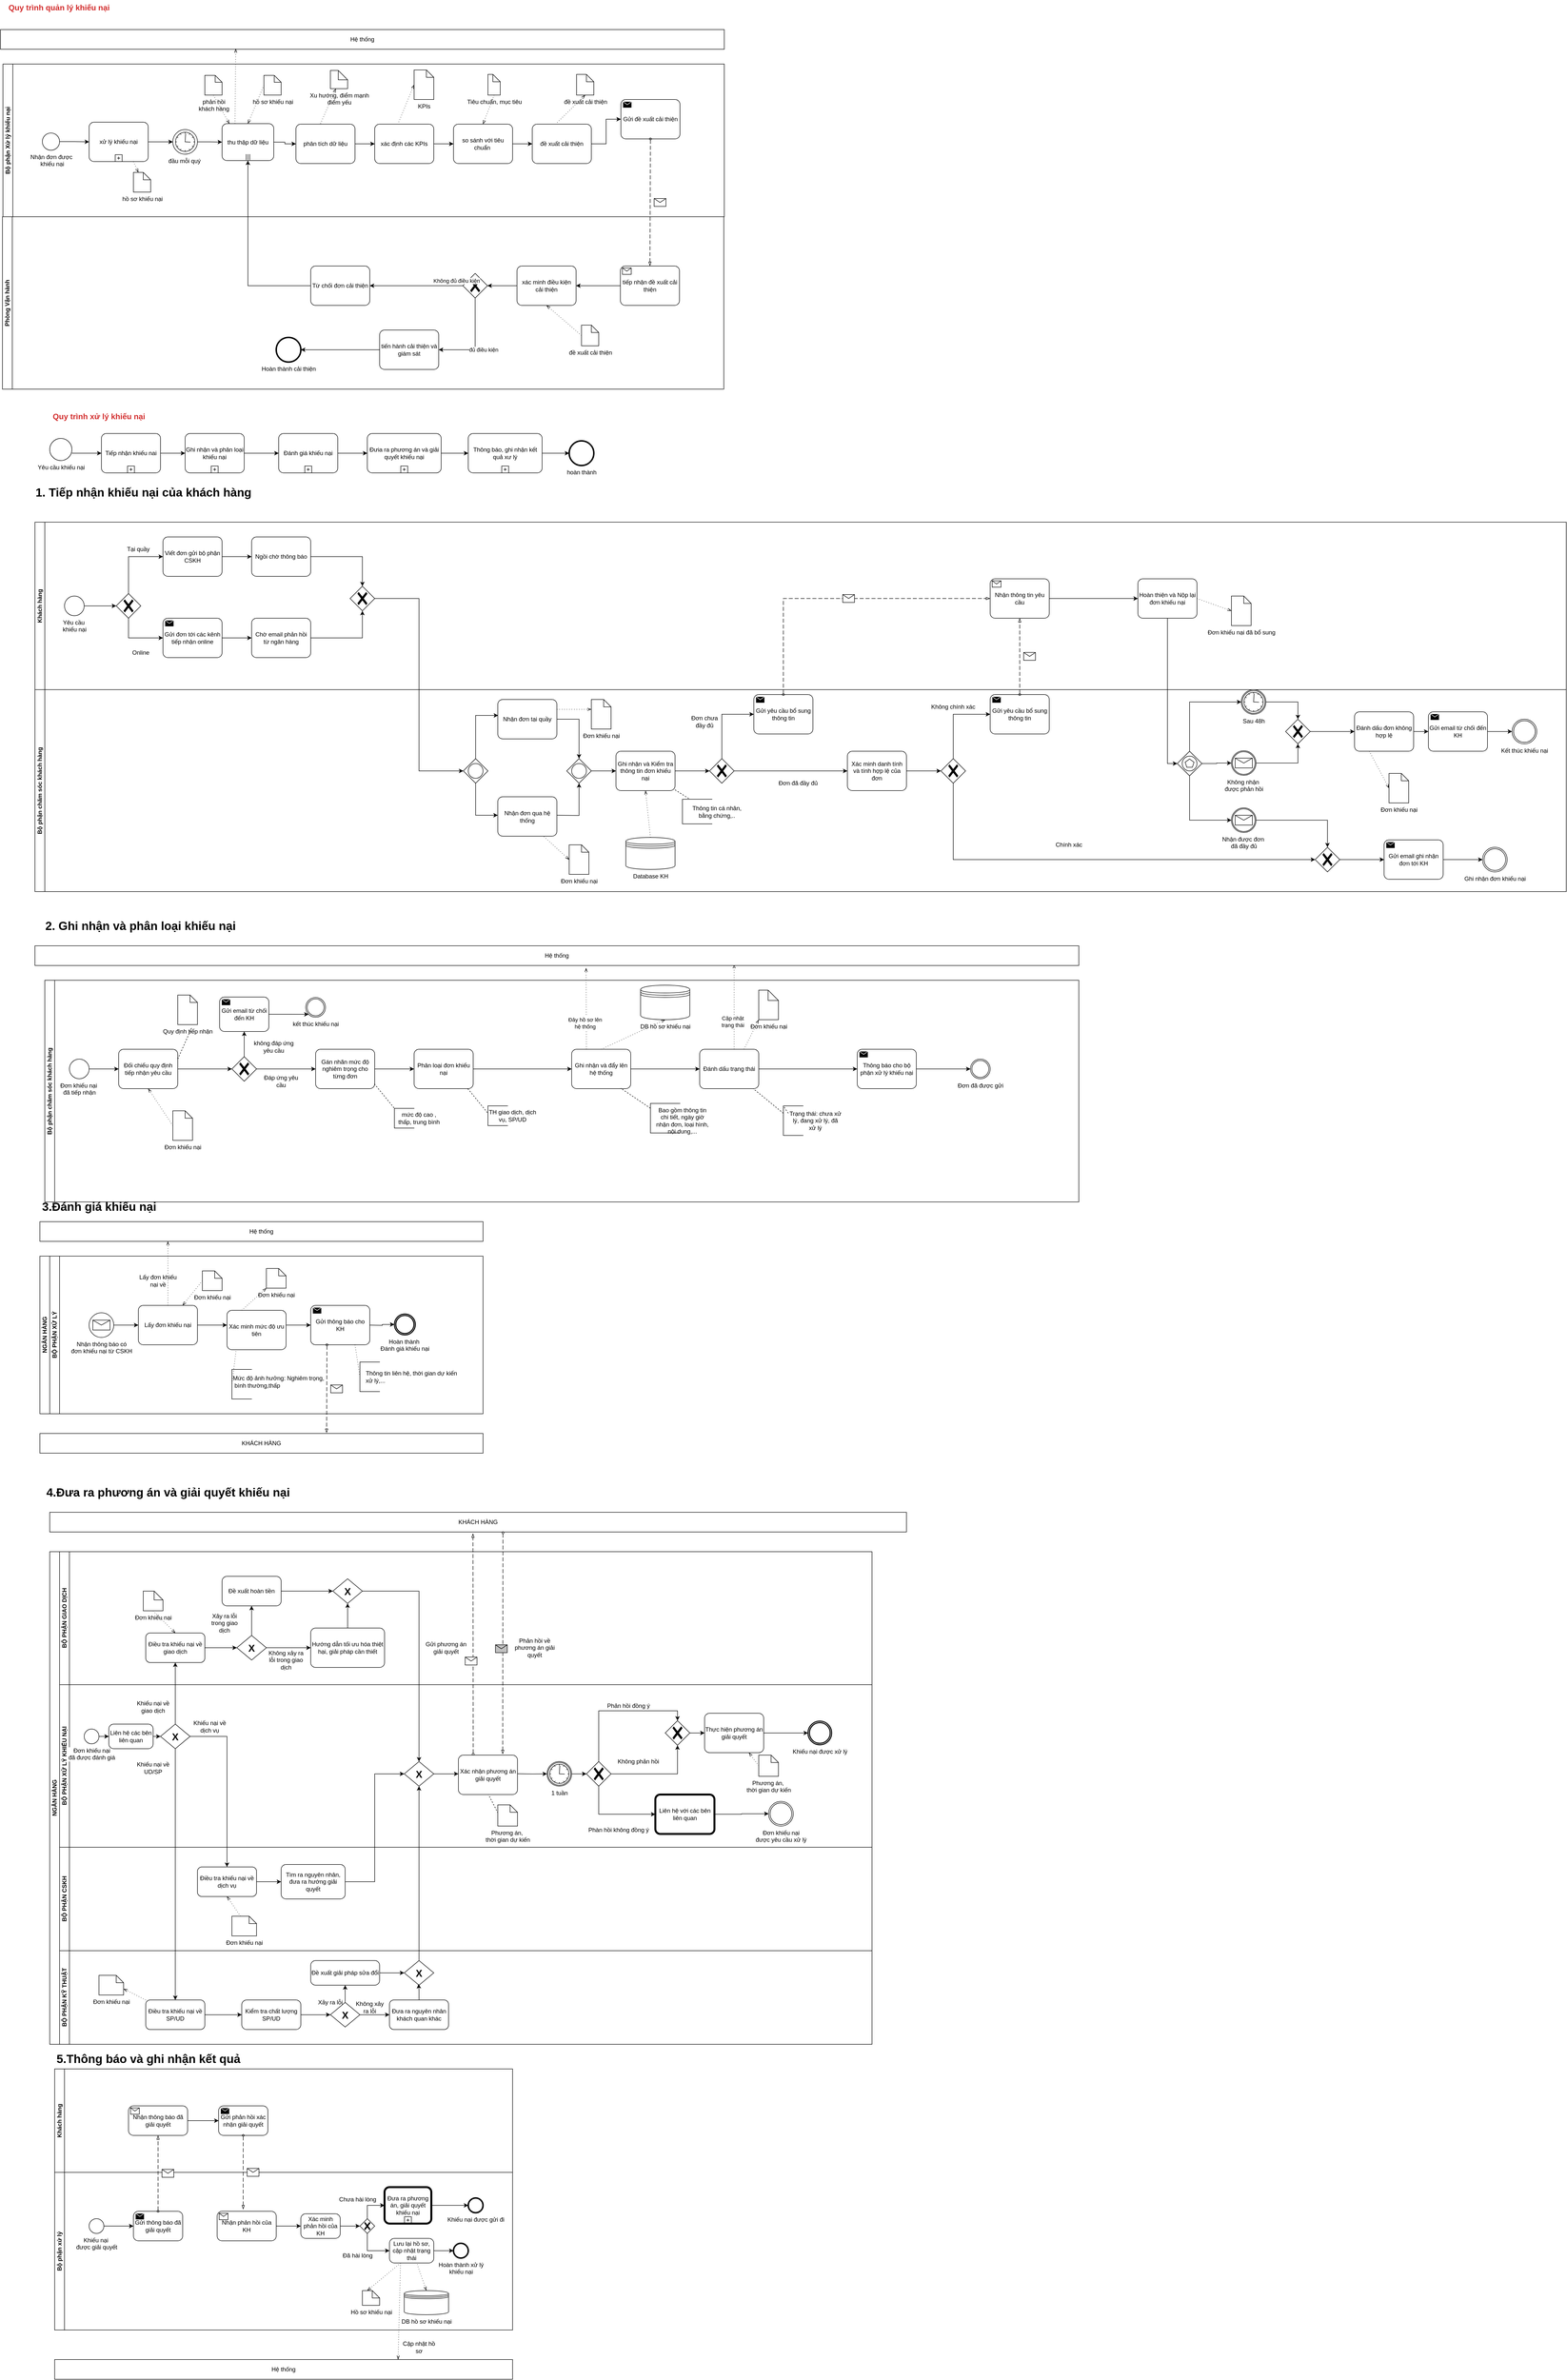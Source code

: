 <mxfile version="24.4.10" type="device">
  <diagram name="Trang-1" id="S5aw46m63HX6dOekFmha">
    <mxGraphModel dx="5391" dy="5516" grid="1" gridSize="10" guides="1" tooltips="1" connect="1" arrows="1" fold="1" page="1" pageScale="1" pageWidth="3300" pageHeight="4681" math="0" shadow="0">
      <root>
        <mxCell id="0" />
        <mxCell id="1" parent="0" />
        <mxCell id="EMPw8R9frYb4dD-usv4m-14" value="Quy trình quản lý khiếu nại" style="text;html=1;align=center;verticalAlign=middle;whiteSpace=wrap;rounded=0;fontSize=16;fontStyle=1;fontColor=#d22d2d;" parent="1" vertex="1">
          <mxGeometry x="-116" y="-440" width="230" height="30" as="geometry" />
        </mxCell>
        <mxCell id="HmgQuIDa8uLh_IM0qnzd-1" value="Quy trình xử lý khiếu nại" style="text;html=1;align=center;verticalAlign=middle;whiteSpace=wrap;rounded=0;fontSize=16;fontStyle=1;fontColor=#d22d2d;" parent="1" vertex="1">
          <mxGeometry x="-50" y="390" width="260" height="30" as="geometry" />
        </mxCell>
        <mxCell id="HmgQuIDa8uLh_IM0qnzd-2" value="Khách hàng" style="swimlane;startSize=20;horizontal=0;html=1;whiteSpace=wrap;" parent="1" vertex="1">
          <mxGeometry x="-50" y="620" width="3110" height="340" as="geometry" />
        </mxCell>
        <mxCell id="HmgQuIDa8uLh_IM0qnzd-3" value="Yêu cầu&amp;nbsp;&lt;div&gt;khiếu nại&lt;/div&gt;" style="points=[[0.145,0.145,0],[0.5,0,0],[0.855,0.145,0],[1,0.5,0],[0.855,0.855,0],[0.5,1,0],[0.145,0.855,0],[0,0.5,0]];shape=mxgraph.bpmn.event;html=1;verticalLabelPosition=bottom;labelBackgroundColor=#ffffff;verticalAlign=top;align=center;perimeter=ellipsePerimeter;outlineConnect=0;aspect=fixed;outline=standard;symbol=general;" parent="HmgQuIDa8uLh_IM0qnzd-2" vertex="1">
          <mxGeometry x="60" y="150" width="40" height="40" as="geometry" />
        </mxCell>
        <mxCell id="HmgQuIDa8uLh_IM0qnzd-4" value="" style="points=[[0.25,0.25,0],[0.5,0,0],[0.75,0.25,0],[1,0.5,0],[0.75,0.75,0],[0.5,1,0],[0.25,0.75,0],[0,0.5,0]];shape=mxgraph.bpmn.gateway2;html=1;verticalLabelPosition=bottom;labelBackgroundColor=#ffffff;verticalAlign=top;align=center;perimeter=rhombusPerimeter;outlineConnect=0;outline=none;symbol=none;gwType=exclusive;" parent="HmgQuIDa8uLh_IM0qnzd-2" vertex="1">
          <mxGeometry x="165" y="145" width="50" height="50" as="geometry" />
        </mxCell>
        <mxCell id="HmgQuIDa8uLh_IM0qnzd-5" value="" style="points=[[0.25,0.25,0],[0.5,0,0],[0.75,0.25,0],[1,0.5,0],[0.75,0.75,0],[0.5,1,0],[0.25,0.75,0],[0,0.5,0]];shape=mxgraph.bpmn.gateway2;html=1;verticalLabelPosition=bottom;labelBackgroundColor=#ffffff;verticalAlign=top;align=center;perimeter=rhombusPerimeter;outlineConnect=0;outline=none;symbol=none;gwType=exclusive;" parent="HmgQuIDa8uLh_IM0qnzd-2" vertex="1">
          <mxGeometry x="640" y="130" width="50" height="50" as="geometry" />
        </mxCell>
        <mxCell id="HmgQuIDa8uLh_IM0qnzd-6" value="Ngồi chờ thông báo" style="points=[[0.25,0,0],[0.5,0,0],[0.75,0,0],[1,0.25,0],[1,0.5,0],[1,0.75,0],[0.75,1,0],[0.5,1,0],[0.25,1,0],[0,0.75,0],[0,0.5,0],[0,0.25,0]];shape=mxgraph.bpmn.task;whiteSpace=wrap;rectStyle=rounded;size=10;html=1;container=1;expand=0;collapsible=0;taskMarker=abstract;" parent="HmgQuIDa8uLh_IM0qnzd-2" vertex="1">
          <mxGeometry x="440" y="30" width="120" height="80" as="geometry" />
        </mxCell>
        <mxCell id="HmgQuIDa8uLh_IM0qnzd-7" value="Tại quầy" style="text;html=1;align=center;verticalAlign=middle;whiteSpace=wrap;rounded=0;" parent="HmgQuIDa8uLh_IM0qnzd-2" vertex="1">
          <mxGeometry x="180" y="40" width="60" height="30" as="geometry" />
        </mxCell>
        <mxCell id="HmgQuIDa8uLh_IM0qnzd-8" value="Online" style="text;html=1;align=center;verticalAlign=middle;whiteSpace=wrap;rounded=0;" parent="HmgQuIDa8uLh_IM0qnzd-2" vertex="1">
          <mxGeometry x="170" y="250" width="90" height="30" as="geometry" />
        </mxCell>
        <mxCell id="HmgQuIDa8uLh_IM0qnzd-9" value="Chờ email phản hồi từ ngân hàng" style="points=[[0.25,0,0],[0.5,0,0],[0.75,0,0],[1,0.25,0],[1,0.5,0],[1,0.75,0],[0.75,1,0],[0.5,1,0],[0.25,1,0],[0,0.75,0],[0,0.5,0],[0,0.25,0]];shape=mxgraph.bpmn.task;whiteSpace=wrap;rectStyle=rounded;size=10;html=1;container=1;expand=0;collapsible=0;taskMarker=abstract;" parent="HmgQuIDa8uLh_IM0qnzd-2" vertex="1">
          <mxGeometry x="440" y="195" width="120" height="80" as="geometry" />
        </mxCell>
        <mxCell id="HmgQuIDa8uLh_IM0qnzd-10" value="Gửi đơn tới các kênh tiếp nhận online" style="points=[[0.25,0,0],[0.5,0,0],[0.75,0,0],[1,0.25,0],[1,0.5,0],[1,0.75,0],[0.75,1,0],[0.5,1,0],[0.25,1,0],[0,0.75,0],[0,0.5,0],[0,0.25,0]];shape=mxgraph.bpmn.task;whiteSpace=wrap;rectStyle=rounded;size=10;html=1;container=1;expand=0;collapsible=0;taskMarker=send;" parent="HmgQuIDa8uLh_IM0qnzd-2" vertex="1">
          <mxGeometry x="260" y="195" width="120" height="80" as="geometry" />
        </mxCell>
        <mxCell id="HmgQuIDa8uLh_IM0qnzd-11" style="edgeStyle=orthogonalEdgeStyle;rounded=0;orthogonalLoop=1;jettySize=auto;html=1;entryX=0;entryY=0.5;entryDx=0;entryDy=0;entryPerimeter=0;" parent="HmgQuIDa8uLh_IM0qnzd-2" source="HmgQuIDa8uLh_IM0qnzd-3" target="HmgQuIDa8uLh_IM0qnzd-4" edge="1">
          <mxGeometry relative="1" as="geometry" />
        </mxCell>
        <mxCell id="HmgQuIDa8uLh_IM0qnzd-12" style="edgeStyle=orthogonalEdgeStyle;rounded=0;orthogonalLoop=1;jettySize=auto;html=1;entryX=0;entryY=0.5;entryDx=0;entryDy=0;entryPerimeter=0;" parent="HmgQuIDa8uLh_IM0qnzd-2" source="HmgQuIDa8uLh_IM0qnzd-4" target="HmgQuIDa8uLh_IM0qnzd-10" edge="1">
          <mxGeometry relative="1" as="geometry">
            <Array as="points">
              <mxPoint x="190" y="235" />
            </Array>
          </mxGeometry>
        </mxCell>
        <mxCell id="HmgQuIDa8uLh_IM0qnzd-13" style="edgeStyle=orthogonalEdgeStyle;rounded=0;orthogonalLoop=1;jettySize=auto;html=1;entryX=0;entryY=0.5;entryDx=0;entryDy=0;entryPerimeter=0;" parent="HmgQuIDa8uLh_IM0qnzd-2" source="HmgQuIDa8uLh_IM0qnzd-10" target="HmgQuIDa8uLh_IM0qnzd-9" edge="1">
          <mxGeometry relative="1" as="geometry" />
        </mxCell>
        <mxCell id="HmgQuIDa8uLh_IM0qnzd-14" style="edgeStyle=orthogonalEdgeStyle;rounded=0;orthogonalLoop=1;jettySize=auto;html=1;entryX=0.5;entryY=1;entryDx=0;entryDy=0;entryPerimeter=0;" parent="HmgQuIDa8uLh_IM0qnzd-2" source="HmgQuIDa8uLh_IM0qnzd-9" target="HmgQuIDa8uLh_IM0qnzd-5" edge="1">
          <mxGeometry relative="1" as="geometry" />
        </mxCell>
        <mxCell id="HmgQuIDa8uLh_IM0qnzd-15" style="edgeStyle=orthogonalEdgeStyle;rounded=0;orthogonalLoop=1;jettySize=auto;html=1;entryX=0.5;entryY=0;entryDx=0;entryDy=0;entryPerimeter=0;" parent="HmgQuIDa8uLh_IM0qnzd-2" source="HmgQuIDa8uLh_IM0qnzd-6" target="HmgQuIDa8uLh_IM0qnzd-5" edge="1">
          <mxGeometry relative="1" as="geometry" />
        </mxCell>
        <mxCell id="HmgQuIDa8uLh_IM0qnzd-18" value="Nhận thông tin yêu cầu" style="points=[[0.25,0,0],[0.5,0,0],[0.75,0,0],[1,0.25,0],[1,0.5,0],[1,0.75,0],[0.75,1,0],[0.5,1,0],[0.25,1,0],[0,0.75,0],[0,0.5,0],[0,0.25,0]];shape=mxgraph.bpmn.task;whiteSpace=wrap;rectStyle=rounded;size=10;html=1;container=1;expand=0;collapsible=0;taskMarker=receive;" parent="HmgQuIDa8uLh_IM0qnzd-2" vertex="1">
          <mxGeometry x="1940" y="115" width="120" height="80" as="geometry" />
        </mxCell>
        <mxCell id="HmgQuIDa8uLh_IM0qnzd-20" style="edgeStyle=orthogonalEdgeStyle;rounded=0;orthogonalLoop=1;jettySize=auto;html=1;entryX=0;entryY=0.5;entryDx=0;entryDy=0;entryPerimeter=0;" parent="HmgQuIDa8uLh_IM0qnzd-2" source="HmgQuIDa8uLh_IM0qnzd-18" target="HmgQuIDa8uLh_IM0qnzd-21" edge="1">
          <mxGeometry relative="1" as="geometry">
            <mxPoint x="2140" y="155.0" as="targetPoint" />
          </mxGeometry>
        </mxCell>
        <mxCell id="HmgQuIDa8uLh_IM0qnzd-21" value="Hoàn thiện và Nộp lại đơn khiếu nại" style="points=[[0.25,0,0],[0.5,0,0],[0.75,0,0],[1,0.25,0],[1,0.5,0],[1,0.75,0],[0.75,1,0],[0.5,1,0],[0.25,1,0],[0,0.75,0],[0,0.5,0],[0,0.25,0]];shape=mxgraph.bpmn.task;whiteSpace=wrap;rectStyle=rounded;size=10;html=1;container=1;expand=0;collapsible=0;taskMarker=abstract;" parent="HmgQuIDa8uLh_IM0qnzd-2" vertex="1">
          <mxGeometry x="2240" y="115" width="120" height="80" as="geometry" />
        </mxCell>
        <mxCell id="HmgQuIDa8uLh_IM0qnzd-22" value="Không nhận&amp;nbsp;&lt;div&gt;được phản hồi&lt;/div&gt;" style="points=[[0.145,0.145,0],[0.5,0,0],[0.855,0.145,0],[1,0.5,0],[0.855,0.855,0],[0.5,1,0],[0.145,0.855,0],[0,0.5,0]];shape=mxgraph.bpmn.event;html=1;verticalLabelPosition=bottom;labelBackgroundColor=#ffffff;verticalAlign=top;align=center;perimeter=ellipsePerimeter;outlineConnect=0;aspect=fixed;outline=catching;symbol=message;" parent="HmgQuIDa8uLh_IM0qnzd-2" vertex="1">
          <mxGeometry x="2430" y="464" width="50" height="50" as="geometry" />
        </mxCell>
        <mxCell id="HmgQuIDa8uLh_IM0qnzd-24" value="Nhận được đơn&amp;nbsp;&lt;div&gt;đã đầy đủ&lt;/div&gt;" style="points=[[0.145,0.145,0],[0.5,0,0],[0.855,0.145,0],[1,0.5,0],[0.855,0.855,0],[0.5,1,0],[0.145,0.855,0],[0,0.5,0]];shape=mxgraph.bpmn.event;html=1;verticalLabelPosition=bottom;labelBackgroundColor=#ffffff;verticalAlign=top;align=center;perimeter=ellipsePerimeter;outlineConnect=0;aspect=fixed;outline=boundInt;symbol=message;" parent="HmgQuIDa8uLh_IM0qnzd-2" vertex="1">
          <mxGeometry x="2430" y="580" width="50" height="50" as="geometry" />
        </mxCell>
        <mxCell id="HmgQuIDa8uLh_IM0qnzd-25" value="" style="points=[[0.25,0.25,0],[0.5,0,0],[0.75,0.25,0],[1,0.5,0],[0.75,0.75,0],[0.5,1,0],[0.25,0.75,0],[0,0.5,0]];shape=mxgraph.bpmn.gateway2;html=1;verticalLabelPosition=bottom;labelBackgroundColor=#ffffff;verticalAlign=top;align=center;perimeter=rhombusPerimeter;outlineConnect=0;outline=none;symbol=none;gwType=exclusive;" parent="HmgQuIDa8uLh_IM0qnzd-2" vertex="1">
          <mxGeometry x="2540" y="400" width="50" height="50" as="geometry" />
        </mxCell>
        <mxCell id="HmgQuIDa8uLh_IM0qnzd-26" style="edgeStyle=orthogonalEdgeStyle;rounded=0;orthogonalLoop=1;jettySize=auto;html=1;entryX=0.5;entryY=1;entryDx=0;entryDy=0;entryPerimeter=0;" parent="HmgQuIDa8uLh_IM0qnzd-2" source="HmgQuIDa8uLh_IM0qnzd-22" target="HmgQuIDa8uLh_IM0qnzd-25" edge="1">
          <mxGeometry relative="1" as="geometry" />
        </mxCell>
        <mxCell id="HmgQuIDa8uLh_IM0qnzd-27" value="Viết đơn gửi bộ phận CSKH" style="points=[[0.25,0,0],[0.5,0,0],[0.75,0,0],[1,0.25,0],[1,0.5,0],[1,0.75,0],[0.75,1,0],[0.5,1,0],[0.25,1,0],[0,0.75,0],[0,0.5,0],[0,0.25,0]];shape=mxgraph.bpmn.task;whiteSpace=wrap;rectStyle=rounded;size=10;html=1;container=1;expand=0;collapsible=0;taskMarker=abstract;" parent="HmgQuIDa8uLh_IM0qnzd-2" vertex="1">
          <mxGeometry x="260" y="30" width="120" height="80" as="geometry" />
        </mxCell>
        <mxCell id="HmgQuIDa8uLh_IM0qnzd-28" style="edgeStyle=orthogonalEdgeStyle;rounded=0;orthogonalLoop=1;jettySize=auto;html=1;entryX=0;entryY=0.5;entryDx=0;entryDy=0;entryPerimeter=0;" parent="HmgQuIDa8uLh_IM0qnzd-2" source="HmgQuIDa8uLh_IM0qnzd-4" target="HmgQuIDa8uLh_IM0qnzd-27" edge="1">
          <mxGeometry relative="1" as="geometry">
            <Array as="points">
              <mxPoint x="190" y="70" />
            </Array>
          </mxGeometry>
        </mxCell>
        <mxCell id="HmgQuIDa8uLh_IM0qnzd-29" style="edgeStyle=orthogonalEdgeStyle;rounded=0;orthogonalLoop=1;jettySize=auto;html=1;entryX=0;entryY=0.5;entryDx=0;entryDy=0;entryPerimeter=0;" parent="HmgQuIDa8uLh_IM0qnzd-2" source="HmgQuIDa8uLh_IM0qnzd-27" target="HmgQuIDa8uLh_IM0qnzd-6" edge="1">
          <mxGeometry relative="1" as="geometry" />
        </mxCell>
        <mxCell id="8QgoWZ551tjG0WG5NWGP-96" value="Đơn khiếu nại đã bổ sung" style="shape=mxgraph.bpmn.data;labelPosition=center;verticalLabelPosition=bottom;align=center;verticalAlign=top;size=15;html=1;" parent="HmgQuIDa8uLh_IM0qnzd-2" vertex="1">
          <mxGeometry x="2430" y="150" width="40" height="60" as="geometry" />
        </mxCell>
        <mxCell id="8QgoWZ551tjG0WG5NWGP-97" value="" style="fontSize=12;html=1;endFill=0;startFill=0;endSize=6;startSize=6;dashed=1;dashPattern=1 4;endArrow=openThin;startArrow=none;rounded=0;exitX=1;exitY=0.5;exitDx=0;exitDy=0;exitPerimeter=0;entryX=0;entryY=0.5;entryDx=0;entryDy=0;entryPerimeter=0;" parent="HmgQuIDa8uLh_IM0qnzd-2" source="HmgQuIDa8uLh_IM0qnzd-21" target="8QgoWZ551tjG0WG5NWGP-96" edge="1">
          <mxGeometry width="160" relative="1" as="geometry">
            <mxPoint x="2760" y="310" as="sourcePoint" />
            <mxPoint x="2920" y="310" as="targetPoint" />
          </mxGeometry>
        </mxCell>
        <mxCell id="HmgQuIDa8uLh_IM0qnzd-30" value="Bộ phận chăm sóc khách hàng" style="swimlane;startSize=20;horizontal=0;html=1;whiteSpace=wrap;" parent="1" vertex="1">
          <mxGeometry x="-50" y="960" width="3110" height="410" as="geometry" />
        </mxCell>
        <mxCell id="HmgQuIDa8uLh_IM0qnzd-32" style="edgeStyle=orthogonalEdgeStyle;rounded=0;orthogonalLoop=1;jettySize=auto;html=1;" parent="HmgQuIDa8uLh_IM0qnzd-30" source="HmgQuIDa8uLh_IM0qnzd-33" target="HmgQuIDa8uLh_IM0qnzd-37" edge="1">
          <mxGeometry relative="1" as="geometry" />
        </mxCell>
        <mxCell id="HmgQuIDa8uLh_IM0qnzd-33" value="Ghi nhận và Kiểm tra thông tin đơn khiếu nại" style="points=[[0.25,0,0],[0.5,0,0],[0.75,0,0],[1,0.25,0],[1,0.5,0],[1,0.75,0],[0.75,1,0],[0.5,1,0],[0.25,1,0],[0,0.75,0],[0,0.5,0],[0,0.25,0]];shape=mxgraph.bpmn.task;whiteSpace=wrap;rectStyle=rounded;size=10;html=1;container=1;expand=0;collapsible=0;taskMarker=abstract;" parent="HmgQuIDa8uLh_IM0qnzd-30" vertex="1">
          <mxGeometry x="1180" y="125" width="120" height="80" as="geometry" />
        </mxCell>
        <mxCell id="HmgQuIDa8uLh_IM0qnzd-35" value="Gửi yêu cầu bổ sung thông tin" style="points=[[0.25,0,0],[0.5,0,0],[0.75,0,0],[1,0.25,0],[1,0.5,0],[1,0.75,0],[0.75,1,0],[0.5,1,0],[0.25,1,0],[0,0.75,0],[0,0.5,0],[0,0.25,0]];shape=mxgraph.bpmn.task;whiteSpace=wrap;rectStyle=rounded;size=10;html=1;container=1;expand=0;collapsible=0;taskMarker=send;" parent="HmgQuIDa8uLh_IM0qnzd-30" vertex="1">
          <mxGeometry x="1460" y="10" width="120" height="80" as="geometry" />
        </mxCell>
        <mxCell id="HmgQuIDa8uLh_IM0qnzd-36" value="Không chính xác" style="text;html=1;align=center;verticalAlign=middle;whiteSpace=wrap;rounded=0;" parent="HmgQuIDa8uLh_IM0qnzd-30" vertex="1">
          <mxGeometry x="1810" y="20" width="110" height="30" as="geometry" />
        </mxCell>
        <mxCell id="HmgQuIDa8uLh_IM0qnzd-37" value="" style="points=[[0.25,0.25,0],[0.5,0,0],[0.75,0.25,0],[1,0.5,0],[0.75,0.75,0],[0.5,1,0],[0.25,0.75,0],[0,0.5,0]];shape=mxgraph.bpmn.gateway2;html=1;verticalLabelPosition=bottom;labelBackgroundColor=#ffffff;verticalAlign=top;align=center;perimeter=rhombusPerimeter;outlineConnect=0;outline=none;symbol=none;gwType=exclusive;" parent="HmgQuIDa8uLh_IM0qnzd-30" vertex="1">
          <mxGeometry x="1370" y="140" width="50" height="50" as="geometry" />
        </mxCell>
        <mxCell id="HmgQuIDa8uLh_IM0qnzd-38" value="Thông tin cá nhân, bằng chứng,.." style="text;html=1;align=center;verticalAlign=middle;whiteSpace=wrap;rounded=0;" parent="HmgQuIDa8uLh_IM0qnzd-30" vertex="1">
          <mxGeometry x="1330" y="230" width="110" height="35" as="geometry" />
        </mxCell>
        <mxCell id="HmgQuIDa8uLh_IM0qnzd-39" value="" style="shape=partialRectangle;whiteSpace=wrap;html=1;bottom=1;right=1;left=1;top=0;fillColor=none;routingCenterX=-0.5;rotation=90;" parent="HmgQuIDa8uLh_IM0qnzd-30" vertex="1">
          <mxGeometry x="1320" y="217.5" width="50" height="60" as="geometry" />
        </mxCell>
        <mxCell id="HmgQuIDa8uLh_IM0qnzd-40" value="" style="endArrow=none;dashed=1;html=1;rounded=0;entryX=0;entryY=0.75;entryDx=0;entryDy=0;" parent="HmgQuIDa8uLh_IM0qnzd-30" source="HmgQuIDa8uLh_IM0qnzd-33" target="HmgQuIDa8uLh_IM0qnzd-39" edge="1">
          <mxGeometry width="50" height="50" relative="1" as="geometry">
            <mxPoint x="1330" y="380" as="sourcePoint" />
            <mxPoint x="1380" y="330" as="targetPoint" />
          </mxGeometry>
        </mxCell>
        <mxCell id="HmgQuIDa8uLh_IM0qnzd-41" style="edgeStyle=orthogonalEdgeStyle;rounded=0;orthogonalLoop=1;jettySize=auto;html=1;entryX=0;entryY=0.5;entryDx=0;entryDy=0;entryPerimeter=0;" parent="HmgQuIDa8uLh_IM0qnzd-30" source="HmgQuIDa8uLh_IM0qnzd-37" target="HmgQuIDa8uLh_IM0qnzd-35" edge="1">
          <mxGeometry relative="1" as="geometry">
            <Array as="points">
              <mxPoint x="1395" y="50" />
            </Array>
          </mxGeometry>
        </mxCell>
        <mxCell id="HmgQuIDa8uLh_IM0qnzd-42" value="Xác minh danh tính và tính hợp lệ của đơn" style="points=[[0.25,0,0],[0.5,0,0],[0.75,0,0],[1,0.25,0],[1,0.5,0],[1,0.75,0],[0.75,1,0],[0.5,1,0],[0.25,1,0],[0,0.75,0],[0,0.5,0],[0,0.25,0]];shape=mxgraph.bpmn.task;whiteSpace=wrap;rectStyle=rounded;size=10;html=1;container=1;expand=0;collapsible=0;taskMarker=abstract;" parent="HmgQuIDa8uLh_IM0qnzd-30" vertex="1">
          <mxGeometry x="1650" y="125" width="120" height="80" as="geometry" />
        </mxCell>
        <mxCell id="HmgQuIDa8uLh_IM0qnzd-43" style="edgeStyle=orthogonalEdgeStyle;rounded=0;orthogonalLoop=1;jettySize=auto;html=1;entryX=0;entryY=0.5;entryDx=0;entryDy=0;entryPerimeter=0;" parent="HmgQuIDa8uLh_IM0qnzd-30" source="HmgQuIDa8uLh_IM0qnzd-37" target="HmgQuIDa8uLh_IM0qnzd-42" edge="1">
          <mxGeometry relative="1" as="geometry" />
        </mxCell>
        <mxCell id="HmgQuIDa8uLh_IM0qnzd-44" value="Chính xác" style="text;html=1;align=center;verticalAlign=middle;whiteSpace=wrap;rounded=0;" parent="HmgQuIDa8uLh_IM0qnzd-30" vertex="1">
          <mxGeometry x="2070" y="300" width="60" height="30" as="geometry" />
        </mxCell>
        <mxCell id="HmgQuIDa8uLh_IM0qnzd-45" value="" style="points=[[0.25,0.25,0],[0.5,0,0],[0.75,0.25,0],[1,0.5,0],[0.75,0.75,0],[0.5,1,0],[0.25,0.75,0],[0,0.5,0]];shape=mxgraph.bpmn.gateway2;html=1;verticalLabelPosition=bottom;labelBackgroundColor=#ffffff;verticalAlign=top;align=center;perimeter=rhombusPerimeter;outlineConnect=0;outline=none;symbol=none;gwType=exclusive;" parent="HmgQuIDa8uLh_IM0qnzd-30" vertex="1">
          <mxGeometry x="1840" y="140" width="50" height="50" as="geometry" />
        </mxCell>
        <mxCell id="HmgQuIDa8uLh_IM0qnzd-46" style="edgeStyle=orthogonalEdgeStyle;rounded=0;orthogonalLoop=1;jettySize=auto;html=1;entryX=0;entryY=0.5;entryDx=0;entryDy=0;entryPerimeter=0;" parent="HmgQuIDa8uLh_IM0qnzd-30" source="HmgQuIDa8uLh_IM0qnzd-42" target="HmgQuIDa8uLh_IM0qnzd-45" edge="1">
          <mxGeometry relative="1" as="geometry" />
        </mxCell>
        <mxCell id="HmgQuIDa8uLh_IM0qnzd-47" value="Gửi yêu cầu bổ sung thông tin" style="points=[[0.25,0,0],[0.5,0,0],[0.75,0,0],[1,0.25,0],[1,0.5,0],[1,0.75,0],[0.75,1,0],[0.5,1,0],[0.25,1,0],[0,0.75,0],[0,0.5,0],[0,0.25,0]];shape=mxgraph.bpmn.task;whiteSpace=wrap;rectStyle=rounded;size=10;html=1;container=1;expand=0;collapsible=0;taskMarker=send;" parent="HmgQuIDa8uLh_IM0qnzd-30" vertex="1">
          <mxGeometry x="1940" y="10" width="120" height="80" as="geometry" />
        </mxCell>
        <mxCell id="HmgQuIDa8uLh_IM0qnzd-48" style="edgeStyle=orthogonalEdgeStyle;rounded=0;orthogonalLoop=1;jettySize=auto;html=1;entryX=0;entryY=0.5;entryDx=0;entryDy=0;entryPerimeter=0;" parent="HmgQuIDa8uLh_IM0qnzd-30" source="HmgQuIDa8uLh_IM0qnzd-45" target="HmgQuIDa8uLh_IM0qnzd-47" edge="1">
          <mxGeometry relative="1" as="geometry">
            <Array as="points">
              <mxPoint x="1865" y="50" />
            </Array>
          </mxGeometry>
        </mxCell>
        <mxCell id="HmgQuIDa8uLh_IM0qnzd-50" value="Đơn đã đầy đủ" style="text;html=1;align=center;verticalAlign=middle;whiteSpace=wrap;rounded=0;" parent="HmgQuIDa8uLh_IM0qnzd-30" vertex="1">
          <mxGeometry x="1490" y="175" width="120" height="30" as="geometry" />
        </mxCell>
        <mxCell id="HmgQuIDa8uLh_IM0qnzd-51" value="" style="points=[[0.25,0.25,0],[0.5,0,0],[0.75,0.25,0],[1,0.5,0],[0.75,0.75,0],[0.5,1,0],[0.25,0.75,0],[0,0.5,0]];shape=mxgraph.bpmn.gateway2;html=1;verticalLabelPosition=bottom;labelBackgroundColor=#ffffff;verticalAlign=top;align=center;perimeter=rhombusPerimeter;outlineConnect=0;outline=none;symbol=none;gwType=exclusive;" parent="HmgQuIDa8uLh_IM0qnzd-30" vertex="1">
          <mxGeometry x="2600" y="320" width="50" height="50" as="geometry" />
        </mxCell>
        <mxCell id="HmgQuIDa8uLh_IM0qnzd-52" value="Ghi nhận đơn khiếu nại" style="points=[[0.145,0.145,0],[0.5,0,0],[0.855,0.145,0],[1,0.5,0],[0.855,0.855,0],[0.5,1,0],[0.145,0.855,0],[0,0.5,0]];shape=mxgraph.bpmn.event;html=1;verticalLabelPosition=bottom;labelBackgroundColor=#ffffff;verticalAlign=top;align=center;perimeter=ellipsePerimeter;outlineConnect=0;aspect=fixed;outline=throwing;symbol=general;" parent="HmgQuIDa8uLh_IM0qnzd-30" vertex="1">
          <mxGeometry x="2940" y="320" width="50" height="50" as="geometry" />
        </mxCell>
        <mxCell id="HmgQuIDa8uLh_IM0qnzd-53" style="edgeStyle=orthogonalEdgeStyle;rounded=0;orthogonalLoop=1;jettySize=auto;html=1;entryX=0;entryY=0.5;entryDx=0;entryDy=0;entryPerimeter=0;" parent="HmgQuIDa8uLh_IM0qnzd-30" source="HmgQuIDa8uLh_IM0qnzd-51" target="8QgoWZ551tjG0WG5NWGP-134" edge="1">
          <mxGeometry relative="1" as="geometry" />
        </mxCell>
        <mxCell id="HmgQuIDa8uLh_IM0qnzd-54" style="edgeStyle=orthogonalEdgeStyle;rounded=0;orthogonalLoop=1;jettySize=auto;html=1;entryX=0;entryY=0.5;entryDx=0;entryDy=0;entryPerimeter=0;" parent="HmgQuIDa8uLh_IM0qnzd-30" source="HmgQuIDa8uLh_IM0qnzd-55" target="8QgoWZ551tjG0WG5NWGP-136" edge="1">
          <mxGeometry relative="1" as="geometry" />
        </mxCell>
        <mxCell id="HmgQuIDa8uLh_IM0qnzd-55" value="Đánh dấu đơn không hợp lệ" style="points=[[0.25,0,0],[0.5,0,0],[0.75,0,0],[1,0.25,0],[1,0.5,0],[1,0.75,0],[0.75,1,0],[0.5,1,0],[0.25,1,0],[0,0.75,0],[0,0.5,0],[0,0.25,0]];shape=mxgraph.bpmn.task;whiteSpace=wrap;rectStyle=rounded;size=10;html=1;container=1;expand=0;collapsible=0;taskMarker=abstract;" parent="HmgQuIDa8uLh_IM0qnzd-30" vertex="1">
          <mxGeometry x="2680" y="45" width="120" height="80" as="geometry" />
        </mxCell>
        <mxCell id="HmgQuIDa8uLh_IM0qnzd-56" value="Kết thúc khiếu nại" style="points=[[0.145,0.145,0],[0.5,0,0],[0.855,0.145,0],[1,0.5,0],[0.855,0.855,0],[0.5,1,0],[0.145,0.855,0],[0,0.5,0]];shape=mxgraph.bpmn.event;html=1;verticalLabelPosition=bottom;labelBackgroundColor=#ffffff;verticalAlign=top;align=center;perimeter=ellipsePerimeter;outlineConnect=0;aspect=fixed;outline=throwing;symbol=general;" parent="HmgQuIDa8uLh_IM0qnzd-30" vertex="1">
          <mxGeometry x="3000" y="60" width="50" height="50" as="geometry" />
        </mxCell>
        <mxCell id="HmgQuIDa8uLh_IM0qnzd-58" style="edgeStyle=orthogonalEdgeStyle;rounded=0;orthogonalLoop=1;jettySize=auto;html=1;" parent="HmgQuIDa8uLh_IM0qnzd-30" source="HmgQuIDa8uLh_IM0qnzd-59" edge="1">
          <mxGeometry relative="1" as="geometry">
            <Array as="points">
              <mxPoint x="895" y="255" />
            </Array>
            <mxPoint x="940" y="255" as="targetPoint" />
          </mxGeometry>
        </mxCell>
        <mxCell id="HmgQuIDa8uLh_IM0qnzd-59" value="" style="points=[[0.25,0.25,0],[0.5,0,0],[0.75,0.25,0],[1,0.5,0],[0.75,0.75,0],[0.5,1,0],[0.25,0.75,0],[0,0.5,0]];shape=mxgraph.bpmn.gateway2;html=1;verticalLabelPosition=bottom;labelBackgroundColor=#ffffff;verticalAlign=top;align=center;perimeter=rhombusPerimeter;outlineConnect=0;outline=standard;symbol=general;" parent="HmgQuIDa8uLh_IM0qnzd-30" vertex="1">
          <mxGeometry x="870" y="140" width="50" height="50" as="geometry" />
        </mxCell>
        <mxCell id="HmgQuIDa8uLh_IM0qnzd-60" value="" style="points=[[0.25,0.25,0],[0.5,0,0],[0.75,0.25,0],[1,0.5,0],[0.75,0.75,0],[0.5,1,0],[0.25,0.75,0],[0,0.5,0]];shape=mxgraph.bpmn.gateway2;html=1;verticalLabelPosition=bottom;labelBackgroundColor=#ffffff;verticalAlign=top;align=center;perimeter=rhombusPerimeter;outlineConnect=0;outline=standard;symbol=general;" parent="HmgQuIDa8uLh_IM0qnzd-30" vertex="1">
          <mxGeometry x="1080" y="140" width="50" height="50" as="geometry" />
        </mxCell>
        <mxCell id="HmgQuIDa8uLh_IM0qnzd-61" style="edgeStyle=orthogonalEdgeStyle;rounded=0;orthogonalLoop=1;jettySize=auto;html=1;entryX=0;entryY=0.5;entryDx=0;entryDy=0;entryPerimeter=0;" parent="HmgQuIDa8uLh_IM0qnzd-30" source="HmgQuIDa8uLh_IM0qnzd-60" target="HmgQuIDa8uLh_IM0qnzd-33" edge="1">
          <mxGeometry relative="1" as="geometry" />
        </mxCell>
        <mxCell id="HmgQuIDa8uLh_IM0qnzd-63" value="Nhận đơn tại quầy" style="points=[[0.25,0,0],[0.5,0,0],[0.75,0,0],[1,0.25,0],[1,0.5,0],[1,0.75,0],[0.75,1,0],[0.5,1,0],[0.25,1,0],[0,0.75,0],[0,0.5,0],[0,0.25,0]];shape=mxgraph.bpmn.task;whiteSpace=wrap;rectStyle=rounded;size=10;html=1;container=1;expand=0;collapsible=0;taskMarker=abstract;" parent="HmgQuIDa8uLh_IM0qnzd-30" vertex="1">
          <mxGeometry x="940" y="20" width="120" height="80" as="geometry" />
        </mxCell>
        <mxCell id="HmgQuIDa8uLh_IM0qnzd-65" style="edgeStyle=orthogonalEdgeStyle;rounded=0;orthogonalLoop=1;jettySize=auto;html=1;entryX=0.5;entryY=1;entryDx=0;entryDy=0;entryPerimeter=0;" parent="HmgQuIDa8uLh_IM0qnzd-30" target="HmgQuIDa8uLh_IM0qnzd-60" edge="1">
          <mxGeometry relative="1" as="geometry">
            <mxPoint x="1060" y="255" as="sourcePoint" />
          </mxGeometry>
        </mxCell>
        <mxCell id="HmgQuIDa8uLh_IM0qnzd-66" style="edgeStyle=orthogonalEdgeStyle;rounded=0;orthogonalLoop=1;jettySize=auto;html=1;entryX=0.5;entryY=0;entryDx=0;entryDy=0;entryPerimeter=0;" parent="HmgQuIDa8uLh_IM0qnzd-30" source="HmgQuIDa8uLh_IM0qnzd-63" target="HmgQuIDa8uLh_IM0qnzd-60" edge="1">
          <mxGeometry relative="1" as="geometry" />
        </mxCell>
        <mxCell id="HmgQuIDa8uLh_IM0qnzd-67" style="edgeStyle=orthogonalEdgeStyle;rounded=0;orthogonalLoop=1;jettySize=auto;html=1;entryX=0.006;entryY=0.405;entryDx=0;entryDy=0;entryPerimeter=0;" parent="HmgQuIDa8uLh_IM0qnzd-30" source="HmgQuIDa8uLh_IM0qnzd-59" target="HmgQuIDa8uLh_IM0qnzd-63" edge="1">
          <mxGeometry relative="1" as="geometry">
            <Array as="points">
              <mxPoint x="895" y="52" />
            </Array>
          </mxGeometry>
        </mxCell>
        <mxCell id="HmgQuIDa8uLh_IM0qnzd-68" value="" style="points=[[0.25,0.25,0],[0.5,0,0],[0.75,0.25,0],[1,0.5,0],[0.75,0.75,0],[0.5,1,0],[0.25,0.75,0],[0,0.5,0]];shape=mxgraph.bpmn.gateway2;html=1;verticalLabelPosition=bottom;labelBackgroundColor=#ffffff;verticalAlign=top;align=center;perimeter=rhombusPerimeter;outlineConnect=0;outline=eventInt;symbol=multiple;" parent="HmgQuIDa8uLh_IM0qnzd-30" vertex="1">
          <mxGeometry x="2320" y="125" width="50" height="50" as="geometry" />
        </mxCell>
        <mxCell id="HmgQuIDa8uLh_IM0qnzd-69" style="edgeStyle=orthogonalEdgeStyle;rounded=0;orthogonalLoop=1;jettySize=auto;html=1;entryX=0;entryY=0.5;entryDx=0;entryDy=0;entryPerimeter=0;" parent="HmgQuIDa8uLh_IM0qnzd-30" source="HmgQuIDa8uLh_IM0qnzd-45" target="HmgQuIDa8uLh_IM0qnzd-51" edge="1">
          <mxGeometry relative="1" as="geometry">
            <Array as="points">
              <mxPoint x="1865" y="345" />
            </Array>
          </mxGeometry>
        </mxCell>
        <mxCell id="HmgQuIDa8uLh_IM0qnzd-70" value="Sau 48h" style="points=[[0.145,0.145,0],[0.5,0,0],[0.855,0.145,0],[1,0.5,0],[0.855,0.855,0],[0.5,1,0],[0.145,0.855,0],[0,0.5,0]];shape=mxgraph.bpmn.event;html=1;verticalLabelPosition=bottom;labelBackgroundColor=#ffffff;verticalAlign=top;align=center;perimeter=ellipsePerimeter;outlineConnect=0;aspect=fixed;outline=catching;symbol=timer;" parent="HmgQuIDa8uLh_IM0qnzd-30" vertex="1">
          <mxGeometry x="2450" width="50" height="50" as="geometry" />
        </mxCell>
        <mxCell id="HmgQuIDa8uLh_IM0qnzd-71" style="edgeStyle=orthogonalEdgeStyle;rounded=0;orthogonalLoop=1;jettySize=auto;html=1;entryX=0;entryY=0.5;entryDx=0;entryDy=0;entryPerimeter=0;exitX=0.5;exitY=0;exitDx=0;exitDy=0;exitPerimeter=0;" parent="HmgQuIDa8uLh_IM0qnzd-30" source="HmgQuIDa8uLh_IM0qnzd-68" target="HmgQuIDa8uLh_IM0qnzd-70" edge="1">
          <mxGeometry relative="1" as="geometry">
            <Array as="points">
              <mxPoint x="2345" y="25" />
            </Array>
          </mxGeometry>
        </mxCell>
        <mxCell id="HmgQuIDa8uLh_IM0qnzd-16" value="Đơn khiếu nại" style="shape=mxgraph.bpmn.data;labelPosition=center;verticalLabelPosition=bottom;align=center;verticalAlign=top;size=15;html=1;" parent="HmgQuIDa8uLh_IM0qnzd-30" vertex="1">
          <mxGeometry x="1130" y="20" width="40" height="60" as="geometry" />
        </mxCell>
        <mxCell id="8QgoWZ551tjG0WG5NWGP-87" value="Đơn khiếu nại" style="shape=mxgraph.bpmn.data;labelPosition=center;verticalLabelPosition=bottom;align=center;verticalAlign=top;size=15;html=1;" parent="HmgQuIDa8uLh_IM0qnzd-30" vertex="1">
          <mxGeometry x="1085" y="315" width="40" height="60" as="geometry" />
        </mxCell>
        <mxCell id="8QgoWZ551tjG0WG5NWGP-89" value="" style="fontSize=12;html=1;endFill=0;startFill=0;endSize=6;startSize=6;dashed=1;dashPattern=1 4;endArrow=openThin;startArrow=none;rounded=0;exitX=0.75;exitY=1;exitDx=0;exitDy=0;exitPerimeter=0;entryX=0;entryY=0.5;entryDx=0;entryDy=0;entryPerimeter=0;" parent="HmgQuIDa8uLh_IM0qnzd-30" target="8QgoWZ551tjG0WG5NWGP-87" edge="1">
          <mxGeometry width="160" relative="1" as="geometry">
            <mxPoint x="1030" y="295" as="sourcePoint" />
            <mxPoint x="1200" y="230" as="targetPoint" />
          </mxGeometry>
        </mxCell>
        <mxCell id="8QgoWZ551tjG0WG5NWGP-91" value="Database KH" style="shape=datastore;html=1;labelPosition=center;verticalLabelPosition=bottom;align=center;verticalAlign=top;" parent="HmgQuIDa8uLh_IM0qnzd-30" vertex="1">
          <mxGeometry x="1200" y="300" width="100" height="65" as="geometry" />
        </mxCell>
        <mxCell id="8QgoWZ551tjG0WG5NWGP-92" value="" style="fontSize=12;html=1;endFill=0;startFill=0;endSize=6;startSize=6;dashed=1;dashPattern=1 4;endArrow=openThin;startArrow=none;rounded=0;entryX=0.5;entryY=1;entryDx=0;entryDy=0;entryPerimeter=0;exitX=0.5;exitY=0;exitDx=0;exitDy=0;" parent="HmgQuIDa8uLh_IM0qnzd-30" source="8QgoWZ551tjG0WG5NWGP-91" target="HmgQuIDa8uLh_IM0qnzd-33" edge="1">
          <mxGeometry width="160" relative="1" as="geometry">
            <mxPoint x="1040" y="230" as="sourcePoint" />
            <mxPoint x="1200" y="230" as="targetPoint" />
          </mxGeometry>
        </mxCell>
        <mxCell id="8QgoWZ551tjG0WG5NWGP-93" value="Đơn chưa đầy đủ" style="text;html=1;align=center;verticalAlign=middle;whiteSpace=wrap;rounded=0;" parent="HmgQuIDa8uLh_IM0qnzd-30" vertex="1">
          <mxGeometry x="1330" y="50" width="60" height="30" as="geometry" />
        </mxCell>
        <mxCell id="8QgoWZ551tjG0WG5NWGP-94" value="Đơn khiếu nại" style="shape=mxgraph.bpmn.data;labelPosition=center;verticalLabelPosition=bottom;align=center;verticalAlign=top;size=15;html=1;" parent="HmgQuIDa8uLh_IM0qnzd-30" vertex="1">
          <mxGeometry x="2750" y="170" width="40" height="60" as="geometry" />
        </mxCell>
        <mxCell id="8QgoWZ551tjG0WG5NWGP-95" value="" style="fontSize=12;html=1;endFill=0;startFill=0;endSize=6;startSize=6;dashed=1;dashPattern=1 4;endArrow=openThin;startArrow=none;rounded=0;exitX=0.25;exitY=1;exitDx=0;exitDy=0;exitPerimeter=0;entryX=0;entryY=0.5;entryDx=0;entryDy=0;entryPerimeter=0;" parent="HmgQuIDa8uLh_IM0qnzd-30" source="HmgQuIDa8uLh_IM0qnzd-55" target="8QgoWZ551tjG0WG5NWGP-94" edge="1">
          <mxGeometry width="160" relative="1" as="geometry">
            <mxPoint x="2760" y="-30" as="sourcePoint" />
            <mxPoint x="2920" y="-30" as="targetPoint" />
          </mxGeometry>
        </mxCell>
        <mxCell id="8QgoWZ551tjG0WG5NWGP-134" value="Gửi email ghi nhận đơn tới KH" style="points=[[0.25,0,0],[0.5,0,0],[0.75,0,0],[1,0.25,0],[1,0.5,0],[1,0.75,0],[0.75,1,0],[0.5,1,0],[0.25,1,0],[0,0.75,0],[0,0.5,0],[0,0.25,0]];shape=mxgraph.bpmn.task;whiteSpace=wrap;rectStyle=rounded;size=10;html=1;container=1;expand=0;collapsible=0;taskMarker=send;" parent="HmgQuIDa8uLh_IM0qnzd-30" vertex="1">
          <mxGeometry x="2740" y="305" width="120" height="80" as="geometry" />
        </mxCell>
        <mxCell id="8QgoWZ551tjG0WG5NWGP-135" style="edgeStyle=orthogonalEdgeStyle;rounded=0;orthogonalLoop=1;jettySize=auto;html=1;entryX=0;entryY=0.5;entryDx=0;entryDy=0;entryPerimeter=0;" parent="HmgQuIDa8uLh_IM0qnzd-30" source="8QgoWZ551tjG0WG5NWGP-134" target="HmgQuIDa8uLh_IM0qnzd-52" edge="1">
          <mxGeometry relative="1" as="geometry" />
        </mxCell>
        <mxCell id="8QgoWZ551tjG0WG5NWGP-137" style="edgeStyle=orthogonalEdgeStyle;rounded=0;orthogonalLoop=1;jettySize=auto;html=1;" parent="HmgQuIDa8uLh_IM0qnzd-30" source="8QgoWZ551tjG0WG5NWGP-136" target="HmgQuIDa8uLh_IM0qnzd-56" edge="1">
          <mxGeometry relative="1" as="geometry" />
        </mxCell>
        <mxCell id="8QgoWZ551tjG0WG5NWGP-136" value="Gửi email từ chối đến KH" style="points=[[0.25,0,0],[0.5,0,0],[0.75,0,0],[1,0.25,0],[1,0.5,0],[1,0.75,0],[0.75,1,0],[0.5,1,0],[0.25,1,0],[0,0.75,0],[0,0.5,0],[0,0.25,0]];shape=mxgraph.bpmn.task;whiteSpace=wrap;rectStyle=rounded;size=10;html=1;container=1;expand=0;collapsible=0;taskMarker=send;" parent="HmgQuIDa8uLh_IM0qnzd-30" vertex="1">
          <mxGeometry x="2830" y="45" width="120" height="80" as="geometry" />
        </mxCell>
        <mxCell id="IVtUe8DdzFZniS_-Vfk7-35" value="Nhận đơn qua hệ thống" style="points=[[0.25,0,0],[0.5,0,0],[0.75,0,0],[1,0.25,0],[1,0.5,0],[1,0.75,0],[0.75,1,0],[0.5,1,0],[0.25,1,0],[0,0.75,0],[0,0.5,0],[0,0.25,0]];shape=mxgraph.bpmn.task;whiteSpace=wrap;rectStyle=rounded;size=10;html=1;container=1;expand=0;collapsible=0;taskMarker=abstract;" parent="HmgQuIDa8uLh_IM0qnzd-30" vertex="1">
          <mxGeometry x="940" y="217.5" width="120" height="80" as="geometry" />
        </mxCell>
        <mxCell id="HmgQuIDa8uLh_IM0qnzd-72" style="edgeStyle=orthogonalEdgeStyle;rounded=0;orthogonalLoop=1;jettySize=auto;html=1;entryX=0;entryY=0.5;entryDx=0;entryDy=0;entryPerimeter=0;" parent="1" source="HmgQuIDa8uLh_IM0qnzd-5" target="HmgQuIDa8uLh_IM0qnzd-59" edge="1">
          <mxGeometry relative="1" as="geometry">
            <mxPoint x="720" y="1085" as="targetPoint" />
          </mxGeometry>
        </mxCell>
        <mxCell id="HmgQuIDa8uLh_IM0qnzd-75" style="edgeStyle=orthogonalEdgeStyle;rounded=0;orthogonalLoop=1;jettySize=auto;html=1;entryX=0.5;entryY=0;entryDx=0;entryDy=0;entryPerimeter=0;" parent="1" source="HmgQuIDa8uLh_IM0qnzd-24" target="HmgQuIDa8uLh_IM0qnzd-51" edge="1">
          <mxGeometry relative="1" as="geometry" />
        </mxCell>
        <mxCell id="HmgQuIDa8uLh_IM0qnzd-76" value="1. Tiếp nhận khiếu nại của khách hàng" style="text;strokeColor=none;fillColor=none;html=1;fontSize=24;fontStyle=1;verticalAlign=middle;align=center;" parent="1" vertex="1">
          <mxGeometry x="120" y="540" width="100" height="40" as="geometry" />
        </mxCell>
        <mxCell id="HmgQuIDa8uLh_IM0qnzd-77" value="2. Ghi nhận và phân loại khiếu nại" style="text;strokeColor=none;fillColor=none;html=1;fontSize=24;fontStyle=1;verticalAlign=middle;align=center;" parent="1" vertex="1">
          <mxGeometry x="114" y="1420" width="100" height="40" as="geometry" />
        </mxCell>
        <mxCell id="HmgQuIDa8uLh_IM0qnzd-78" value="Bộ phận chăm sóc khách hàng" style="swimlane;startSize=20;horizontal=0;html=1;whiteSpace=wrap;" parent="1" vertex="1">
          <mxGeometry x="-30" y="1550" width="2100" height="450" as="geometry" />
        </mxCell>
        <mxCell id="HmgQuIDa8uLh_IM0qnzd-79" value="Đơn khiếu nại&amp;nbsp;&lt;div&gt;đã tiếp nhận&lt;/div&gt;" style="points=[[0.145,0.145,0],[0.5,0,0],[0.855,0.145,0],[1,0.5,0],[0.855,0.855,0],[0.5,1,0],[0.145,0.855,0],[0,0.5,0]];shape=mxgraph.bpmn.event;html=1;verticalLabelPosition=bottom;labelBackgroundColor=#ffffff;verticalAlign=top;align=center;perimeter=ellipsePerimeter;outlineConnect=0;aspect=fixed;outline=standard;symbol=general;" parent="HmgQuIDa8uLh_IM0qnzd-78" vertex="1">
          <mxGeometry x="50" y="160" width="40" height="40" as="geometry" />
        </mxCell>
        <mxCell id="HmgQuIDa8uLh_IM0qnzd-80" value="Đối chiếu quy định tiếp nhận yêu cầu" style="points=[[0.25,0,0],[0.5,0,0],[0.75,0,0],[1,0.25,0],[1,0.5,0],[1,0.75,0],[0.75,1,0],[0.5,1,0],[0.25,1,0],[0,0.75,0],[0,0.5,0],[0,0.25,0]];shape=mxgraph.bpmn.task;whiteSpace=wrap;rectStyle=rounded;size=10;html=1;container=1;expand=0;collapsible=0;taskMarker=abstract;" parent="HmgQuIDa8uLh_IM0qnzd-78" vertex="1">
          <mxGeometry x="150" y="140" width="120" height="80" as="geometry" />
        </mxCell>
        <mxCell id="HmgQuIDa8uLh_IM0qnzd-82" value="" style="points=[[0.25,0.25,0],[0.5,0,0],[0.75,0.25,0],[1,0.5,0],[0.75,0.75,0],[0.5,1,0],[0.25,0.75,0],[0,0.5,0]];shape=mxgraph.bpmn.gateway2;html=1;verticalLabelPosition=bottom;labelBackgroundColor=#ffffff;verticalAlign=top;align=center;perimeter=rhombusPerimeter;outlineConnect=0;outline=none;symbol=none;gwType=exclusive;" parent="HmgQuIDa8uLh_IM0qnzd-78" vertex="1">
          <mxGeometry x="380" y="155" width="50" height="50" as="geometry" />
        </mxCell>
        <mxCell id="HmgQuIDa8uLh_IM0qnzd-83" value="Phân loại đơn khiếu nại" style="points=[[0.25,0,0],[0.5,0,0],[0.75,0,0],[1,0.25,0],[1,0.5,0],[1,0.75,0],[0.75,1,0],[0.5,1,0],[0.25,1,0],[0,0.75,0],[0,0.5,0],[0,0.25,0]];shape=mxgraph.bpmn.task;whiteSpace=wrap;rectStyle=rounded;size=10;html=1;container=1;expand=0;collapsible=0;taskMarker=abstract;" parent="HmgQuIDa8uLh_IM0qnzd-78" vertex="1">
          <mxGeometry x="750" y="140" width="120" height="80" as="geometry" />
        </mxCell>
        <mxCell id="HmgQuIDa8uLh_IM0qnzd-84" value="không đáp ứng yêu cầu" style="text;html=1;align=center;verticalAlign=middle;whiteSpace=wrap;rounded=0;" parent="HmgQuIDa8uLh_IM0qnzd-78" vertex="1">
          <mxGeometry x="420" y="120" width="90" height="30" as="geometry" />
        </mxCell>
        <mxCell id="HmgQuIDa8uLh_IM0qnzd-85" value="Đáp ứng yêu cầu" style="text;html=1;align=center;verticalAlign=middle;whiteSpace=wrap;rounded=0;" parent="HmgQuIDa8uLh_IM0qnzd-78" vertex="1">
          <mxGeometry x="440" y="190" width="80" height="30" as="geometry" />
        </mxCell>
        <mxCell id="HmgQuIDa8uLh_IM0qnzd-86" value="kết thúc khiếu nại" style="points=[[0.145,0.145,0],[0.5,0,0],[0.855,0.145,0],[1,0.5,0],[0.855,0.855,0],[0.5,1,0],[0.145,0.855,0],[0,0.5,0]];shape=mxgraph.bpmn.event;html=1;verticalLabelPosition=bottom;labelBackgroundColor=#ffffff;verticalAlign=top;align=center;perimeter=ellipsePerimeter;outlineConnect=0;aspect=fixed;outline=throwing;symbol=general;" parent="HmgQuIDa8uLh_IM0qnzd-78" vertex="1">
          <mxGeometry x="530" y="35" width="40" height="40" as="geometry" />
        </mxCell>
        <mxCell id="HmgQuIDa8uLh_IM0qnzd-87" style="edgeStyle=orthogonalEdgeStyle;rounded=0;orthogonalLoop=1;jettySize=auto;html=1;entryX=0;entryY=0.5;entryDx=0;entryDy=0;entryPerimeter=0;" parent="HmgQuIDa8uLh_IM0qnzd-78" source="HmgQuIDa8uLh_IM0qnzd-79" target="HmgQuIDa8uLh_IM0qnzd-80" edge="1">
          <mxGeometry relative="1" as="geometry" />
        </mxCell>
        <mxCell id="HmgQuIDa8uLh_IM0qnzd-88" style="edgeStyle=orthogonalEdgeStyle;rounded=0;orthogonalLoop=1;jettySize=auto;html=1;" parent="HmgQuIDa8uLh_IM0qnzd-78" source="HmgQuIDa8uLh_IM0qnzd-89" target="HmgQuIDa8uLh_IM0qnzd-83" edge="1">
          <mxGeometry relative="1" as="geometry" />
        </mxCell>
        <mxCell id="HmgQuIDa8uLh_IM0qnzd-89" value="Gán nhãn mức độ nghiêm trọng cho từng đơn" style="points=[[0.25,0,0],[0.5,0,0],[0.75,0,0],[1,0.25,0],[1,0.5,0],[1,0.75,0],[0.75,1,0],[0.5,1,0],[0.25,1,0],[0,0.75,0],[0,0.5,0],[0,0.25,0]];shape=mxgraph.bpmn.task;whiteSpace=wrap;rectStyle=rounded;size=10;html=1;container=1;expand=0;collapsible=0;taskMarker=abstract;" parent="HmgQuIDa8uLh_IM0qnzd-78" vertex="1">
          <mxGeometry x="550" y="140" width="120" height="80" as="geometry" />
        </mxCell>
        <mxCell id="HmgQuIDa8uLh_IM0qnzd-90" style="edgeStyle=orthogonalEdgeStyle;rounded=0;orthogonalLoop=1;jettySize=auto;html=1;entryX=0;entryY=0.5;entryDx=0;entryDy=0;entryPerimeter=0;" parent="HmgQuIDa8uLh_IM0qnzd-78" source="HmgQuIDa8uLh_IM0qnzd-82" target="HmgQuIDa8uLh_IM0qnzd-89" edge="1">
          <mxGeometry relative="1" as="geometry" />
        </mxCell>
        <mxCell id="HmgQuIDa8uLh_IM0qnzd-91" value="Quy định tiếp nhận" style="shape=mxgraph.bpmn.data;labelPosition=center;verticalLabelPosition=bottom;align=center;verticalAlign=top;size=15;html=1;" parent="HmgQuIDa8uLh_IM0qnzd-78" vertex="1">
          <mxGeometry x="270" y="30" width="40" height="60" as="geometry" />
        </mxCell>
        <mxCell id="HmgQuIDa8uLh_IM0qnzd-92" value="" style="endArrow=none;dashed=1;html=1;rounded=0;entryX=0.732;entryY=1.07;entryDx=0;entryDy=0;entryPerimeter=0;exitX=1;exitY=0.25;exitDx=0;exitDy=0;exitPerimeter=0;" parent="HmgQuIDa8uLh_IM0qnzd-78" source="HmgQuIDa8uLh_IM0qnzd-80" target="HmgQuIDa8uLh_IM0qnzd-91" edge="1">
          <mxGeometry width="50" height="50" relative="1" as="geometry">
            <mxPoint x="310" y="170" as="sourcePoint" />
            <mxPoint x="340" y="160" as="targetPoint" />
          </mxGeometry>
        </mxCell>
        <mxCell id="HmgQuIDa8uLh_IM0qnzd-93" value="Đơn khiếu nại" style="shape=mxgraph.bpmn.data;labelPosition=center;verticalLabelPosition=bottom;align=center;verticalAlign=top;size=15;html=1;" parent="HmgQuIDa8uLh_IM0qnzd-78" vertex="1">
          <mxGeometry x="260" y="265" width="40" height="60" as="geometry" />
        </mxCell>
        <mxCell id="HmgQuIDa8uLh_IM0qnzd-94" value="" style="shape=partialRectangle;whiteSpace=wrap;html=1;bottom=1;right=1;left=1;top=0;fillColor=none;routingCenterX=-0.5;rotation=90;" parent="HmgQuIDa8uLh_IM0qnzd-78" vertex="1">
          <mxGeometry x="710" y="260" width="40" height="40" as="geometry" />
        </mxCell>
        <mxCell id="HmgQuIDa8uLh_IM0qnzd-95" value="" style="endArrow=none;dashed=1;html=1;rounded=0;entryX=0;entryY=1;entryDx=0;entryDy=0;exitX=0.994;exitY=0.878;exitDx=0;exitDy=0;exitPerimeter=0;" parent="HmgQuIDa8uLh_IM0qnzd-78" source="HmgQuIDa8uLh_IM0qnzd-89" target="HmgQuIDa8uLh_IM0qnzd-94" edge="1">
          <mxGeometry width="50" height="50" relative="1" as="geometry">
            <mxPoint x="570" y="210" as="sourcePoint" />
            <mxPoint x="620" y="160" as="targetPoint" />
          </mxGeometry>
        </mxCell>
        <mxCell id="HmgQuIDa8uLh_IM0qnzd-96" value="mức độ cao , thấp, trung bình" style="text;html=1;align=center;verticalAlign=middle;whiteSpace=wrap;rounded=0;" parent="HmgQuIDa8uLh_IM0qnzd-78" vertex="1">
          <mxGeometry x="710" y="265" width="100" height="30" as="geometry" />
        </mxCell>
        <mxCell id="HmgQuIDa8uLh_IM0qnzd-98" style="edgeStyle=orthogonalEdgeStyle;rounded=0;orthogonalLoop=1;jettySize=auto;html=1;exitX=1;exitY=0.5;exitDx=0;exitDy=0;exitPerimeter=0;entryX=0;entryY=0.5;entryDx=0;entryDy=0;entryPerimeter=0;" parent="HmgQuIDa8uLh_IM0qnzd-78" source="HmgQuIDa8uLh_IM0qnzd-83" target="HmgQuIDa8uLh_IM0qnzd-109" edge="1">
          <mxGeometry relative="1" as="geometry">
            <mxPoint x="940" y="180.0" as="targetPoint" />
          </mxGeometry>
        </mxCell>
        <mxCell id="HmgQuIDa8uLh_IM0qnzd-109" value="Ghi nhận và đẩy lên hệ thống" style="points=[[0.25,0,0],[0.5,0,0],[0.75,0,0],[1,0.25,0],[1,0.5,0],[1,0.75,0],[0.75,1,0],[0.5,1,0],[0.25,1,0],[0,0.75,0],[0,0.5,0],[0,0.25,0]];shape=mxgraph.bpmn.task;whiteSpace=wrap;rectStyle=rounded;size=10;html=1;container=1;expand=0;collapsible=0;taskMarker=abstract;" parent="HmgQuIDa8uLh_IM0qnzd-78" vertex="1">
          <mxGeometry x="1070" y="140" width="120" height="80" as="geometry" />
        </mxCell>
        <mxCell id="HmgQuIDa8uLh_IM0qnzd-111" value="" style="shape=partialRectangle;whiteSpace=wrap;html=1;bottom=1;right=1;left=1;top=0;fillColor=none;routingCenterX=-0.5;rotation=90;" parent="HmgQuIDa8uLh_IM0qnzd-78" vertex="1">
          <mxGeometry x="1230" y="250" width="60" height="60" as="geometry" />
        </mxCell>
        <mxCell id="HmgQuIDa8uLh_IM0qnzd-112" value="" style="endArrow=none;dashed=1;html=1;rounded=0;entryX=0.831;entryY=0.989;entryDx=0;entryDy=0;entryPerimeter=0;" parent="HmgQuIDa8uLh_IM0qnzd-78" source="HmgQuIDa8uLh_IM0qnzd-111" target="HmgQuIDa8uLh_IM0qnzd-109" edge="1">
          <mxGeometry width="50" height="50" relative="1" as="geometry">
            <mxPoint x="1380" y="280" as="sourcePoint" />
            <mxPoint x="1430" y="230" as="targetPoint" />
          </mxGeometry>
        </mxCell>
        <mxCell id="HmgQuIDa8uLh_IM0qnzd-113" value="Bao gồm thông tin chi tiết, ngày giờ nhận đơn, loại hình, nội dung,..." style="text;html=1;align=center;verticalAlign=middle;whiteSpace=wrap;rounded=0;" parent="HmgQuIDa8uLh_IM0qnzd-78" vertex="1">
          <mxGeometry x="1240" y="270" width="110" height="30" as="geometry" />
        </mxCell>
        <mxCell id="wNKLqT1lfYDT9FDeOW6X-16" style="edgeStyle=orthogonalEdgeStyle;rounded=0;orthogonalLoop=1;jettySize=auto;html=1;" parent="HmgQuIDa8uLh_IM0qnzd-78" source="HmgQuIDa8uLh_IM0qnzd-114" target="HmgQuIDa8uLh_IM0qnzd-128" edge="1">
          <mxGeometry relative="1" as="geometry">
            <mxPoint x="1940.0" y="180" as="targetPoint" />
          </mxGeometry>
        </mxCell>
        <mxCell id="HmgQuIDa8uLh_IM0qnzd-114" value="Đánh dấu trạng thái" style="points=[[0.25,0,0],[0.5,0,0],[0.75,0,0],[1,0.25,0],[1,0.5,0],[1,0.75,0],[0.75,1,0],[0.5,1,0],[0.25,1,0],[0,0.75,0],[0,0.5,0],[0,0.25,0]];shape=mxgraph.bpmn.task;whiteSpace=wrap;rectStyle=rounded;size=10;html=1;container=1;expand=0;collapsible=0;taskMarker=abstract;" parent="HmgQuIDa8uLh_IM0qnzd-78" vertex="1">
          <mxGeometry x="1330" y="140" width="120" height="80" as="geometry" />
        </mxCell>
        <mxCell id="HmgQuIDa8uLh_IM0qnzd-115" style="edgeStyle=orthogonalEdgeStyle;rounded=0;orthogonalLoop=1;jettySize=auto;html=1;entryX=0;entryY=0.5;entryDx=0;entryDy=0;entryPerimeter=0;" parent="HmgQuIDa8uLh_IM0qnzd-78" source="HmgQuIDa8uLh_IM0qnzd-109" target="HmgQuIDa8uLh_IM0qnzd-114" edge="1">
          <mxGeometry relative="1" as="geometry" />
        </mxCell>
        <mxCell id="HmgQuIDa8uLh_IM0qnzd-128" value="Thông báo cho bộ phận xử lý khiếu nại" style="points=[[0.25,0,0],[0.5,0,0],[0.75,0,0],[1,0.25,0],[1,0.5,0],[1,0.75,0],[0.75,1,0],[0.5,1,0],[0.25,1,0],[0,0.75,0],[0,0.5,0],[0,0.25,0]];shape=mxgraph.bpmn.task;whiteSpace=wrap;rectStyle=rounded;size=10;html=1;container=1;expand=0;collapsible=0;taskMarker=send;" parent="HmgQuIDa8uLh_IM0qnzd-78" vertex="1">
          <mxGeometry x="1650" y="140" width="120" height="80" as="geometry" />
        </mxCell>
        <mxCell id="HmgQuIDa8uLh_IM0qnzd-132" style="edgeStyle=orthogonalEdgeStyle;rounded=0;orthogonalLoop=1;jettySize=auto;html=1;entryX=0;entryY=0.5;entryDx=0;entryDy=0;entryPerimeter=0;" parent="HmgQuIDa8uLh_IM0qnzd-78" source="HmgQuIDa8uLh_IM0qnzd-80" target="HmgQuIDa8uLh_IM0qnzd-82" edge="1">
          <mxGeometry relative="1" as="geometry" />
        </mxCell>
        <mxCell id="8QgoWZ551tjG0WG5NWGP-98" value="" style="fontSize=12;html=1;endFill=0;startFill=0;endSize=6;startSize=6;dashed=1;dashPattern=1 4;endArrow=openThin;startArrow=none;rounded=0;exitX=0;exitY=0.5;exitDx=0;exitDy=0;exitPerimeter=0;entryX=0.5;entryY=1;entryDx=0;entryDy=0;entryPerimeter=0;" parent="HmgQuIDa8uLh_IM0qnzd-78" source="HmgQuIDa8uLh_IM0qnzd-93" target="HmgQuIDa8uLh_IM0qnzd-80" edge="1">
          <mxGeometry width="160" relative="1" as="geometry">
            <mxPoint x="530" y="140" as="sourcePoint" />
            <mxPoint x="690" y="140" as="targetPoint" />
          </mxGeometry>
        </mxCell>
        <mxCell id="8QgoWZ551tjG0WG5NWGP-99" value="DB hồ sơ khiếu nại" style="shape=datastore;html=1;labelPosition=center;verticalLabelPosition=bottom;align=center;verticalAlign=top;" parent="HmgQuIDa8uLh_IM0qnzd-78" vertex="1">
          <mxGeometry x="1210" y="10" width="100" height="70" as="geometry" />
        </mxCell>
        <mxCell id="8QgoWZ551tjG0WG5NWGP-100" value="" style="fontSize=12;html=1;endFill=0;startFill=0;endSize=6;startSize=6;dashed=1;dashPattern=1 4;endArrow=openThin;startArrow=none;rounded=0;entryX=0.5;entryY=1;entryDx=0;entryDy=0;exitX=0.5;exitY=0;exitDx=0;exitDy=0;exitPerimeter=0;" parent="HmgQuIDa8uLh_IM0qnzd-78" source="HmgQuIDa8uLh_IM0qnzd-109" target="8QgoWZ551tjG0WG5NWGP-99" edge="1">
          <mxGeometry width="160" relative="1" as="geometry">
            <mxPoint x="1130" y="30" as="sourcePoint" />
            <mxPoint x="1290" y="30" as="targetPoint" />
          </mxGeometry>
        </mxCell>
        <mxCell id="8QgoWZ551tjG0WG5NWGP-101" value="Đơn khiếu nại" style="shape=mxgraph.bpmn.data;labelPosition=center;verticalLabelPosition=bottom;align=center;verticalAlign=top;size=21;html=1;" parent="HmgQuIDa8uLh_IM0qnzd-78" vertex="1">
          <mxGeometry x="1450" y="20" width="40" height="60" as="geometry" />
        </mxCell>
        <mxCell id="8QgoWZ551tjG0WG5NWGP-102" value="" style="fontSize=12;html=1;endFill=0;startFill=0;endSize=6;startSize=6;dashed=1;dashPattern=1 4;endArrow=openThin;startArrow=none;rounded=0;exitX=0.75;exitY=0;exitDx=0;exitDy=0;exitPerimeter=0;entryX=0;entryY=1;entryDx=0;entryDy=0;entryPerimeter=0;" parent="HmgQuIDa8uLh_IM0qnzd-78" source="HmgQuIDa8uLh_IM0qnzd-114" target="8QgoWZ551tjG0WG5NWGP-101" edge="1">
          <mxGeometry width="160" relative="1" as="geometry">
            <mxPoint x="1260" y="120" as="sourcePoint" />
            <mxPoint x="1480" y="100" as="targetPoint" />
          </mxGeometry>
        </mxCell>
        <mxCell id="8QgoWZ551tjG0WG5NWGP-139" value="Gửi email từ chối đến KH" style="points=[[0.25,0,0],[0.5,0,0],[0.75,0,0],[1,0.25,0],[1,0.5,0],[1,0.75,0],[0.75,1,0],[0.5,1,0],[0.25,1,0],[0,0.75,0],[0,0.5,0],[0,0.25,0]];shape=mxgraph.bpmn.task;whiteSpace=wrap;rectStyle=rounded;size=10;html=1;container=1;expand=0;collapsible=0;taskMarker=send;" parent="HmgQuIDa8uLh_IM0qnzd-78" vertex="1">
          <mxGeometry x="355" y="34" width="100" height="70" as="geometry" />
        </mxCell>
        <mxCell id="8QgoWZ551tjG0WG5NWGP-140" style="edgeStyle=orthogonalEdgeStyle;rounded=0;orthogonalLoop=1;jettySize=auto;html=1;entryX=0.5;entryY=1;entryDx=0;entryDy=0;entryPerimeter=0;" parent="HmgQuIDa8uLh_IM0qnzd-78" source="HmgQuIDa8uLh_IM0qnzd-82" target="8QgoWZ551tjG0WG5NWGP-139" edge="1">
          <mxGeometry relative="1" as="geometry" />
        </mxCell>
        <mxCell id="8QgoWZ551tjG0WG5NWGP-141" style="edgeStyle=orthogonalEdgeStyle;rounded=0;orthogonalLoop=1;jettySize=auto;html=1;entryX=0.145;entryY=0.855;entryDx=0;entryDy=0;entryPerimeter=0;" parent="HmgQuIDa8uLh_IM0qnzd-78" source="8QgoWZ551tjG0WG5NWGP-139" target="HmgQuIDa8uLh_IM0qnzd-86" edge="1">
          <mxGeometry relative="1" as="geometry" />
        </mxCell>
        <mxCell id="wNKLqT1lfYDT9FDeOW6X-5" value="TH giao dịch, dịch vụ, SP/UD" style="text;html=1;align=center;verticalAlign=middle;whiteSpace=wrap;rounded=0;" parent="HmgQuIDa8uLh_IM0qnzd-78" vertex="1">
          <mxGeometry x="900" y="260" width="100" height="30" as="geometry" />
        </mxCell>
        <mxCell id="wNKLqT1lfYDT9FDeOW6X-7" value="" style="shape=partialRectangle;whiteSpace=wrap;html=1;bottom=1;right=1;left=1;top=0;fillColor=none;routingCenterX=-0.5;rotation=90;" parent="HmgQuIDa8uLh_IM0qnzd-78" vertex="1">
          <mxGeometry x="900" y="255" width="40" height="40" as="geometry" />
        </mxCell>
        <mxCell id="wNKLqT1lfYDT9FDeOW6X-8" value="" style="endArrow=none;dashed=1;html=1;rounded=0;entryX=0;entryY=1;entryDx=0;entryDy=0;exitX=0.994;exitY=0.878;exitDx=0;exitDy=0;exitPerimeter=0;" parent="HmgQuIDa8uLh_IM0qnzd-78" edge="1">
          <mxGeometry width="50" height="50" relative="1" as="geometry">
            <mxPoint x="859" y="220" as="sourcePoint" />
            <mxPoint x="900" y="270" as="targetPoint" />
          </mxGeometry>
        </mxCell>
        <mxCell id="HmgQuIDa8uLh_IM0qnzd-130" value="Đơn đã được gửi" style="points=[[0.145,0.145,0],[0.5,0,0],[0.855,0.145,0],[1,0.5,0],[0.855,0.855,0],[0.5,1,0],[0.145,0.855,0],[0,0.5,0]];shape=mxgraph.bpmn.event;html=1;verticalLabelPosition=bottom;labelBackgroundColor=#ffffff;verticalAlign=top;align=center;perimeter=ellipsePerimeter;outlineConnect=0;aspect=fixed;outline=throwing;symbol=general;" parent="HmgQuIDa8uLh_IM0qnzd-78" vertex="1">
          <mxGeometry x="1880" y="160" width="40" height="40" as="geometry" />
        </mxCell>
        <mxCell id="IVtUe8DdzFZniS_-Vfk7-5" style="edgeStyle=orthogonalEdgeStyle;rounded=0;orthogonalLoop=1;jettySize=auto;html=1;entryX=0;entryY=0.5;entryDx=0;entryDy=0;entryPerimeter=0;" parent="HmgQuIDa8uLh_IM0qnzd-78" source="HmgQuIDa8uLh_IM0qnzd-128" target="HmgQuIDa8uLh_IM0qnzd-130" edge="1">
          <mxGeometry relative="1" as="geometry" />
        </mxCell>
        <mxCell id="wNKLqT1lfYDT9FDeOW6X-13" value="Trạng thái: chưa xử lý, đang xử lý, đã xử lý" style="text;html=1;align=center;verticalAlign=middle;whiteSpace=wrap;rounded=0;" parent="HmgQuIDa8uLh_IM0qnzd-78" vertex="1">
          <mxGeometry x="1510" y="270" width="110" height="30" as="geometry" />
        </mxCell>
        <mxCell id="wNKLqT1lfYDT9FDeOW6X-14" value="" style="endArrow=none;dashed=1;html=1;rounded=0;exitX=0.25;exitY=1;exitDx=0;exitDy=0;" parent="HmgQuIDa8uLh_IM0qnzd-78" source="wNKLqT1lfYDT9FDeOW6X-12" target="HmgQuIDa8uLh_IM0qnzd-114" edge="1">
          <mxGeometry width="50" height="50" relative="1" as="geometry">
            <mxPoint x="1520" y="273" as="sourcePoint" />
            <mxPoint x="1470" y="229" as="targetPoint" />
          </mxGeometry>
        </mxCell>
        <mxCell id="wNKLqT1lfYDT9FDeOW6X-12" value="" style="shape=partialRectangle;whiteSpace=wrap;html=1;bottom=1;right=1;left=1;top=0;fillColor=none;routingCenterX=-0.5;rotation=90;" parent="HmgQuIDa8uLh_IM0qnzd-78" vertex="1">
          <mxGeometry x="1490" y="265" width="60" height="40" as="geometry" />
        </mxCell>
        <mxCell id="IVtUe8DdzFZniS_-Vfk7-18" value="" style="endArrow=none;dashed=1;html=1;rounded=0;exitX=0;exitY=0;exitDx=0;exitDy=0;" parent="HmgQuIDa8uLh_IM0qnzd-78" source="wNKLqT1lfYDT9FDeOW6X-13" target="wNKLqT1lfYDT9FDeOW6X-12" edge="1">
          <mxGeometry width="50" height="50" relative="1" as="geometry">
            <mxPoint x="1480" y="1820" as="sourcePoint" />
            <mxPoint x="1413" y="1770" as="targetPoint" />
          </mxGeometry>
        </mxCell>
        <mxCell id="IVtUe8DdzFZniS_-Vfk7-20" value="" style="fontSize=12;html=1;endFill=0;startFill=0;endSize=6;startSize=6;dashed=1;dashPattern=1 4;endArrow=openThin;startArrow=none;rounded=0;entryX=0.528;entryY=1.127;entryDx=0;entryDy=0;entryPerimeter=0;" parent="HmgQuIDa8uLh_IM0qnzd-78" edge="1">
          <mxGeometry width="160" relative="1" as="geometry">
            <mxPoint x="1400" y="140" as="sourcePoint" />
            <mxPoint x="1400" y="-32.5" as="targetPoint" />
          </mxGeometry>
        </mxCell>
        <mxCell id="IVtUe8DdzFZniS_-Vfk7-21" value="Cập nhật&lt;div&gt;trạng thái&lt;/div&gt;" style="edgeLabel;html=1;align=center;verticalAlign=middle;resizable=0;points=[];" parent="IVtUe8DdzFZniS_-Vfk7-20" vertex="1" connectable="0">
          <mxGeometry x="-0.35" y="3" relative="1" as="geometry">
            <mxPoint as="offset" />
          </mxGeometry>
        </mxCell>
        <mxCell id="HmgQuIDa8uLh_IM0qnzd-134" style="edgeStyle=orthogonalEdgeStyle;rounded=0;orthogonalLoop=1;jettySize=auto;html=1;entryX=0;entryY=0.5;entryDx=0;entryDy=0;entryPerimeter=0;" parent="1" source="HmgQuIDa8uLh_IM0qnzd-21" target="HmgQuIDa8uLh_IM0qnzd-68" edge="1">
          <mxGeometry relative="1" as="geometry" />
        </mxCell>
        <mxCell id="HmgQuIDa8uLh_IM0qnzd-135" style="edgeStyle=orthogonalEdgeStyle;rounded=0;orthogonalLoop=1;jettySize=auto;html=1;" parent="1" source="HmgQuIDa8uLh_IM0qnzd-68" target="HmgQuIDa8uLh_IM0qnzd-22" edge="1">
          <mxGeometry relative="1" as="geometry" />
        </mxCell>
        <mxCell id="HmgQuIDa8uLh_IM0qnzd-136" style="edgeStyle=orthogonalEdgeStyle;rounded=0;orthogonalLoop=1;jettySize=auto;html=1;entryX=0;entryY=0.5;entryDx=0;entryDy=0;entryPerimeter=0;exitX=0.5;exitY=1;exitDx=0;exitDy=0;exitPerimeter=0;" parent="1" source="HmgQuIDa8uLh_IM0qnzd-68" target="HmgQuIDa8uLh_IM0qnzd-24" edge="1">
          <mxGeometry relative="1" as="geometry">
            <Array as="points">
              <mxPoint x="2295" y="1225" />
            </Array>
          </mxGeometry>
        </mxCell>
        <mxCell id="HmgQuIDa8uLh_IM0qnzd-137" style="edgeStyle=orthogonalEdgeStyle;rounded=0;orthogonalLoop=1;jettySize=auto;html=1;entryX=0.5;entryY=0;entryDx=0;entryDy=0;entryPerimeter=0;" parent="1" source="HmgQuIDa8uLh_IM0qnzd-70" target="HmgQuIDa8uLh_IM0qnzd-25" edge="1">
          <mxGeometry relative="1" as="geometry" />
        </mxCell>
        <mxCell id="HmgQuIDa8uLh_IM0qnzd-138" style="edgeStyle=orthogonalEdgeStyle;rounded=0;orthogonalLoop=1;jettySize=auto;html=1;entryX=0;entryY=0.5;entryDx=0;entryDy=0;entryPerimeter=0;" parent="1" source="HmgQuIDa8uLh_IM0qnzd-25" target="HmgQuIDa8uLh_IM0qnzd-55" edge="1">
          <mxGeometry relative="1" as="geometry" />
        </mxCell>
        <mxCell id="HmgQuIDa8uLh_IM0qnzd-139" value="" style="endArrow=blockThin;html=1;labelPosition=left;verticalLabelPosition=middle;align=right;verticalAlign=middle;dashed=1;dashPattern=8 4;endFill=0;startArrow=oval;startFill=0;endSize=6;startSize=4;rounded=0;exitX=0.5;exitY=0;exitDx=0;exitDy=0;exitPerimeter=0;entryX=0;entryY=0.5;entryDx=0;entryDy=0;entryPerimeter=0;edgeStyle=orthogonalEdgeStyle;" parent="1" source="HmgQuIDa8uLh_IM0qnzd-35" target="HmgQuIDa8uLh_IM0qnzd-18" edge="1">
          <mxGeometry relative="1" as="geometry">
            <mxPoint x="2120" y="1010" as="sourcePoint" />
            <mxPoint x="2280" y="1010" as="targetPoint" />
          </mxGeometry>
        </mxCell>
        <mxCell id="HmgQuIDa8uLh_IM0qnzd-140" value="" style="shape=message;html=1;outlineConnect=0;labelPosition=left;verticalLabelPosition=middle;align=right;verticalAlign=middle;spacingRight=5;labelBackgroundColor=#ffffff;" parent="HmgQuIDa8uLh_IM0qnzd-139" vertex="1">
          <mxGeometry width="24" height="16" relative="1" as="geometry">
            <mxPoint x="8" y="-8" as="offset" />
          </mxGeometry>
        </mxCell>
        <mxCell id="HmgQuIDa8uLh_IM0qnzd-141" value="" style="endArrow=blockThin;html=1;labelPosition=left;verticalLabelPosition=middle;align=right;verticalAlign=middle;dashed=1;dashPattern=8 4;endFill=0;startArrow=oval;startFill=0;endSize=6;startSize=4;rounded=0;exitX=0.5;exitY=0;exitDx=0;exitDy=0;exitPerimeter=0;entryX=0.5;entryY=1;entryDx=0;entryDy=0;entryPerimeter=0;" parent="1" source="HmgQuIDa8uLh_IM0qnzd-47" target="HmgQuIDa8uLh_IM0qnzd-18" edge="1">
          <mxGeometry relative="1" as="geometry">
            <mxPoint x="2120" y="1010" as="sourcePoint" />
            <mxPoint x="2280" y="1010" as="targetPoint" />
          </mxGeometry>
        </mxCell>
        <mxCell id="HmgQuIDa8uLh_IM0qnzd-142" value="" style="shape=message;html=1;outlineConnect=0;labelPosition=left;verticalLabelPosition=middle;align=right;verticalAlign=middle;spacingRight=5;labelBackgroundColor=#ffffff;" parent="HmgQuIDa8uLh_IM0qnzd-141" vertex="1">
          <mxGeometry width="24" height="16" relative="1" as="geometry">
            <mxPoint x="8" y="-8" as="offset" />
          </mxGeometry>
        </mxCell>
        <mxCell id="HmgQuIDa8uLh_IM0qnzd-144" value="NGÂN HÀNG" style="swimlane;childLayout=stackLayout;resizeParent=1;resizeParentMax=0;horizontal=0;startSize=20;horizontalStack=0;html=1;" parent="1" vertex="1">
          <mxGeometry x="-40" y="2110" width="900" height="320" as="geometry" />
        </mxCell>
        <mxCell id="HmgQuIDa8uLh_IM0qnzd-145" value="BỘ PHẬN XỬ LÝ" style="swimlane;startSize=20;horizontal=0;html=1;" parent="HmgQuIDa8uLh_IM0qnzd-144" vertex="1">
          <mxGeometry x="20" width="880" height="320" as="geometry" />
        </mxCell>
        <mxCell id="HmgQuIDa8uLh_IM0qnzd-146" style="edgeStyle=orthogonalEdgeStyle;rounded=0;orthogonalLoop=1;jettySize=auto;html=1;" parent="HmgQuIDa8uLh_IM0qnzd-145" edge="1">
          <mxGeometry relative="1" as="geometry">
            <mxPoint x="480" y="140" as="sourcePoint" />
            <mxPoint x="530" y="140" as="targetPoint" />
          </mxGeometry>
        </mxCell>
        <mxCell id="HmgQuIDa8uLh_IM0qnzd-151" style="edgeStyle=orthogonalEdgeStyle;rounded=0;orthogonalLoop=1;jettySize=auto;html=1;" parent="HmgQuIDa8uLh_IM0qnzd-145" target="HmgQuIDa8uLh_IM0qnzd-154" edge="1">
          <mxGeometry relative="1" as="geometry">
            <mxPoint x="650" y="140" as="sourcePoint" />
          </mxGeometry>
        </mxCell>
        <mxCell id="HmgQuIDa8uLh_IM0qnzd-154" value="Hoàn thành&amp;nbsp;&lt;div&gt;Đánh giá khiếu nại&lt;/div&gt;" style="points=[[0.145,0.145,0],[0.5,0,0],[0.855,0.145,0],[1,0.5,0],[0.855,0.855,0],[0.5,1,0],[0.145,0.855,0],[0,0.5,0]];shape=mxgraph.bpmn.event;html=1;verticalLabelPosition=bottom;labelBackgroundColor=#ffffff;verticalAlign=top;align=center;perimeter=ellipsePerimeter;outlineConnect=0;aspect=fixed;outline=throwing;symbol=general;strokeWidth=2;" parent="HmgQuIDa8uLh_IM0qnzd-145" vertex="1">
          <mxGeometry x="700" y="117.5" width="42.5" height="42.5" as="geometry" />
        </mxCell>
        <mxCell id="HmgQuIDa8uLh_IM0qnzd-155" value="Nhận thông báo có &lt;br&gt;đơn khiếu nại từ CSKH" style="points=[[0.145,0.145,0],[0.5,0,0],[0.855,0.145,0],[1,0.5,0],[0.855,0.855,0],[0.5,1,0],[0.145,0.855,0],[0,0.5,0]];shape=mxgraph.bpmn.event;html=1;verticalLabelPosition=bottom;labelBackgroundColor=#ffffff;verticalAlign=top;align=center;perimeter=ellipsePerimeter;outlineConnect=0;aspect=fixed;outline=standard;symbol=message;" parent="HmgQuIDa8uLh_IM0qnzd-145" vertex="1">
          <mxGeometry x="80" y="115" width="50" height="50" as="geometry" />
        </mxCell>
        <mxCell id="8QgoWZ551tjG0WG5NWGP-104" style="edgeStyle=orthogonalEdgeStyle;rounded=0;orthogonalLoop=1;jettySize=auto;html=1;" parent="HmgQuIDa8uLh_IM0qnzd-145" source="8QgoWZ551tjG0WG5NWGP-103" edge="1">
          <mxGeometry relative="1" as="geometry">
            <mxPoint x="360" y="140" as="targetPoint" />
          </mxGeometry>
        </mxCell>
        <mxCell id="8QgoWZ551tjG0WG5NWGP-103" value="Lấy đơn khiếu nại" style="points=[[0.25,0,0],[0.5,0,0],[0.75,0,0],[1,0.25,0],[1,0.5,0],[1,0.75,0],[0.75,1,0],[0.5,1,0],[0.25,1,0],[0,0.75,0],[0,0.5,0],[0,0.25,0]];shape=mxgraph.bpmn.task;whiteSpace=wrap;rectStyle=rounded;size=10;html=1;container=1;expand=0;collapsible=0;taskMarker=abstract;" parent="HmgQuIDa8uLh_IM0qnzd-145" vertex="1">
          <mxGeometry x="180" y="100" width="120" height="80" as="geometry" />
        </mxCell>
        <mxCell id="HmgQuIDa8uLh_IM0qnzd-150" style="edgeStyle=orthogonalEdgeStyle;rounded=0;orthogonalLoop=1;jettySize=auto;html=1;entryX=0;entryY=0.5;entryDx=0;entryDy=0;entryPerimeter=0;exitX=1;exitY=0.5;exitDx=0;exitDy=0;exitPerimeter=0;" parent="HmgQuIDa8uLh_IM0qnzd-145" source="HmgQuIDa8uLh_IM0qnzd-155" target="8QgoWZ551tjG0WG5NWGP-103" edge="1">
          <mxGeometry relative="1" as="geometry">
            <mxPoint x="130" y="140" as="sourcePoint" />
            <mxPoint x="190" y="140" as="targetPoint" />
          </mxGeometry>
        </mxCell>
        <mxCell id="8QgoWZ551tjG0WG5NWGP-105" value="Gửi thông báo cho KH" style="points=[[0.25,0,0],[0.5,0,0],[0.75,0,0],[1,0.25,0],[1,0.5,0],[1,0.75,0],[0.75,1,0],[0.5,1,0],[0.25,1,0],[0,0.75,0],[0,0.5,0],[0,0.25,0]];shape=mxgraph.bpmn.task;whiteSpace=wrap;rectStyle=rounded;size=10;html=1;container=1;expand=0;collapsible=0;taskMarker=send;" parent="HmgQuIDa8uLh_IM0qnzd-145" vertex="1">
          <mxGeometry x="530" y="100" width="120" height="80" as="geometry" />
        </mxCell>
        <mxCell id="8QgoWZ551tjG0WG5NWGP-106" value="" style="shape=partialRectangle;whiteSpace=wrap;html=1;bottom=1;right=1;left=1;top=0;fillColor=none;routingCenterX=-0.5;rotation=90;" parent="HmgQuIDa8uLh_IM0qnzd-145" vertex="1">
          <mxGeometry x="620" y="225" width="60" height="40" as="geometry" />
        </mxCell>
        <mxCell id="8QgoWZ551tjG0WG5NWGP-107" value="&lt;span style=&quot;text-wrap: nowrap;&quot;&gt;Thông tin liên hệ, thời gian dự kiến&lt;/span&gt;&lt;br style=&quot;text-wrap: nowrap;&quot;&gt;&lt;span style=&quot;text-wrap: nowrap;&quot;&gt;xử lý,...&lt;/span&gt;" style="text;html=1;strokeColor=none;fillColor=none;align=left;verticalAlign=middle;whiteSpace=wrap;rounded=0;" parent="HmgQuIDa8uLh_IM0qnzd-145" vertex="1">
          <mxGeometry x="640" y="230" width="80" height="30" as="geometry" />
        </mxCell>
        <mxCell id="8QgoWZ551tjG0WG5NWGP-109" value="" style="fontSize=12;html=1;endFill=0;startFill=0;endSize=6;startSize=6;dashed=1;dashPattern=1 4;endArrow=none;startArrow=none;rounded=0;exitX=0.75;exitY=1;exitDx=0;exitDy=0;exitPerimeter=0;entryX=0.5;entryY=1;entryDx=0;entryDy=0;" parent="HmgQuIDa8uLh_IM0qnzd-145" source="8QgoWZ551tjG0WG5NWGP-105" target="8QgoWZ551tjG0WG5NWGP-106" edge="1">
          <mxGeometry width="160" relative="1" as="geometry">
            <mxPoint x="910" y="210" as="sourcePoint" />
            <mxPoint x="1070" y="210" as="targetPoint" />
          </mxGeometry>
        </mxCell>
        <mxCell id="8QgoWZ551tjG0WG5NWGP-112" value="&lt;span style=&quot;text-wrap: nowrap;&quot;&gt;Mức độ ảnh hưởng: Nghiêm trọng,&lt;/span&gt;&lt;div&gt;&lt;span style=&quot;text-wrap: nowrap;&quot;&gt;&amp;nbsp;bình thường,&lt;/span&gt;&lt;span style=&quot;text-wrap: nowrap; background-color: initial;&quot;&gt;thấp&lt;/span&gt;&lt;/div&gt;" style="text;html=1;strokeColor=none;fillColor=none;align=left;verticalAlign=middle;whiteSpace=wrap;rounded=0;" parent="HmgQuIDa8uLh_IM0qnzd-145" vertex="1">
          <mxGeometry x="370" y="240" width="80" height="30" as="geometry" />
        </mxCell>
        <mxCell id="8QgoWZ551tjG0WG5NWGP-113" value="" style="shape=partialRectangle;whiteSpace=wrap;html=1;bottom=1;right=1;left=1;top=0;fillColor=none;routingCenterX=-0.5;rotation=90;" parent="HmgQuIDa8uLh_IM0qnzd-145" vertex="1">
          <mxGeometry x="360" y="240" width="60" height="40" as="geometry" />
        </mxCell>
        <mxCell id="8QgoWZ551tjG0WG5NWGP-114" value="" style="fontSize=12;html=1;endFill=0;startFill=0;endSize=6;startSize=6;dashed=1;dashPattern=1 4;endArrow=none;startArrow=none;rounded=0;exitX=0.162;exitY=1.041;exitDx=0;exitDy=0;exitPerimeter=0;entryX=0.5;entryY=1;entryDx=0;entryDy=0;" parent="HmgQuIDa8uLh_IM0qnzd-145" target="8QgoWZ551tjG0WG5NWGP-113" edge="1">
          <mxGeometry width="160" relative="1" as="geometry">
            <mxPoint x="379.44" y="183.28" as="sourcePoint" />
            <mxPoint x="640" y="255" as="targetPoint" />
          </mxGeometry>
        </mxCell>
        <mxCell id="8QgoWZ551tjG0WG5NWGP-115" value="Xác minh mức độ ưu tiên" style="points=[[0.25,0,0],[0.5,0,0],[0.75,0,0],[1,0.25,0],[1,0.5,0],[1,0.75,0],[0.75,1,0],[0.5,1,0],[0.25,1,0],[0,0.75,0],[0,0.5,0],[0,0.25,0]];shape=mxgraph.bpmn.task;whiteSpace=wrap;rectStyle=rounded;size=10;html=1;container=1;expand=0;collapsible=0;taskMarker=abstract;" parent="HmgQuIDa8uLh_IM0qnzd-145" vertex="1">
          <mxGeometry x="360" y="110" width="120" height="80" as="geometry" />
        </mxCell>
        <mxCell id="8QgoWZ551tjG0WG5NWGP-118" value="Đơn khiếu nại" style="shape=mxgraph.bpmn.data;labelPosition=center;verticalLabelPosition=bottom;align=center;verticalAlign=top;size=15;html=1;" parent="HmgQuIDa8uLh_IM0qnzd-145" vertex="1">
          <mxGeometry x="310" y="30" width="40" height="40" as="geometry" />
        </mxCell>
        <mxCell id="8QgoWZ551tjG0WG5NWGP-119" value="" style="fontSize=12;html=1;endFill=0;startFill=0;endSize=6;startSize=6;dashed=1;dashPattern=1 4;endArrow=openThin;startArrow=none;rounded=0;exitX=0;exitY=0.5;exitDx=0;exitDy=0;exitPerimeter=0;entryX=0.75;entryY=0;entryDx=0;entryDy=0;entryPerimeter=0;" parent="HmgQuIDa8uLh_IM0qnzd-145" source="8QgoWZ551tjG0WG5NWGP-118" target="8QgoWZ551tjG0WG5NWGP-103" edge="1">
          <mxGeometry width="160" relative="1" as="geometry">
            <mxPoint x="510" y="-80" as="sourcePoint" />
            <mxPoint x="670" y="-80" as="targetPoint" />
          </mxGeometry>
        </mxCell>
        <mxCell id="IVtUe8DdzFZniS_-Vfk7-22" value="Lấy đơn khiếu nại về" style="text;html=1;strokeColor=none;fillColor=none;align=center;verticalAlign=middle;whiteSpace=wrap;rounded=0;" parent="HmgQuIDa8uLh_IM0qnzd-145" vertex="1">
          <mxGeometry x="180" y="35" width="80" height="30" as="geometry" />
        </mxCell>
        <mxCell id="IVtUe8DdzFZniS_-Vfk7-24" value="Đơn khiếu nại" style="shape=mxgraph.bpmn.data;labelPosition=center;verticalLabelPosition=bottom;align=center;verticalAlign=top;size=15;html=1;" parent="HmgQuIDa8uLh_IM0qnzd-145" vertex="1">
          <mxGeometry x="440" y="25" width="40" height="40" as="geometry" />
        </mxCell>
        <mxCell id="IVtUe8DdzFZniS_-Vfk7-25" value="" style="fontSize=12;html=1;endFill=0;startFill=0;endSize=6;startSize=6;dashed=1;dashPattern=1 4;endArrow=openThin;startArrow=none;rounded=0;exitX=0.25;exitY=0;exitDx=0;exitDy=0;exitPerimeter=0;entryX=0;entryY=1;entryDx=0;entryDy=0;entryPerimeter=0;" parent="HmgQuIDa8uLh_IM0qnzd-145" source="8QgoWZ551tjG0WG5NWGP-115" target="IVtUe8DdzFZniS_-Vfk7-24" edge="1">
          <mxGeometry width="160" relative="1" as="geometry">
            <mxPoint x="630" y="370" as="sourcePoint" />
            <mxPoint x="790" y="370" as="targetPoint" />
          </mxGeometry>
        </mxCell>
        <mxCell id="HmgQuIDa8uLh_IM0qnzd-156" value="KHÁCH HÀNG" style="rounded=0;whiteSpace=wrap;html=1;" parent="1" vertex="1">
          <mxGeometry x="-40" y="2470" width="900" height="40" as="geometry" />
        </mxCell>
        <mxCell id="HmgQuIDa8uLh_IM0qnzd-160" value="NGÂN HÀNG" style="swimlane;childLayout=stackLayout;resizeParent=1;resizeParentMax=0;horizontal=0;startSize=20;horizontalStack=0;html=1;" parent="1" vertex="1">
          <mxGeometry x="-20" y="2710" width="1670" height="1000" as="geometry" />
        </mxCell>
        <mxCell id="HmgQuIDa8uLh_IM0qnzd-161" value="BỘ PHẬN GIAO DỊCH" style="swimlane;startSize=20;horizontal=0;html=1;" parent="HmgQuIDa8uLh_IM0qnzd-160" vertex="1">
          <mxGeometry x="20" width="1650" height="270" as="geometry" />
        </mxCell>
        <mxCell id="HmgQuIDa8uLh_IM0qnzd-162" style="edgeStyle=orthogonalEdgeStyle;rounded=0;orthogonalLoop=1;jettySize=auto;html=1;entryX=0;entryY=0.5;entryDx=0;entryDy=0;" parent="HmgQuIDa8uLh_IM0qnzd-161" source="HmgQuIDa8uLh_IM0qnzd-163" target="HmgQuIDa8uLh_IM0qnzd-164" edge="1">
          <mxGeometry relative="1" as="geometry" />
        </mxCell>
        <mxCell id="HmgQuIDa8uLh_IM0qnzd-163" value="Điều tra khiếu nại về giao dịch" style="rounded=1;whiteSpace=wrap;html=1;" parent="HmgQuIDa8uLh_IM0qnzd-161" vertex="1">
          <mxGeometry x="175" y="165" width="120" height="60" as="geometry" />
        </mxCell>
        <mxCell id="HmgQuIDa8uLh_IM0qnzd-164" value="&lt;b style=&quot;font-size: 20px;&quot;&gt;X&lt;/b&gt;" style="rhombus;whiteSpace=wrap;html=1;" parent="HmgQuIDa8uLh_IM0qnzd-161" vertex="1">
          <mxGeometry x="360" y="170" width="60" height="50" as="geometry" />
        </mxCell>
        <mxCell id="HmgQuIDa8uLh_IM0qnzd-165" style="edgeStyle=orthogonalEdgeStyle;rounded=0;orthogonalLoop=1;jettySize=auto;html=1;entryX=0.5;entryY=1;entryDx=0;entryDy=0;entryPerimeter=0;" parent="HmgQuIDa8uLh_IM0qnzd-161" source="HmgQuIDa8uLh_IM0qnzd-164" target="HmgQuIDa8uLh_IM0qnzd-172" edge="1">
          <mxGeometry relative="1" as="geometry">
            <mxPoint x="390" y="120.0" as="targetPoint" />
          </mxGeometry>
        </mxCell>
        <mxCell id="HmgQuIDa8uLh_IM0qnzd-166" style="edgeStyle=orthogonalEdgeStyle;rounded=0;orthogonalLoop=1;jettySize=auto;html=1;entryX=0.5;entryY=1;entryDx=0;entryDy=0;" parent="HmgQuIDa8uLh_IM0qnzd-161" source="HmgQuIDa8uLh_IM0qnzd-167" target="HmgQuIDa8uLh_IM0qnzd-173" edge="1">
          <mxGeometry relative="1" as="geometry" />
        </mxCell>
        <mxCell id="HmgQuIDa8uLh_IM0qnzd-167" value="Hướng dẫn tối ưu hóa thiệt hại, giải pháp cần thiết" style="points=[[0.25,0,0],[0.5,0,0],[0.75,0,0],[1,0.25,0],[1,0.5,0],[1,0.75,0],[0.75,1,0],[0.5,1,0],[0.25,1,0],[0,0.75,0],[0,0.5,0],[0,0.25,0]];shape=mxgraph.bpmn.task;whiteSpace=wrap;rectStyle=rounded;size=10;html=1;container=1;expand=0;collapsible=0;taskMarker=abstract;" parent="HmgQuIDa8uLh_IM0qnzd-161" vertex="1">
          <mxGeometry x="510" y="155" width="150" height="80" as="geometry" />
        </mxCell>
        <mxCell id="HmgQuIDa8uLh_IM0qnzd-168" style="edgeStyle=orthogonalEdgeStyle;rounded=0;orthogonalLoop=1;jettySize=auto;html=1;entryX=0;entryY=0.5;entryDx=0;entryDy=0;entryPerimeter=0;" parent="HmgQuIDa8uLh_IM0qnzd-161" source="HmgQuIDa8uLh_IM0qnzd-164" target="HmgQuIDa8uLh_IM0qnzd-167" edge="1">
          <mxGeometry relative="1" as="geometry">
            <mxPoint x="480" y="140" as="targetPoint" />
          </mxGeometry>
        </mxCell>
        <mxCell id="HmgQuIDa8uLh_IM0qnzd-169" value="Xảy ra lỗi trong giao dịch" style="text;html=1;align=center;verticalAlign=middle;whiteSpace=wrap;rounded=0;" parent="HmgQuIDa8uLh_IM0qnzd-161" vertex="1">
          <mxGeometry x="295" y="130" width="80" height="30" as="geometry" />
        </mxCell>
        <mxCell id="HmgQuIDa8uLh_IM0qnzd-170" value="Không xảy ra lỗi trong giao dịch" style="text;html=1;align=center;verticalAlign=middle;whiteSpace=wrap;rounded=0;" parent="HmgQuIDa8uLh_IM0qnzd-161" vertex="1">
          <mxGeometry x="420" y="205" width="80" height="30" as="geometry" />
        </mxCell>
        <mxCell id="HmgQuIDa8uLh_IM0qnzd-171" style="edgeStyle=orthogonalEdgeStyle;rounded=0;orthogonalLoop=1;jettySize=auto;html=1;" parent="HmgQuIDa8uLh_IM0qnzd-161" source="HmgQuIDa8uLh_IM0qnzd-172" target="HmgQuIDa8uLh_IM0qnzd-173" edge="1">
          <mxGeometry relative="1" as="geometry" />
        </mxCell>
        <mxCell id="HmgQuIDa8uLh_IM0qnzd-172" value="Đề xuất hoàn tiền" style="points=[[0.25,0,0],[0.5,0,0],[0.75,0,0],[1,0.25,0],[1,0.5,0],[1,0.75,0],[0.75,1,0],[0.5,1,0],[0.25,1,0],[0,0.75,0],[0,0.5,0],[0,0.25,0]];shape=mxgraph.bpmn.task;whiteSpace=wrap;rectStyle=rounded;size=10;html=1;container=1;expand=0;collapsible=0;taskMarker=abstract;" parent="HmgQuIDa8uLh_IM0qnzd-161" vertex="1">
          <mxGeometry x="330" y="50" width="120" height="60" as="geometry" />
        </mxCell>
        <mxCell id="HmgQuIDa8uLh_IM0qnzd-173" value="&lt;b style=&quot;font-size: 20px;&quot;&gt;X&lt;/b&gt;" style="rhombus;whiteSpace=wrap;html=1;" parent="HmgQuIDa8uLh_IM0qnzd-161" vertex="1">
          <mxGeometry x="555" y="55" width="60" height="50" as="geometry" />
        </mxCell>
        <mxCell id="HmgQuIDa8uLh_IM0qnzd-175" value="Phản hồi về phương án giải quyết" style="text;html=1;align=center;verticalAlign=middle;whiteSpace=wrap;rounded=0;" parent="HmgQuIDa8uLh_IM0qnzd-161" vertex="1">
          <mxGeometry x="910" y="170" width="110" height="50" as="geometry" />
        </mxCell>
        <mxCell id="IVtUe8DdzFZniS_-Vfk7-10" value="Gửi phương án giải quyết" style="text;html=1;align=center;verticalAlign=middle;whiteSpace=wrap;rounded=0;" parent="HmgQuIDa8uLh_IM0qnzd-161" vertex="1">
          <mxGeometry x="740" y="170" width="90" height="50" as="geometry" />
        </mxCell>
        <mxCell id="IVtUe8DdzFZniS_-Vfk7-26" value="Đơn khiếu nại" style="shape=mxgraph.bpmn.data;labelPosition=center;verticalLabelPosition=bottom;align=center;verticalAlign=top;size=18;html=1;" parent="HmgQuIDa8uLh_IM0qnzd-161" vertex="1">
          <mxGeometry x="170" y="80" width="40" height="40" as="geometry" />
        </mxCell>
        <mxCell id="IVtUe8DdzFZniS_-Vfk7-27" value="" style="fontSize=12;html=1;endFill=0;startFill=0;endSize=6;startSize=6;dashed=1;dashPattern=1 4;endArrow=openThin;startArrow=none;rounded=0;exitX=0.5;exitY=1;exitDx=0;exitDy=0;exitPerimeter=0;entryX=0.5;entryY=0;entryDx=0;entryDy=0;" parent="HmgQuIDa8uLh_IM0qnzd-161" source="IVtUe8DdzFZniS_-Vfk7-26" target="HmgQuIDa8uLh_IM0qnzd-163" edge="1">
          <mxGeometry width="160" relative="1" as="geometry">
            <mxPoint x="610" y="-60" as="sourcePoint" />
            <mxPoint x="770" y="-60" as="targetPoint" />
          </mxGeometry>
        </mxCell>
        <mxCell id="HmgQuIDa8uLh_IM0qnzd-176" value="BỘ PHẬN XỬ LÝ KHIẾU NẠI" style="swimlane;startSize=20;horizontal=0;html=1;" parent="HmgQuIDa8uLh_IM0qnzd-160" vertex="1">
          <mxGeometry x="20" y="270" width="1650" height="330" as="geometry" />
        </mxCell>
        <mxCell id="IVtUe8DdzFZniS_-Vfk7-7" style="edgeStyle=orthogonalEdgeStyle;rounded=0;orthogonalLoop=1;jettySize=auto;html=1;" parent="HmgQuIDa8uLh_IM0qnzd-176" source="HmgQuIDa8uLh_IM0qnzd-178" target="IVtUe8DdzFZniS_-Vfk7-6" edge="1">
          <mxGeometry relative="1" as="geometry" />
        </mxCell>
        <mxCell id="HmgQuIDa8uLh_IM0qnzd-178" value="Đơn khiếu nại&lt;br&gt;đã được đánh giá" style="points=[[0.145,0.145,0],[0.5,0,0],[0.855,0.145,0],[1,0.5,0],[0.855,0.855,0],[0.5,1,0],[0.145,0.855,0],[0,0.5,0]];shape=mxgraph.bpmn.event;html=1;verticalLabelPosition=bottom;labelBackgroundColor=#ffffff;verticalAlign=top;align=center;perimeter=ellipsePerimeter;outlineConnect=0;aspect=fixed;outline=standard;symbol=general;" parent="HmgQuIDa8uLh_IM0qnzd-176" vertex="1">
          <mxGeometry x="50" y="90" width="30" height="30" as="geometry" />
        </mxCell>
        <mxCell id="HmgQuIDa8uLh_IM0qnzd-179" value="&lt;b style=&quot;font-size: 20px;&quot;&gt;X&lt;/b&gt;" style="rhombus;whiteSpace=wrap;html=1;" parent="HmgQuIDa8uLh_IM0qnzd-176" vertex="1">
          <mxGeometry x="205" y="80" width="60" height="50" as="geometry" />
        </mxCell>
        <mxCell id="HmgQuIDa8uLh_IM0qnzd-180" value="Khiếu nại về giao dịch" style="text;html=1;align=center;verticalAlign=middle;whiteSpace=wrap;rounded=0;" parent="HmgQuIDa8uLh_IM0qnzd-176" vertex="1">
          <mxGeometry x="150" y="30" width="80" height="30" as="geometry" />
        </mxCell>
        <mxCell id="HmgQuIDa8uLh_IM0qnzd-181" style="edgeStyle=orthogonalEdgeStyle;rounded=0;orthogonalLoop=1;jettySize=auto;html=1;entryX=0;entryY=0.5;entryDx=0;entryDy=0;entryPerimeter=0;" parent="HmgQuIDa8uLh_IM0qnzd-176" target="HmgQuIDa8uLh_IM0qnzd-194" edge="1">
          <mxGeometry relative="1" as="geometry">
            <mxPoint x="1000" y="181" as="targetPoint" />
            <mxPoint x="930" y="180.739" as="sourcePoint" />
          </mxGeometry>
        </mxCell>
        <mxCell id="HmgQuIDa8uLh_IM0qnzd-183" value="&lt;b style=&quot;font-size: 20px;&quot;&gt;X&lt;/b&gt;" style="rhombus;whiteSpace=wrap;html=1;" parent="HmgQuIDa8uLh_IM0qnzd-176" vertex="1">
          <mxGeometry x="700" y="156" width="60" height="50" as="geometry" />
        </mxCell>
        <mxCell id="HmgQuIDa8uLh_IM0qnzd-184" style="edgeStyle=orthogonalEdgeStyle;rounded=0;orthogonalLoop=1;jettySize=auto;html=1;entryX=0;entryY=0.5;entryDx=0;entryDy=0;entryPerimeter=0;" parent="HmgQuIDa8uLh_IM0qnzd-176" source="HmgQuIDa8uLh_IM0qnzd-183" edge="1">
          <mxGeometry relative="1" as="geometry">
            <mxPoint x="810" y="181" as="targetPoint" />
          </mxGeometry>
        </mxCell>
        <mxCell id="HmgQuIDa8uLh_IM0qnzd-185" value="Khiếu nại về dịch vụ" style="text;html=1;align=center;verticalAlign=middle;whiteSpace=wrap;rounded=0;" parent="HmgQuIDa8uLh_IM0qnzd-176" vertex="1">
          <mxGeometry x="265" y="70" width="80" height="30" as="geometry" />
        </mxCell>
        <mxCell id="HmgQuIDa8uLh_IM0qnzd-186" value="Khiếu nại về UD/SP" style="text;html=1;align=center;verticalAlign=middle;whiteSpace=wrap;rounded=0;" parent="HmgQuIDa8uLh_IM0qnzd-176" vertex="1">
          <mxGeometry x="150" y="154" width="80" height="30" as="geometry" />
        </mxCell>
        <mxCell id="HmgQuIDa8uLh_IM0qnzd-189" style="edgeStyle=orthogonalEdgeStyle;rounded=0;orthogonalLoop=1;jettySize=auto;html=1;" parent="HmgQuIDa8uLh_IM0qnzd-176" source="HmgQuIDa8uLh_IM0qnzd-190" target="HmgQuIDa8uLh_IM0qnzd-201" edge="1">
          <mxGeometry relative="1" as="geometry" />
        </mxCell>
        <mxCell id="HmgQuIDa8uLh_IM0qnzd-190" value="Thực hiện phương án giải quyết" style="points=[[0.25,0,0],[0.5,0,0],[0.75,0,0],[1,0.25,0],[1,0.5,0],[1,0.75,0],[0.75,1,0],[0.5,1,0],[0.25,1,0],[0,0.75,0],[0,0.5,0],[0,0.25,0]];shape=mxgraph.bpmn.task;whiteSpace=wrap;rectStyle=rounded;size=10;html=1;container=1;expand=0;collapsible=0;taskMarker=abstract;" parent="HmgQuIDa8uLh_IM0qnzd-176" vertex="1">
          <mxGeometry x="1310" y="58" width="120" height="80" as="geometry" />
        </mxCell>
        <mxCell id="HmgQuIDa8uLh_IM0qnzd-194" value="1 tuần" style="points=[[0.145,0.145,0],[0.5,0,0],[0.855,0.145,0],[1,0.5,0],[0.855,0.855,0],[0.5,1,0],[0.145,0.855,0],[0,0.5,0]];shape=mxgraph.bpmn.event;html=1;verticalLabelPosition=bottom;labelBackgroundColor=#ffffff;verticalAlign=top;align=center;perimeter=ellipsePerimeter;outlineConnect=0;aspect=fixed;outline=catching;symbol=timer;" parent="HmgQuIDa8uLh_IM0qnzd-176" vertex="1">
          <mxGeometry x="990" y="156" width="50" height="50" as="geometry" />
        </mxCell>
        <mxCell id="HmgQuIDa8uLh_IM0qnzd-200" value="Liên hệ với các bên liên quan" style="points=[[0.25,0,0],[0.5,0,0],[0.75,0,0],[1,0.25,0],[1,0.5,0],[1,0.75,0],[0.75,1,0],[0.5,1,0],[0.25,1,0],[0,0.75,0],[0,0.5,0],[0,0.25,0]];shape=mxgraph.bpmn.task;whiteSpace=wrap;rectStyle=rounded;size=10;html=1;container=1;expand=0;collapsible=0;bpmnShapeType=call;" parent="HmgQuIDa8uLh_IM0qnzd-176" vertex="1">
          <mxGeometry x="1210" y="223" width="120" height="80" as="geometry" />
        </mxCell>
        <mxCell id="HmgQuIDa8uLh_IM0qnzd-201" value="Khiếu nại được xử lý" style="points=[[0.145,0.145,0],[0.5,0,0],[0.855,0.145,0],[1,0.5,0],[0.855,0.855,0],[0.5,1,0],[0.145,0.855,0],[0,0.5,0]];shape=mxgraph.bpmn.event;html=1;verticalLabelPosition=bottom;labelBackgroundColor=#ffffff;verticalAlign=top;align=center;perimeter=ellipsePerimeter;outlineConnect=0;aspect=fixed;outline=throwing;symbol=general;strokeWidth=2;" parent="HmgQuIDa8uLh_IM0qnzd-176" vertex="1">
          <mxGeometry x="1520" y="74" width="48" height="48" as="geometry" />
        </mxCell>
        <mxCell id="HmgQuIDa8uLh_IM0qnzd-232" value="" style="endArrow=none;html=1;rounded=0;entryX=0;entryY=0.5;entryDx=0;entryDy=0;entryPerimeter=0;dashed=1;exitX=0.5;exitY=1;exitDx=0;exitDy=0;exitPerimeter=0;" parent="HmgQuIDa8uLh_IM0qnzd-176" edge="1">
          <mxGeometry width="50" height="50" relative="1" as="geometry">
            <mxPoint x="870" y="221" as="sourcePoint" />
            <mxPoint x="890" y="260" as="targetPoint" />
          </mxGeometry>
        </mxCell>
        <mxCell id="8QgoWZ551tjG0WG5NWGP-120" value="" style="points=[[0.25,0.25,0],[0.5,0,0],[0.75,0.25,0],[1,0.5,0],[0.75,0.75,0],[0.5,1,0],[0.25,0.75,0],[0,0.5,0]];shape=mxgraph.bpmn.gateway2;html=1;verticalLabelPosition=bottom;labelBackgroundColor=#ffffff;verticalAlign=top;align=center;perimeter=rhombusPerimeter;outlineConnect=0;outline=none;symbol=none;gwType=exclusive;" parent="HmgQuIDa8uLh_IM0qnzd-176" vertex="1">
          <mxGeometry x="1070" y="156" width="50" height="50" as="geometry" />
        </mxCell>
        <mxCell id="8QgoWZ551tjG0WG5NWGP-122" style="edgeStyle=orthogonalEdgeStyle;rounded=0;orthogonalLoop=1;jettySize=auto;html=1;entryX=0;entryY=0.5;entryDx=0;entryDy=0;entryPerimeter=0;" parent="HmgQuIDa8uLh_IM0qnzd-176" source="HmgQuIDa8uLh_IM0qnzd-194" target="8QgoWZ551tjG0WG5NWGP-120" edge="1">
          <mxGeometry relative="1" as="geometry" />
        </mxCell>
        <mxCell id="8QgoWZ551tjG0WG5NWGP-125" style="edgeStyle=orthogonalEdgeStyle;rounded=0;orthogonalLoop=1;jettySize=auto;html=1;entryX=0;entryY=0.5;entryDx=0;entryDy=0;entryPerimeter=0;exitX=0.5;exitY=1;exitDx=0;exitDy=0;exitPerimeter=0;" parent="HmgQuIDa8uLh_IM0qnzd-176" source="8QgoWZ551tjG0WG5NWGP-120" target="HmgQuIDa8uLh_IM0qnzd-200" edge="1">
          <mxGeometry relative="1" as="geometry" />
        </mxCell>
        <mxCell id="8QgoWZ551tjG0WG5NWGP-127" value="Không phản hồi" style="text;html=1;align=center;verticalAlign=middle;resizable=0;points=[];autosize=1;strokeColor=none;fillColor=none;" parent="HmgQuIDa8uLh_IM0qnzd-176" vertex="1">
          <mxGeometry x="1120" y="141" width="110" height="30" as="geometry" />
        </mxCell>
        <mxCell id="8QgoWZ551tjG0WG5NWGP-128" value="Phàn hồi không đồng ý" style="text;html=1;align=center;verticalAlign=middle;resizable=0;points=[];autosize=1;strokeColor=none;fillColor=none;" parent="HmgQuIDa8uLh_IM0qnzd-176" vertex="1">
          <mxGeometry x="1060" y="280" width="150" height="30" as="geometry" />
        </mxCell>
        <mxCell id="8QgoWZ551tjG0WG5NWGP-129" value="Đơn khiếu nại&lt;div&gt;được yêu cầu xử lý&lt;/div&gt;" style="points=[[0.145,0.145,0],[0.5,0,0],[0.855,0.145,0],[1,0.5,0],[0.855,0.855,0],[0.5,1,0],[0.145,0.855,0],[0,0.5,0]];shape=mxgraph.bpmn.event;html=1;verticalLabelPosition=bottom;labelBackgroundColor=#ffffff;verticalAlign=top;align=center;perimeter=ellipsePerimeter;outlineConnect=0;aspect=fixed;outline=throwing;symbol=general;" parent="HmgQuIDa8uLh_IM0qnzd-176" vertex="1">
          <mxGeometry x="1440" y="237" width="50" height="50" as="geometry" />
        </mxCell>
        <mxCell id="8QgoWZ551tjG0WG5NWGP-130" style="edgeStyle=orthogonalEdgeStyle;rounded=0;orthogonalLoop=1;jettySize=auto;html=1;entryX=0;entryY=0.5;entryDx=0;entryDy=0;entryPerimeter=0;" parent="HmgQuIDa8uLh_IM0qnzd-176" source="HmgQuIDa8uLh_IM0qnzd-200" target="8QgoWZ551tjG0WG5NWGP-129" edge="1">
          <mxGeometry relative="1" as="geometry" />
        </mxCell>
        <mxCell id="IVtUe8DdzFZniS_-Vfk7-6" value="Liên hệ các bên liên quan" style="points=[[0.25,0,0],[0.5,0,0],[0.75,0,0],[1,0.25,0],[1,0.5,0],[1,0.75,0],[0.75,1,0],[0.5,1,0],[0.25,1,0],[0,0.75,0],[0,0.5,0],[0,0.25,0]];shape=mxgraph.bpmn.task;whiteSpace=wrap;rectStyle=rounded;size=10;html=1;container=1;expand=0;collapsible=0;taskMarker=abstract;" parent="HmgQuIDa8uLh_IM0qnzd-176" vertex="1">
          <mxGeometry x="100" y="80" width="90" height="50" as="geometry" />
        </mxCell>
        <mxCell id="IVtUe8DdzFZniS_-Vfk7-8" value="" style="endArrow=classic;html=1;rounded=0;exitX=1;exitY=0.5;exitDx=0;exitDy=0;exitPerimeter=0;entryX=0;entryY=0.5;entryDx=0;entryDy=0;" parent="HmgQuIDa8uLh_IM0qnzd-176" source="IVtUe8DdzFZniS_-Vfk7-6" target="HmgQuIDa8uLh_IM0qnzd-179" edge="1">
          <mxGeometry width="50" height="50" relative="1" as="geometry">
            <mxPoint x="270" y="150" as="sourcePoint" />
            <mxPoint x="320" y="100" as="targetPoint" />
          </mxGeometry>
        </mxCell>
        <mxCell id="IVtUe8DdzFZniS_-Vfk7-9" value="Xác nhận phương án giải quyết" style="points=[[0.25,0,0],[0.5,0,0],[0.75,0,0],[1,0.25,0],[1,0.5,0],[1,0.75,0],[0.75,1,0],[0.5,1,0],[0.25,1,0],[0,0.75,0],[0,0.5,0],[0,0.25,0]];shape=mxgraph.bpmn.task;whiteSpace=wrap;rectStyle=rounded;size=10;html=1;container=1;expand=0;collapsible=0;taskMarker=abstract;" parent="HmgQuIDa8uLh_IM0qnzd-176" vertex="1">
          <mxGeometry x="810" y="143" width="120" height="80" as="geometry" />
        </mxCell>
        <mxCell id="IVtUe8DdzFZniS_-Vfk7-11" value="&lt;div&gt;Phương án,&amp;nbsp;&lt;/div&gt;&lt;div&gt;thời gian dự kiến&lt;/div&gt;" style="shape=mxgraph.bpmn.data;labelPosition=center;verticalLabelPosition=bottom;align=center;verticalAlign=top;size=15;html=1;" parent="HmgQuIDa8uLh_IM0qnzd-176" vertex="1">
          <mxGeometry x="890" y="244" width="40" height="43" as="geometry" />
        </mxCell>
        <mxCell id="IVtUe8DdzFZniS_-Vfk7-33" value="&lt;div&gt;Phương án,&amp;nbsp;&lt;/div&gt;&lt;div&gt;thời gian dự kiến&lt;/div&gt;" style="shape=mxgraph.bpmn.data;labelPosition=center;verticalLabelPosition=bottom;align=center;verticalAlign=top;size=15;html=1;" parent="HmgQuIDa8uLh_IM0qnzd-176" vertex="1">
          <mxGeometry x="1420" y="143" width="40" height="43" as="geometry" />
        </mxCell>
        <mxCell id="IVtUe8DdzFZniS_-Vfk7-34" value="" style="fontSize=12;html=1;endFill=0;startFill=0;endSize=6;startSize=6;dashed=1;dashPattern=1 4;endArrow=openThin;startArrow=none;rounded=0;exitX=0;exitY=0.5;exitDx=0;exitDy=0;exitPerimeter=0;entryX=0.75;entryY=1;entryDx=0;entryDy=0;entryPerimeter=0;" parent="HmgQuIDa8uLh_IM0qnzd-176" source="IVtUe8DdzFZniS_-Vfk7-33" target="HmgQuIDa8uLh_IM0qnzd-190" edge="1">
          <mxGeometry width="160" relative="1" as="geometry">
            <mxPoint x="610" y="100" as="sourcePoint" />
            <mxPoint x="770" y="100" as="targetPoint" />
          </mxGeometry>
        </mxCell>
        <mxCell id="3YRwYQzYJ1-BYGxWodsz-2" style="edgeStyle=orthogonalEdgeStyle;rounded=0;orthogonalLoop=1;jettySize=auto;html=1;" edge="1" parent="HmgQuIDa8uLh_IM0qnzd-176" source="3YRwYQzYJ1-BYGxWodsz-1" target="HmgQuIDa8uLh_IM0qnzd-190">
          <mxGeometry relative="1" as="geometry" />
        </mxCell>
        <mxCell id="3YRwYQzYJ1-BYGxWodsz-1" value="" style="points=[[0.25,0.25,0],[0.5,0,0],[0.75,0.25,0],[1,0.5,0],[0.75,0.75,0],[0.5,1,0],[0.25,0.75,0],[0,0.5,0]];shape=mxgraph.bpmn.gateway2;html=1;verticalLabelPosition=bottom;labelBackgroundColor=#ffffff;verticalAlign=top;align=center;perimeter=rhombusPerimeter;outlineConnect=0;outline=none;symbol=none;gwType=exclusive;" vertex="1" parent="HmgQuIDa8uLh_IM0qnzd-176">
          <mxGeometry x="1230" y="73" width="50" height="50" as="geometry" />
        </mxCell>
        <mxCell id="8QgoWZ551tjG0WG5NWGP-123" style="edgeStyle=orthogonalEdgeStyle;rounded=0;orthogonalLoop=1;jettySize=auto;html=1;entryX=0.5;entryY=0;entryDx=0;entryDy=0;entryPerimeter=0;exitX=0.5;exitY=0;exitDx=0;exitDy=0;exitPerimeter=0;" parent="HmgQuIDa8uLh_IM0qnzd-176" source="8QgoWZ551tjG0WG5NWGP-120" target="3YRwYQzYJ1-BYGxWodsz-1" edge="1">
          <mxGeometry relative="1" as="geometry" />
        </mxCell>
        <mxCell id="8QgoWZ551tjG0WG5NWGP-124" style="edgeStyle=orthogonalEdgeStyle;rounded=0;orthogonalLoop=1;jettySize=auto;html=1;entryX=0.5;entryY=1;entryDx=0;entryDy=0;entryPerimeter=0;" parent="HmgQuIDa8uLh_IM0qnzd-176" source="8QgoWZ551tjG0WG5NWGP-120" target="3YRwYQzYJ1-BYGxWodsz-1" edge="1">
          <mxGeometry relative="1" as="geometry">
            <mxPoint x="1260" y="170" as="targetPoint" />
          </mxGeometry>
        </mxCell>
        <mxCell id="8QgoWZ551tjG0WG5NWGP-126" value="Phản hồi đồng ý" style="text;html=1;align=center;verticalAlign=middle;resizable=0;points=[];autosize=1;strokeColor=none;fillColor=none;" parent="HmgQuIDa8uLh_IM0qnzd-176" vertex="1">
          <mxGeometry x="1100" y="28" width="110" height="30" as="geometry" />
        </mxCell>
        <mxCell id="HmgQuIDa8uLh_IM0qnzd-206" value="BỘ PHẬN CSKH" style="swimlane;startSize=20;horizontal=0;html=1;" parent="HmgQuIDa8uLh_IM0qnzd-160" vertex="1">
          <mxGeometry x="20" y="600" width="1650" height="210" as="geometry" />
        </mxCell>
        <mxCell id="HmgQuIDa8uLh_IM0qnzd-207" style="edgeStyle=orthogonalEdgeStyle;rounded=0;orthogonalLoop=1;jettySize=auto;html=1;entryX=0;entryY=0.5;entryDx=0;entryDy=0;entryPerimeter=0;" parent="HmgQuIDa8uLh_IM0qnzd-206" source="HmgQuIDa8uLh_IM0qnzd-208" target="HmgQuIDa8uLh_IM0qnzd-209" edge="1">
          <mxGeometry relative="1" as="geometry" />
        </mxCell>
        <mxCell id="HmgQuIDa8uLh_IM0qnzd-208" value="Điều tra khiếu nại về dịch vụ" style="rounded=1;whiteSpace=wrap;html=1;" parent="HmgQuIDa8uLh_IM0qnzd-206" vertex="1">
          <mxGeometry x="280" y="40" width="120" height="60" as="geometry" />
        </mxCell>
        <mxCell id="HmgQuIDa8uLh_IM0qnzd-209" value="Tìm ra nguyên nhân, đưa ra hướng giải quyết" style="points=[[0.25,0,0],[0.5,0,0],[0.75,0,0],[1,0.25,0],[1,0.5,0],[1,0.75,0],[0.75,1,0],[0.5,1,0],[0.25,1,0],[0,0.75,0],[0,0.5,0],[0,0.25,0]];shape=mxgraph.bpmn.task;whiteSpace=wrap;rectStyle=rounded;size=10;html=1;container=1;expand=0;collapsible=0;taskMarker=abstract;" parent="HmgQuIDa8uLh_IM0qnzd-206" vertex="1">
          <mxGeometry x="450" y="35" width="130" height="70" as="geometry" />
        </mxCell>
        <mxCell id="IVtUe8DdzFZniS_-Vfk7-29" value="Đơn khiếu nại" style="shape=mxgraph.bpmn.data;labelPosition=center;verticalLabelPosition=bottom;align=center;verticalAlign=top;size=15;html=1;" parent="HmgQuIDa8uLh_IM0qnzd-206" vertex="1">
          <mxGeometry x="350" y="140" width="50" height="40" as="geometry" />
        </mxCell>
        <mxCell id="IVtUe8DdzFZniS_-Vfk7-30" value="" style="fontSize=12;html=1;endFill=0;startFill=0;endSize=6;startSize=6;dashed=1;dashPattern=1 4;endArrow=openThin;startArrow=none;rounded=0;exitX=0;exitY=0;exitDx=17.5;exitDy=0;exitPerimeter=0;entryX=0.5;entryY=1;entryDx=0;entryDy=0;" parent="HmgQuIDa8uLh_IM0qnzd-206" source="IVtUe8DdzFZniS_-Vfk7-29" target="HmgQuIDa8uLh_IM0qnzd-208" edge="1">
          <mxGeometry width="160" relative="1" as="geometry">
            <mxPoint x="610" y="-230" as="sourcePoint" />
            <mxPoint x="770" y="-230" as="targetPoint" />
          </mxGeometry>
        </mxCell>
        <mxCell id="HmgQuIDa8uLh_IM0qnzd-210" value="BỘ PHẬN KỸ THUẬT" style="swimlane;startSize=20;horizontal=0;html=1;" parent="HmgQuIDa8uLh_IM0qnzd-160" vertex="1">
          <mxGeometry x="20" y="810" width="1650" height="190" as="geometry" />
        </mxCell>
        <mxCell id="HmgQuIDa8uLh_IM0qnzd-211" style="edgeStyle=orthogonalEdgeStyle;rounded=0;orthogonalLoop=1;jettySize=auto;html=1;" parent="HmgQuIDa8uLh_IM0qnzd-210" source="HmgQuIDa8uLh_IM0qnzd-212" target="HmgQuIDa8uLh_IM0qnzd-214" edge="1">
          <mxGeometry relative="1" as="geometry" />
        </mxCell>
        <mxCell id="HmgQuIDa8uLh_IM0qnzd-212" value="Điều tra khiếu nại về SP/UD" style="rounded=1;whiteSpace=wrap;html=1;" parent="HmgQuIDa8uLh_IM0qnzd-210" vertex="1">
          <mxGeometry x="175" y="100" width="120" height="60" as="geometry" />
        </mxCell>
        <mxCell id="HmgQuIDa8uLh_IM0qnzd-213" style="edgeStyle=orthogonalEdgeStyle;rounded=0;orthogonalLoop=1;jettySize=auto;html=1;" parent="HmgQuIDa8uLh_IM0qnzd-210" source="HmgQuIDa8uLh_IM0qnzd-214" target="HmgQuIDa8uLh_IM0qnzd-216" edge="1">
          <mxGeometry relative="1" as="geometry" />
        </mxCell>
        <mxCell id="HmgQuIDa8uLh_IM0qnzd-214" value="Kiểm tra chất lượng SP/UD" style="points=[[0.25,0,0],[0.5,0,0],[0.75,0,0],[1,0.25,0],[1,0.5,0],[1,0.75,0],[0.75,1,0],[0.5,1,0],[0.25,1,0],[0,0.75,0],[0,0.5,0],[0,0.25,0]];shape=mxgraph.bpmn.task;whiteSpace=wrap;rectStyle=rounded;size=10;html=1;container=1;expand=0;collapsible=0;taskMarker=abstract;" parent="HmgQuIDa8uLh_IM0qnzd-210" vertex="1">
          <mxGeometry x="370" y="100" width="120" height="60" as="geometry" />
        </mxCell>
        <mxCell id="HmgQuIDa8uLh_IM0qnzd-215" style="edgeStyle=orthogonalEdgeStyle;rounded=0;orthogonalLoop=1;jettySize=auto;html=1;" parent="HmgQuIDa8uLh_IM0qnzd-210" source="HmgQuIDa8uLh_IM0qnzd-216" target="HmgQuIDa8uLh_IM0qnzd-220" edge="1">
          <mxGeometry relative="1" as="geometry" />
        </mxCell>
        <mxCell id="HmgQuIDa8uLh_IM0qnzd-216" value="&lt;b style=&quot;font-size: 20px;&quot;&gt;X&lt;/b&gt;" style="rhombus;whiteSpace=wrap;html=1;" parent="HmgQuIDa8uLh_IM0qnzd-210" vertex="1">
          <mxGeometry x="550" y="105" width="60" height="50" as="geometry" />
        </mxCell>
        <mxCell id="HmgQuIDa8uLh_IM0qnzd-217" style="edgeStyle=orthogonalEdgeStyle;rounded=0;orthogonalLoop=1;jettySize=auto;html=1;entryX=0;entryY=0.5;entryDx=0;entryDy=0;" parent="HmgQuIDa8uLh_IM0qnzd-210" source="HmgQuIDa8uLh_IM0qnzd-218" target="HmgQuIDa8uLh_IM0qnzd-221" edge="1">
          <mxGeometry relative="1" as="geometry" />
        </mxCell>
        <mxCell id="HmgQuIDa8uLh_IM0qnzd-218" value="Đề xuất giải pháp sửa đổi" style="points=[[0.25,0,0],[0.5,0,0],[0.75,0,0],[1,0.25,0],[1,0.5,0],[1,0.75,0],[0.75,1,0],[0.5,1,0],[0.25,1,0],[0,0.75,0],[0,0.5,0],[0,0.25,0]];shape=mxgraph.bpmn.task;whiteSpace=wrap;rectStyle=rounded;size=10;html=1;container=1;expand=0;collapsible=0;taskMarker=abstract;" parent="HmgQuIDa8uLh_IM0qnzd-210" vertex="1">
          <mxGeometry x="510" y="20" width="140" height="50" as="geometry" />
        </mxCell>
        <mxCell id="HmgQuIDa8uLh_IM0qnzd-219" style="edgeStyle=orthogonalEdgeStyle;rounded=0;orthogonalLoop=1;jettySize=auto;html=1;entryX=0.5;entryY=1;entryDx=0;entryDy=0;entryPerimeter=0;" parent="HmgQuIDa8uLh_IM0qnzd-210" source="HmgQuIDa8uLh_IM0qnzd-216" target="HmgQuIDa8uLh_IM0qnzd-218" edge="1">
          <mxGeometry relative="1" as="geometry" />
        </mxCell>
        <mxCell id="HmgQuIDa8uLh_IM0qnzd-220" value="Đưa ra nguyên nhân khách quan khác" style="rounded=1;whiteSpace=wrap;html=1;" parent="HmgQuIDa8uLh_IM0qnzd-210" vertex="1">
          <mxGeometry x="670" y="100" width="120" height="60" as="geometry" />
        </mxCell>
        <mxCell id="HmgQuIDa8uLh_IM0qnzd-221" value="&lt;b style=&quot;font-size: 20px;&quot;&gt;X&lt;/b&gt;" style="rhombus;whiteSpace=wrap;html=1;" parent="HmgQuIDa8uLh_IM0qnzd-210" vertex="1">
          <mxGeometry x="700" y="20" width="60" height="50" as="geometry" />
        </mxCell>
        <mxCell id="HmgQuIDa8uLh_IM0qnzd-222" style="edgeStyle=orthogonalEdgeStyle;rounded=0;orthogonalLoop=1;jettySize=auto;html=1;entryX=0.485;entryY=0.954;entryDx=0;entryDy=0;entryPerimeter=0;" parent="HmgQuIDa8uLh_IM0qnzd-210" source="HmgQuIDa8uLh_IM0qnzd-220" target="HmgQuIDa8uLh_IM0qnzd-221" edge="1">
          <mxGeometry relative="1" as="geometry" />
        </mxCell>
        <mxCell id="HmgQuIDa8uLh_IM0qnzd-223" value="Xảy ra lỗi" style="text;html=1;align=center;verticalAlign=middle;whiteSpace=wrap;rounded=0;" parent="HmgQuIDa8uLh_IM0qnzd-210" vertex="1">
          <mxGeometry x="520" y="90" width="60" height="30" as="geometry" />
        </mxCell>
        <mxCell id="HmgQuIDa8uLh_IM0qnzd-224" value="Không xảy ra lỗi" style="text;html=1;align=center;verticalAlign=middle;whiteSpace=wrap;rounded=0;" parent="HmgQuIDa8uLh_IM0qnzd-210" vertex="1">
          <mxGeometry x="600" y="100" width="60" height="30" as="geometry" />
        </mxCell>
        <mxCell id="IVtUe8DdzFZniS_-Vfk7-31" value="Đơn khiếu nại" style="shape=mxgraph.bpmn.data;labelPosition=center;verticalLabelPosition=bottom;align=center;verticalAlign=top;size=15;html=1;" parent="HmgQuIDa8uLh_IM0qnzd-210" vertex="1">
          <mxGeometry x="80" y="50" width="50" height="40" as="geometry" />
        </mxCell>
        <mxCell id="IVtUe8DdzFZniS_-Vfk7-32" value="" style="fontSize=12;html=1;endFill=0;startFill=0;endSize=6;startSize=6;dashed=1;dashPattern=1 4;endArrow=openThin;startArrow=none;rounded=0;exitX=0;exitY=0;exitDx=0;exitDy=0;entryX=0;entryY=0;entryDx=50;entryDy=27.5;entryPerimeter=0;" parent="HmgQuIDa8uLh_IM0qnzd-210" source="HmgQuIDa8uLh_IM0qnzd-212" target="IVtUe8DdzFZniS_-Vfk7-31" edge="1">
          <mxGeometry width="160" relative="1" as="geometry">
            <mxPoint x="610" y="-80" as="sourcePoint" />
            <mxPoint x="770" y="-80" as="targetPoint" />
          </mxGeometry>
        </mxCell>
        <mxCell id="HmgQuIDa8uLh_IM0qnzd-225" style="edgeStyle=orthogonalEdgeStyle;rounded=0;orthogonalLoop=1;jettySize=auto;html=1;entryX=0.5;entryY=1;entryDx=0;entryDy=0;" parent="HmgQuIDa8uLh_IM0qnzd-160" source="HmgQuIDa8uLh_IM0qnzd-179" target="HmgQuIDa8uLh_IM0qnzd-163" edge="1">
          <mxGeometry relative="1" as="geometry">
            <mxPoint x="255" y="280" as="targetPoint" />
          </mxGeometry>
        </mxCell>
        <mxCell id="HmgQuIDa8uLh_IM0qnzd-226" style="edgeStyle=orthogonalEdgeStyle;rounded=0;orthogonalLoop=1;jettySize=auto;html=1;entryX=0.5;entryY=0;entryDx=0;entryDy=0;exitX=1;exitY=0.5;exitDx=0;exitDy=0;" parent="HmgQuIDa8uLh_IM0qnzd-160" source="HmgQuIDa8uLh_IM0qnzd-179" target="HmgQuIDa8uLh_IM0qnzd-208" edge="1">
          <mxGeometry relative="1" as="geometry">
            <mxPoint x="270" y="358" as="sourcePoint" />
            <Array as="points">
              <mxPoint x="360" y="375" />
            </Array>
          </mxGeometry>
        </mxCell>
        <mxCell id="HmgQuIDa8uLh_IM0qnzd-227" style="edgeStyle=orthogonalEdgeStyle;rounded=0;orthogonalLoop=1;jettySize=auto;html=1;entryX=0.5;entryY=0;entryDx=0;entryDy=0;" parent="HmgQuIDa8uLh_IM0qnzd-160" source="HmgQuIDa8uLh_IM0qnzd-179" target="HmgQuIDa8uLh_IM0qnzd-212" edge="1">
          <mxGeometry relative="1" as="geometry" />
        </mxCell>
        <mxCell id="HmgQuIDa8uLh_IM0qnzd-228" style="edgeStyle=orthogonalEdgeStyle;rounded=0;orthogonalLoop=1;jettySize=auto;html=1;entryX=0.5;entryY=0;entryDx=0;entryDy=0;" parent="HmgQuIDa8uLh_IM0qnzd-160" source="HmgQuIDa8uLh_IM0qnzd-173" target="HmgQuIDa8uLh_IM0qnzd-183" edge="1">
          <mxGeometry relative="1" as="geometry">
            <mxPoint x="690" y="80" as="targetPoint" />
          </mxGeometry>
        </mxCell>
        <mxCell id="HmgQuIDa8uLh_IM0qnzd-229" style="edgeStyle=orthogonalEdgeStyle;rounded=0;orthogonalLoop=1;jettySize=auto;html=1;entryX=0;entryY=0.5;entryDx=0;entryDy=0;" parent="HmgQuIDa8uLh_IM0qnzd-160" source="HmgQuIDa8uLh_IM0qnzd-209" target="HmgQuIDa8uLh_IM0qnzd-183" edge="1">
          <mxGeometry relative="1" as="geometry">
            <mxPoint x="610" y="540" as="targetPoint" />
          </mxGeometry>
        </mxCell>
        <mxCell id="HmgQuIDa8uLh_IM0qnzd-230" style="edgeStyle=orthogonalEdgeStyle;rounded=0;orthogonalLoop=1;jettySize=auto;html=1;entryX=0.5;entryY=1;entryDx=0;entryDy=0;" parent="HmgQuIDa8uLh_IM0qnzd-160" source="HmgQuIDa8uLh_IM0qnzd-221" target="HmgQuIDa8uLh_IM0qnzd-183" edge="1">
          <mxGeometry relative="1" as="geometry" />
        </mxCell>
        <mxCell id="HmgQuIDa8uLh_IM0qnzd-231" value="KHÁCH HÀNG" style="rounded=0;whiteSpace=wrap;html=1;" parent="1" vertex="1">
          <mxGeometry x="-20" y="2630" width="1740" height="40" as="geometry" />
        </mxCell>
        <mxCell id="HmgQuIDa8uLh_IM0qnzd-233" value="" style="endArrow=blockThin;html=1;labelPosition=left;verticalLabelPosition=middle;align=right;verticalAlign=middle;dashed=1;dashPattern=8 4;endFill=0;startArrow=oval;startFill=0;endSize=6;startSize=4;rounded=0;exitX=0.25;exitY=0;exitDx=0;exitDy=0;exitPerimeter=0;entryX=0.494;entryY=1.075;entryDx=0;entryDy=0;entryPerimeter=0;" parent="1" target="HmgQuIDa8uLh_IM0qnzd-231" edge="1">
          <mxGeometry relative="1" as="geometry">
            <mxPoint x="840" y="3121" as="sourcePoint" />
            <mxPoint x="830" y="2880" as="targetPoint" />
          </mxGeometry>
        </mxCell>
        <mxCell id="HmgQuIDa8uLh_IM0qnzd-234" value="" style="shape=message;html=1;outlineConnect=0;labelPosition=left;verticalLabelPosition=middle;align=right;verticalAlign=middle;spacingRight=5;labelBackgroundColor=#ffffff;" parent="HmgQuIDa8uLh_IM0qnzd-233" vertex="1">
          <mxGeometry width="24" height="16" relative="1" as="geometry">
            <mxPoint x="-16" y="27" as="offset" />
          </mxGeometry>
        </mxCell>
        <mxCell id="HmgQuIDa8uLh_IM0qnzd-235" value="" style="endArrow=blockThin;html=1;labelPosition=left;verticalLabelPosition=middle;align=right;verticalAlign=middle;dashed=1;dashPattern=8 4;endFill=0;startArrow=oval;startFill=0;endSize=6;startSize=4;rounded=0;exitX=0.529;exitY=1.039;exitDx=0;exitDy=0;exitPerimeter=0;entryX=0.75;entryY=0;entryDx=0;entryDy=0;entryPerimeter=0;" parent="1" source="HmgQuIDa8uLh_IM0qnzd-231" edge="1">
          <mxGeometry relative="1" as="geometry">
            <mxPoint x="670" y="2880" as="sourcePoint" />
            <mxPoint x="900" y="3121" as="targetPoint" />
          </mxGeometry>
        </mxCell>
        <mxCell id="HmgQuIDa8uLh_IM0qnzd-236" value="" style="shape=message;html=1;outlineConnect=0;labelPosition=left;verticalLabelPosition=middle;align=right;verticalAlign=middle;spacingRight=5;labelBackgroundColor=#ffffff;fillColor=#C0C0C0;" parent="HmgQuIDa8uLh_IM0qnzd-235" vertex="1">
          <mxGeometry width="24" height="16" relative="1" as="geometry">
            <mxPoint x="-15" y="3" as="offset" />
          </mxGeometry>
        </mxCell>
        <mxCell id="HmgQuIDa8uLh_IM0qnzd-237" value="3.Đánh giá khiếu nại" style="text;strokeColor=none;fillColor=none;html=1;fontSize=24;fontStyle=1;verticalAlign=middle;align=center;" parent="1" vertex="1">
          <mxGeometry x="30" y="1990" width="100" height="40" as="geometry" />
        </mxCell>
        <mxCell id="HmgQuIDa8uLh_IM0qnzd-238" value="4.Đưa ra phương án và giải quyết khiếu nại" style="text;strokeColor=none;fillColor=none;html=1;fontSize=24;fontStyle=1;verticalAlign=middle;align=center;" parent="1" vertex="1">
          <mxGeometry x="170" y="2570" width="100" height="40" as="geometry" />
        </mxCell>
        <mxCell id="HmgQuIDa8uLh_IM0qnzd-239" value="Khách hàng" style="swimlane;startSize=20;horizontal=0;html=1;whiteSpace=wrap;" parent="1" vertex="1">
          <mxGeometry x="-10" y="3760" width="930" height="210" as="geometry" />
        </mxCell>
        <mxCell id="HmgQuIDa8uLh_IM0qnzd-240" value="Nhận thông báo đã giải quyết" style="points=[[0.25,0,0],[0.5,0,0],[0.75,0,0],[1,0.25,0],[1,0.5,0],[1,0.75,0],[0.75,1,0],[0.5,1,0],[0.25,1,0],[0,0.75,0],[0,0.5,0],[0,0.25,0]];shape=mxgraph.bpmn.task;whiteSpace=wrap;rectStyle=rounded;size=10;html=1;container=1;expand=0;collapsible=0;taskMarker=receive;" parent="HmgQuIDa8uLh_IM0qnzd-239" vertex="1">
          <mxGeometry x="150" y="75" width="120" height="60" as="geometry" />
        </mxCell>
        <mxCell id="HmgQuIDa8uLh_IM0qnzd-241" value="Gửi phản hồi xác nhận giải quyết" style="points=[[0.25,0,0],[0.5,0,0],[0.75,0,0],[1,0.25,0],[1,0.5,0],[1,0.75,0],[0.75,1,0],[0.5,1,0],[0.25,1,0],[0,0.75,0],[0,0.5,0],[0,0.25,0]];shape=mxgraph.bpmn.task;whiteSpace=wrap;rectStyle=rounded;size=10;html=1;container=1;expand=0;collapsible=0;taskMarker=send;" parent="HmgQuIDa8uLh_IM0qnzd-239" vertex="1">
          <mxGeometry x="333" y="75" width="100" height="60" as="geometry" />
        </mxCell>
        <mxCell id="HmgQuIDa8uLh_IM0qnzd-242" style="edgeStyle=orthogonalEdgeStyle;rounded=0;orthogonalLoop=1;jettySize=auto;html=1;entryX=0;entryY=0.5;entryDx=0;entryDy=0;entryPerimeter=0;" parent="HmgQuIDa8uLh_IM0qnzd-239" source="HmgQuIDa8uLh_IM0qnzd-240" target="HmgQuIDa8uLh_IM0qnzd-241" edge="1">
          <mxGeometry relative="1" as="geometry" />
        </mxCell>
        <mxCell id="HmgQuIDa8uLh_IM0qnzd-243" value="Bộ phận xử lý" style="swimlane;startSize=20;horizontal=0;html=1;whiteSpace=wrap;" parent="1" vertex="1">
          <mxGeometry x="-10" y="3970" width="930" height="320" as="geometry" />
        </mxCell>
        <mxCell id="HmgQuIDa8uLh_IM0qnzd-244" value="Khiếu nại&amp;nbsp;&lt;div&gt;được giải quyết&lt;/div&gt;" style="points=[[0.145,0.145,0],[0.5,0,0],[0.855,0.145,0],[1,0.5,0],[0.855,0.855,0],[0.5,1,0],[0.145,0.855,0],[0,0.5,0]];shape=mxgraph.bpmn.event;html=1;verticalLabelPosition=bottom;labelBackgroundColor=#ffffff;verticalAlign=top;align=center;perimeter=ellipsePerimeter;outlineConnect=0;aspect=fixed;outline=standard;symbol=general;" parent="HmgQuIDa8uLh_IM0qnzd-243" vertex="1">
          <mxGeometry x="70" y="94" width="30" height="30" as="geometry" />
        </mxCell>
        <mxCell id="HmgQuIDa8uLh_IM0qnzd-245" value="Gửi thông báo đã giải quyết" style="points=[[0.25,0,0],[0.5,0,0],[0.75,0,0],[1,0.25,0],[1,0.5,0],[1,0.75,0],[0.75,1,0],[0.5,1,0],[0.25,1,0],[0,0.75,0],[0,0.5,0],[0,0.25,0]];shape=mxgraph.bpmn.task;whiteSpace=wrap;rectStyle=rounded;size=10;html=1;container=1;expand=0;collapsible=0;taskMarker=send;" parent="HmgQuIDa8uLh_IM0qnzd-243" vertex="1">
          <mxGeometry x="160" y="79" width="100" height="60" as="geometry" />
        </mxCell>
        <mxCell id="HmgQuIDa8uLh_IM0qnzd-246" style="edgeStyle=orthogonalEdgeStyle;rounded=0;orthogonalLoop=1;jettySize=auto;html=1;entryX=0;entryY=0.5;entryDx=0;entryDy=0;entryPerimeter=0;" parent="HmgQuIDa8uLh_IM0qnzd-243" source="HmgQuIDa8uLh_IM0qnzd-244" target="HmgQuIDa8uLh_IM0qnzd-245" edge="1">
          <mxGeometry relative="1" as="geometry" />
        </mxCell>
        <mxCell id="HmgQuIDa8uLh_IM0qnzd-247" style="edgeStyle=orthogonalEdgeStyle;rounded=0;orthogonalLoop=1;jettySize=auto;html=1;" parent="HmgQuIDa8uLh_IM0qnzd-243" source="HmgQuIDa8uLh_IM0qnzd-248" target="HmgQuIDa8uLh_IM0qnzd-249" edge="1">
          <mxGeometry relative="1" as="geometry" />
        </mxCell>
        <mxCell id="HmgQuIDa8uLh_IM0qnzd-248" value="Nhận phản hồi của KH" style="points=[[0.25,0,0],[0.5,0,0],[0.75,0,0],[1,0.25,0],[1,0.5,0],[1,0.75,0],[0.75,1,0],[0.5,1,0],[0.25,1,0],[0,0.75,0],[0,0.5,0],[0,0.25,0]];shape=mxgraph.bpmn.task;whiteSpace=wrap;rectStyle=rounded;size=10;html=1;container=1;expand=0;collapsible=0;taskMarker=receive;" parent="HmgQuIDa8uLh_IM0qnzd-243" vertex="1">
          <mxGeometry x="330" y="79" width="120" height="60" as="geometry" />
        </mxCell>
        <mxCell id="HmgQuIDa8uLh_IM0qnzd-249" value="Xác minh phản hồi của KH" style="points=[[0.25,0,0],[0.5,0,0],[0.75,0,0],[1,0.25,0],[1,0.5,0],[1,0.75,0],[0.75,1,0],[0.5,1,0],[0.25,1,0],[0,0.75,0],[0,0.5,0],[0,0.25,0]];shape=mxgraph.bpmn.task;whiteSpace=wrap;rectStyle=rounded;size=10;html=1;container=1;expand=0;collapsible=0;taskMarker=abstract;" parent="HmgQuIDa8uLh_IM0qnzd-243" vertex="1">
          <mxGeometry x="500" y="84" width="80" height="50" as="geometry" />
        </mxCell>
        <mxCell id="HmgQuIDa8uLh_IM0qnzd-250" value="" style="points=[[0.25,0.25,0],[0.5,0,0],[0.75,0.25,0],[1,0.5,0],[0.75,0.75,0],[0.5,1,0],[0.25,0.75,0],[0,0.5,0]];shape=mxgraph.bpmn.gateway2;html=1;verticalLabelPosition=bottom;labelBackgroundColor=#ffffff;verticalAlign=top;align=center;perimeter=rhombusPerimeter;outlineConnect=0;outline=none;symbol=none;gwType=exclusive;" parent="HmgQuIDa8uLh_IM0qnzd-243" vertex="1">
          <mxGeometry x="620" y="94" width="30" height="30" as="geometry" />
        </mxCell>
        <mxCell id="HmgQuIDa8uLh_IM0qnzd-251" style="edgeStyle=orthogonalEdgeStyle;rounded=0;orthogonalLoop=1;jettySize=auto;html=1;entryX=0;entryY=0.5;entryDx=0;entryDy=0;entryPerimeter=0;" parent="HmgQuIDa8uLh_IM0qnzd-243" source="HmgQuIDa8uLh_IM0qnzd-249" target="HmgQuIDa8uLh_IM0qnzd-250" edge="1">
          <mxGeometry relative="1" as="geometry" />
        </mxCell>
        <mxCell id="HmgQuIDa8uLh_IM0qnzd-252" style="edgeStyle=orthogonalEdgeStyle;rounded=0;orthogonalLoop=1;jettySize=auto;html=1;" parent="HmgQuIDa8uLh_IM0qnzd-243" source="HmgQuIDa8uLh_IM0qnzd-253" target="HmgQuIDa8uLh_IM0qnzd-259" edge="1">
          <mxGeometry relative="1" as="geometry" />
        </mxCell>
        <mxCell id="HmgQuIDa8uLh_IM0qnzd-253" value="Lưu lại hồ sơ, cập nhật trạng thái" style="points=[[0.25,0,0],[0.5,0,0],[0.75,0,0],[1,0.25,0],[1,0.5,0],[1,0.75,0],[0.75,1,0],[0.5,1,0],[0.25,1,0],[0,0.75,0],[0,0.5,0],[0,0.25,0]];shape=mxgraph.bpmn.task;whiteSpace=wrap;rectStyle=rounded;size=10;html=1;container=1;expand=0;collapsible=0;taskMarker=abstract;" parent="HmgQuIDa8uLh_IM0qnzd-243" vertex="1">
          <mxGeometry x="680" y="134" width="90" height="50" as="geometry" />
        </mxCell>
        <mxCell id="HmgQuIDa8uLh_IM0qnzd-254" style="edgeStyle=orthogonalEdgeStyle;rounded=0;orthogonalLoop=1;jettySize=auto;html=1;entryX=0;entryY=0.5;entryDx=0;entryDy=0;entryPerimeter=0;exitX=0.5;exitY=1;exitDx=0;exitDy=0;exitPerimeter=0;" parent="HmgQuIDa8uLh_IM0qnzd-243" source="HmgQuIDa8uLh_IM0qnzd-250" target="HmgQuIDa8uLh_IM0qnzd-253" edge="1">
          <mxGeometry relative="1" as="geometry" />
        </mxCell>
        <mxCell id="HmgQuIDa8uLh_IM0qnzd-255" value="Đưa ra phương án, giải quyết khiếu nại" style="points=[[0.25,0,0],[0.5,0,0],[0.75,0,0],[1,0.25,0],[1,0.5,0],[1,0.75,0],[0.75,1,0],[0.5,1,0],[0.25,1,0],[0,0.75,0],[0,0.5,0],[0,0.25,0]];shape=mxgraph.bpmn.task;whiteSpace=wrap;rectStyle=rounded;size=10;html=1;container=1;expand=0;collapsible=0;bpmnShapeType=call;isLoopSub=1;" parent="HmgQuIDa8uLh_IM0qnzd-243" vertex="1">
          <mxGeometry x="670" y="30" width="95" height="74" as="geometry" />
        </mxCell>
        <mxCell id="HmgQuIDa8uLh_IM0qnzd-256" style="edgeStyle=orthogonalEdgeStyle;rounded=0;orthogonalLoop=1;jettySize=auto;html=1;entryX=0;entryY=0.5;entryDx=0;entryDy=0;entryPerimeter=0;exitX=0.5;exitY=0;exitDx=0;exitDy=0;exitPerimeter=0;" parent="HmgQuIDa8uLh_IM0qnzd-243" source="HmgQuIDa8uLh_IM0qnzd-250" target="HmgQuIDa8uLh_IM0qnzd-255" edge="1">
          <mxGeometry relative="1" as="geometry" />
        </mxCell>
        <mxCell id="HmgQuIDa8uLh_IM0qnzd-257" value="Chưa hài lòng" style="text;html=1;align=center;verticalAlign=middle;resizable=0;points=[];autosize=1;strokeColor=none;fillColor=none;" parent="HmgQuIDa8uLh_IM0qnzd-243" vertex="1">
          <mxGeometry x="565" y="40" width="100" height="30" as="geometry" />
        </mxCell>
        <mxCell id="HmgQuIDa8uLh_IM0qnzd-258" value="Đã hài lòng" style="text;html=1;align=center;verticalAlign=middle;resizable=0;points=[];autosize=1;strokeColor=none;fillColor=none;" parent="HmgQuIDa8uLh_IM0qnzd-243" vertex="1">
          <mxGeometry x="575" y="154" width="80" height="30" as="geometry" />
        </mxCell>
        <mxCell id="HmgQuIDa8uLh_IM0qnzd-259" value="Hoàn thành xử lý&lt;div&gt;khiếu nại&lt;/div&gt;" style="points=[[0.145,0.145,0],[0.5,0,0],[0.855,0.145,0],[1,0.5,0],[0.855,0.855,0],[0.5,1,0],[0.145,0.855,0],[0,0.5,0]];shape=mxgraph.bpmn.event;html=1;verticalLabelPosition=bottom;labelBackgroundColor=#ffffff;verticalAlign=top;align=center;perimeter=ellipsePerimeter;outlineConnect=0;aspect=fixed;outline=end;symbol=terminate2;" parent="HmgQuIDa8uLh_IM0qnzd-243" vertex="1">
          <mxGeometry x="810" y="144" width="30" height="30" as="geometry" />
        </mxCell>
        <mxCell id="HmgQuIDa8uLh_IM0qnzd-260" value="Khiếu nại được gửi đi" style="points=[[0.145,0.145,0],[0.5,0,0],[0.855,0.145,0],[1,0.5,0],[0.855,0.855,0],[0.5,1,0],[0.145,0.855,0],[0,0.5,0]];shape=mxgraph.bpmn.event;html=1;verticalLabelPosition=bottom;labelBackgroundColor=#ffffff;verticalAlign=top;align=center;perimeter=ellipsePerimeter;outlineConnect=0;aspect=fixed;outline=end;symbol=terminate2;" parent="HmgQuIDa8uLh_IM0qnzd-243" vertex="1">
          <mxGeometry x="840" y="52" width="30" height="30" as="geometry" />
        </mxCell>
        <mxCell id="HmgQuIDa8uLh_IM0qnzd-261" style="edgeStyle=orthogonalEdgeStyle;rounded=0;orthogonalLoop=1;jettySize=auto;html=1;entryX=0;entryY=0.5;entryDx=0;entryDy=0;entryPerimeter=0;" parent="HmgQuIDa8uLh_IM0qnzd-243" source="HmgQuIDa8uLh_IM0qnzd-255" target="HmgQuIDa8uLh_IM0qnzd-260" edge="1">
          <mxGeometry relative="1" as="geometry" />
        </mxCell>
        <mxCell id="HmgQuIDa8uLh_IM0qnzd-262" value="DB hồ sơ khiếu nại" style="shape=datastore;html=1;labelPosition=center;verticalLabelPosition=bottom;align=center;verticalAlign=top;" parent="HmgQuIDa8uLh_IM0qnzd-243" vertex="1">
          <mxGeometry x="710" y="240" width="90" height="49" as="geometry" />
        </mxCell>
        <mxCell id="HmgQuIDa8uLh_IM0qnzd-263" value="Hồ sơ khiếu nại" style="shape=mxgraph.bpmn.data;labelPosition=center;verticalLabelPosition=bottom;align=center;verticalAlign=top;size=15;html=1;" parent="HmgQuIDa8uLh_IM0qnzd-243" vertex="1">
          <mxGeometry x="625" y="240" width="35" height="30" as="geometry" />
        </mxCell>
        <mxCell id="HmgQuIDa8uLh_IM0qnzd-264" value="" style="fontSize=12;html=1;endFill=0;startFill=0;endSize=6;startSize=6;dashed=1;dashPattern=1 4;endArrow=openThin;startArrow=none;rounded=0;exitX=0.25;exitY=1;exitDx=0;exitDy=0;exitPerimeter=0;entryX=0;entryY=0;entryDx=10;entryDy=0;entryPerimeter=0;" parent="HmgQuIDa8uLh_IM0qnzd-243" source="HmgQuIDa8uLh_IM0qnzd-253" target="HmgQuIDa8uLh_IM0qnzd-263" edge="1">
          <mxGeometry width="160" relative="1" as="geometry">
            <mxPoint x="400" y="160" as="sourcePoint" />
            <mxPoint x="560" y="160" as="targetPoint" />
          </mxGeometry>
        </mxCell>
        <mxCell id="HmgQuIDa8uLh_IM0qnzd-265" value="" style="fontSize=12;html=1;endFill=0;startFill=0;endSize=6;startSize=6;dashed=1;dashPattern=1 4;endArrow=openThin;startArrow=none;rounded=0;exitX=0.626;exitY=1.051;exitDx=0;exitDy=0;exitPerimeter=0;entryX=0.5;entryY=0;entryDx=0;entryDy=0;" parent="HmgQuIDa8uLh_IM0qnzd-243" source="HmgQuIDa8uLh_IM0qnzd-253" target="HmgQuIDa8uLh_IM0qnzd-262" edge="1">
          <mxGeometry width="160" relative="1" as="geometry">
            <mxPoint x="713" y="194" as="sourcePoint" />
            <mxPoint x="645" y="250" as="targetPoint" />
          </mxGeometry>
        </mxCell>
        <mxCell id="HmgQuIDa8uLh_IM0qnzd-266" value="" style="endArrow=blockThin;html=1;labelPosition=left;verticalLabelPosition=middle;align=right;verticalAlign=middle;dashed=1;dashPattern=8 4;endFill=0;startArrow=oval;startFill=0;endSize=6;startSize=4;rounded=0;exitX=0.5;exitY=0;exitDx=0;exitDy=0;exitPerimeter=0;entryX=0.5;entryY=1;entryDx=0;entryDy=0;entryPerimeter=0;" parent="1" source="HmgQuIDa8uLh_IM0qnzd-245" target="HmgQuIDa8uLh_IM0qnzd-240" edge="1">
          <mxGeometry relative="1" as="geometry">
            <mxPoint x="450" y="3910" as="sourcePoint" />
            <mxPoint x="610" y="3910" as="targetPoint" />
          </mxGeometry>
        </mxCell>
        <mxCell id="HmgQuIDa8uLh_IM0qnzd-267" value="" style="shape=message;html=1;outlineConnect=0;labelPosition=left;verticalLabelPosition=middle;align=right;verticalAlign=middle;spacingRight=5;labelBackgroundColor=#ffffff;" parent="HmgQuIDa8uLh_IM0qnzd-266" vertex="1">
          <mxGeometry width="24" height="16" relative="1" as="geometry">
            <mxPoint x="8" y="-8" as="offset" />
          </mxGeometry>
        </mxCell>
        <mxCell id="HmgQuIDa8uLh_IM0qnzd-268" value="" style="endArrow=blockThin;html=1;labelPosition=left;verticalLabelPosition=middle;align=right;verticalAlign=middle;dashed=1;dashPattern=8 4;endFill=0;startArrow=oval;startFill=0;endSize=6;startSize=4;rounded=0;entryX=0.441;entryY=-0.065;entryDx=0;entryDy=0;entryPerimeter=0;" parent="1" source="HmgQuIDa8uLh_IM0qnzd-241" target="HmgQuIDa8uLh_IM0qnzd-248" edge="1">
          <mxGeometry relative="1" as="geometry">
            <mxPoint x="210" y="4025" as="sourcePoint" />
            <mxPoint x="210" y="3905" as="targetPoint" />
          </mxGeometry>
        </mxCell>
        <mxCell id="HmgQuIDa8uLh_IM0qnzd-269" value="" style="shape=message;html=1;outlineConnect=0;labelPosition=left;verticalLabelPosition=middle;align=right;verticalAlign=middle;spacingRight=5;labelBackgroundColor=#ffffff;" parent="HmgQuIDa8uLh_IM0qnzd-268" vertex="1">
          <mxGeometry width="24" height="16" relative="1" as="geometry">
            <mxPoint x="8" y="-8" as="offset" />
          </mxGeometry>
        </mxCell>
        <mxCell id="HmgQuIDa8uLh_IM0qnzd-271" value="5.Thông báo và ghi nhận kết quả" style="text;strokeColor=none;fillColor=none;html=1;fontSize=24;fontStyle=1;verticalAlign=middle;align=center;" parent="1" vertex="1">
          <mxGeometry x="130" y="3720" width="100" height="40" as="geometry" />
        </mxCell>
        <mxCell id="amtB0VGl2qqj1S_FNCwA-3" value="hoàn thành" style="points=[[0.145,0.145,0],[0.5,0,0],[0.855,0.145,0],[1,0.5,0],[0.855,0.855,0],[0.5,1,0],[0.145,0.855,0],[0,0.5,0]];shape=mxgraph.bpmn.event;html=1;verticalLabelPosition=bottom;labelBackgroundColor=#ffffff;verticalAlign=top;align=center;perimeter=ellipsePerimeter;outlineConnect=0;aspect=fixed;outline=end;symbol=terminate2;" parent="1" vertex="1">
          <mxGeometry x="1035" y="455" width="50" height="50" as="geometry" />
        </mxCell>
        <mxCell id="amtB0VGl2qqj1S_FNCwA-4" style="edgeStyle=orthogonalEdgeStyle;rounded=0;orthogonalLoop=1;jettySize=auto;html=1;entryX=0;entryY=0.5;entryDx=0;entryDy=0;entryPerimeter=0;" parent="1" edge="1">
          <mxGeometry relative="1" as="geometry">
            <mxPoint x="85" y="480" as="targetPoint" />
            <mxPoint x="25" y="480" as="sourcePoint" />
          </mxGeometry>
        </mxCell>
        <mxCell id="amtB0VGl2qqj1S_FNCwA-5" style="edgeStyle=orthogonalEdgeStyle;rounded=0;orthogonalLoop=1;jettySize=auto;html=1;exitX=1;exitY=0.5;exitDx=0;exitDy=0;exitPerimeter=0;entryX=0;entryY=0.5;entryDx=0;entryDy=0;entryPerimeter=0;" parent="1" edge="1">
          <mxGeometry relative="1" as="geometry">
            <mxPoint x="205" y="480" as="sourcePoint" />
            <mxPoint x="255" y="480" as="targetPoint" />
          </mxGeometry>
        </mxCell>
        <mxCell id="amtB0VGl2qqj1S_FNCwA-8" value="Yêu cầu khiếu nại" style="points=[[0.145,0.145,0],[0.5,0,0],[0.855,0.145,0],[1,0.5,0],[0.855,0.855,0],[0.5,1,0],[0.145,0.855,0],[0,0.5,0]];shape=mxgraph.bpmn.event;html=1;verticalLabelPosition=bottom;labelBackgroundColor=#ffffff;verticalAlign=top;align=center;perimeter=ellipsePerimeter;outlineConnect=0;aspect=fixed;outline=standard;symbol=general;" parent="1" vertex="1">
          <mxGeometry x="-20" y="450" width="45" height="45" as="geometry" />
        </mxCell>
        <mxCell id="amtB0VGl2qqj1S_FNCwA-9" value="Tiếp nhận khiếu nai" style="points=[[0.25,0,0],[0.5,0,0],[0.75,0,0],[1,0.25,0],[1,0.5,0],[1,0.75,0],[0.75,1,0],[0.5,1,0],[0.25,1,0],[0,0.75,0],[0,0.5,0],[0,0.25,0]];shape=mxgraph.bpmn.task;whiteSpace=wrap;rectStyle=rounded;size=10;html=1;container=1;expand=0;collapsible=0;taskMarker=abstract;isLoopSub=1;" parent="1" vertex="1">
          <mxGeometry x="85" y="440" width="120" height="80" as="geometry" />
        </mxCell>
        <mxCell id="amtB0VGl2qqj1S_FNCwA-10" value="Ghi nhận và phân loại khiếu nại" style="points=[[0.25,0,0],[0.5,0,0],[0.75,0,0],[1,0.25,0],[1,0.5,0],[1,0.75,0],[0.75,1,0],[0.5,1,0],[0.25,1,0],[0,0.75,0],[0,0.5,0],[0,0.25,0]];shape=mxgraph.bpmn.task;whiteSpace=wrap;rectStyle=rounded;size=10;html=1;container=1;expand=0;collapsible=0;taskMarker=abstract;isLoopSub=1;" parent="1" vertex="1">
          <mxGeometry x="255" y="440" width="120" height="80" as="geometry" />
        </mxCell>
        <mxCell id="amtB0VGl2qqj1S_FNCwA-11" value="Đánh giá khiếu nại" style="points=[[0.25,0,0],[0.5,0,0],[0.75,0,0],[1,0.25,0],[1,0.5,0],[1,0.75,0],[0.75,1,0],[0.5,1,0],[0.25,1,0],[0,0.75,0],[0,0.5,0],[0,0.25,0]];shape=mxgraph.bpmn.task;whiteSpace=wrap;rectStyle=rounded;size=10;html=1;container=1;expand=0;collapsible=0;taskMarker=abstract;isLoopSub=1;" parent="1" vertex="1">
          <mxGeometry x="445" y="440" width="120" height="80" as="geometry" />
        </mxCell>
        <mxCell id="amtB0VGl2qqj1S_FNCwA-12" style="edgeStyle=orthogonalEdgeStyle;rounded=0;orthogonalLoop=1;jettySize=auto;html=1;entryX=0;entryY=0.5;entryDx=0;entryDy=0;entryPerimeter=0;" parent="1" source="amtB0VGl2qqj1S_FNCwA-10" target="amtB0VGl2qqj1S_FNCwA-11" edge="1">
          <mxGeometry relative="1" as="geometry" />
        </mxCell>
        <mxCell id="amtB0VGl2qqj1S_FNCwA-16" style="edgeStyle=orthogonalEdgeStyle;rounded=0;orthogonalLoop=1;jettySize=auto;html=1;" parent="1" source="amtB0VGl2qqj1S_FNCwA-13" target="amtB0VGl2qqj1S_FNCwA-15" edge="1">
          <mxGeometry relative="1" as="geometry" />
        </mxCell>
        <mxCell id="amtB0VGl2qqj1S_FNCwA-13" value="Đưia ra phương án và giải quyết khiếu nại" style="points=[[0.25,0,0],[0.5,0,0],[0.75,0,0],[1,0.25,0],[1,0.5,0],[1,0.75,0],[0.75,1,0],[0.5,1,0],[0.25,1,0],[0,0.75,0],[0,0.5,0],[0,0.25,0]];shape=mxgraph.bpmn.task;whiteSpace=wrap;rectStyle=rounded;size=10;html=1;container=1;expand=0;collapsible=0;taskMarker=abstract;isLoopSub=1;" parent="1" vertex="1">
          <mxGeometry x="625" y="440" width="150" height="80" as="geometry" />
        </mxCell>
        <mxCell id="amtB0VGl2qqj1S_FNCwA-14" style="edgeStyle=orthogonalEdgeStyle;rounded=0;orthogonalLoop=1;jettySize=auto;html=1;entryX=0;entryY=0.5;entryDx=0;entryDy=0;entryPerimeter=0;" parent="1" source="amtB0VGl2qqj1S_FNCwA-11" target="amtB0VGl2qqj1S_FNCwA-13" edge="1">
          <mxGeometry relative="1" as="geometry" />
        </mxCell>
        <mxCell id="amtB0VGl2qqj1S_FNCwA-15" value="Thông báo, ghi nhận kết quả xư lý" style="points=[[0.25,0,0],[0.5,0,0],[0.75,0,0],[1,0.25,0],[1,0.5,0],[1,0.75,0],[0.75,1,0],[0.5,1,0],[0.25,1,0],[0,0.75,0],[0,0.5,0],[0,0.25,0]];shape=mxgraph.bpmn.task;whiteSpace=wrap;rectStyle=rounded;size=10;html=1;container=1;expand=0;collapsible=0;taskMarker=abstract;isLoopSub=1;" parent="1" vertex="1">
          <mxGeometry x="830" y="440" width="150" height="80" as="geometry" />
        </mxCell>
        <mxCell id="amtB0VGl2qqj1S_FNCwA-17" style="edgeStyle=orthogonalEdgeStyle;rounded=0;orthogonalLoop=1;jettySize=auto;html=1;entryX=0;entryY=0.5;entryDx=0;entryDy=0;entryPerimeter=0;" parent="1" source="amtB0VGl2qqj1S_FNCwA-15" target="amtB0VGl2qqj1S_FNCwA-3" edge="1">
          <mxGeometry relative="1" as="geometry" />
        </mxCell>
        <mxCell id="8QgoWZ551tjG0WG5NWGP-1" value="Bộ phận Xử lý khiếu nại" style="swimlane;startSize=20;horizontal=0;html=1;whiteSpace=wrap;" parent="1" vertex="1">
          <mxGeometry x="-115" y="-310" width="1465" height="310" as="geometry" />
        </mxCell>
        <mxCell id="8QgoWZ551tjG0WG5NWGP-4" value="đầu mỗi quý&amp;nbsp;" style="points=[[0.145,0.145,0],[0.5,0,0],[0.855,0.145,0],[1,0.5,0],[0.855,0.855,0],[0.5,1,0],[0.145,0.855,0],[0,0.5,0]];shape=mxgraph.bpmn.event;html=1;verticalLabelPosition=bottom;labelBackgroundColor=#ffffff;verticalAlign=top;align=center;perimeter=ellipsePerimeter;outlineConnect=0;aspect=fixed;outline=standard;symbol=timer;" parent="8QgoWZ551tjG0WG5NWGP-1" vertex="1">
          <mxGeometry x="345" y="133" width="50" height="50" as="geometry" />
        </mxCell>
        <mxCell id="8QgoWZ551tjG0WG5NWGP-74" style="edgeStyle=orthogonalEdgeStyle;rounded=0;orthogonalLoop=1;jettySize=auto;html=1;" parent="8QgoWZ551tjG0WG5NWGP-1" source="8QgoWZ551tjG0WG5NWGP-11" target="8QgoWZ551tjG0WG5NWGP-4" edge="1">
          <mxGeometry relative="1" as="geometry" />
        </mxCell>
        <mxCell id="8QgoWZ551tjG0WG5NWGP-11" value="xử lý khiếu nại" style="points=[[0.25,0,0],[0.5,0,0],[0.75,0,0],[1,0.25,0],[1,0.5,0],[1,0.75,0],[0.75,1,0],[0.5,1,0],[0.25,1,0],[0,0.75,0],[0,0.5,0],[0,0.25,0]];shape=mxgraph.bpmn.task;whiteSpace=wrap;rectStyle=rounded;size=10;html=1;container=1;expand=0;collapsible=0;taskMarker=abstract;isLoopSub=1;" parent="8QgoWZ551tjG0WG5NWGP-1" vertex="1">
          <mxGeometry x="175" y="118" width="120" height="80" as="geometry" />
        </mxCell>
        <mxCell id="8QgoWZ551tjG0WG5NWGP-73" style="edgeStyle=orthogonalEdgeStyle;rounded=0;orthogonalLoop=1;jettySize=auto;html=1;" parent="8QgoWZ551tjG0WG5NWGP-1" source="8QgoWZ551tjG0WG5NWGP-13" target="8QgoWZ551tjG0WG5NWGP-11" edge="1">
          <mxGeometry relative="1" as="geometry" />
        </mxCell>
        <mxCell id="8QgoWZ551tjG0WG5NWGP-13" value="Nhận đơn được&lt;div&gt;&amp;nbsp;khiếu nại&lt;/div&gt;" style="points=[[0.145,0.145,0],[0.5,0,0],[0.855,0.145,0],[1,0.5,0],[0.855,0.855,0],[0.5,1,0],[0.145,0.855,0],[0,0.5,0]];shape=mxgraph.bpmn.event;html=1;verticalLabelPosition=bottom;labelBackgroundColor=#ffffff;verticalAlign=top;align=center;perimeter=ellipsePerimeter;outlineConnect=0;aspect=fixed;outline=standard;symbol=general;" parent="8QgoWZ551tjG0WG5NWGP-1" vertex="1">
          <mxGeometry x="80" y="140" width="35" height="35" as="geometry" />
        </mxCell>
        <mxCell id="8QgoWZ551tjG0WG5NWGP-37" value="thu thập dữ liệu" style="points=[[0.25,0,0],[0.5,0,0],[0.75,0,0],[1,0.25,0],[1,0.5,0],[1,0.75,0],[0.75,1,0],[0.5,1,0],[0.25,1,0],[0,0.75,0],[0,0.5,0],[0,0.25,0]];shape=mxgraph.bpmn.task;whiteSpace=wrap;rectStyle=rounded;size=10;html=1;container=1;expand=0;collapsible=0;taskMarker=abstract;isLoopMultiParallel=1;" parent="8QgoWZ551tjG0WG5NWGP-1" vertex="1">
          <mxGeometry x="445" y="121" width="105" height="75" as="geometry" />
        </mxCell>
        <mxCell id="8QgoWZ551tjG0WG5NWGP-46" value="Gửi đề xuất cải thiện" style="points=[[0.25,0,0],[0.5,0,0],[0.75,0,0],[1,0.25,0],[1,0.5,0],[1,0.75,0],[0.75,1,0],[0.5,1,0],[0.25,1,0],[0,0.75,0],[0,0.5,0],[0,0.25,0]];shape=mxgraph.bpmn.task;whiteSpace=wrap;rectStyle=rounded;size=10;html=1;container=1;expand=0;collapsible=0;taskMarker=send;" parent="8QgoWZ551tjG0WG5NWGP-1" vertex="1">
          <mxGeometry x="1255" y="72" width="120" height="80" as="geometry" />
        </mxCell>
        <mxCell id="8QgoWZ551tjG0WG5NWGP-70" value="hồ sơ khiếu nại" style="shape=mxgraph.bpmn.data;labelPosition=center;verticalLabelPosition=bottom;align=center;verticalAlign=top;size=15;html=1;" parent="8QgoWZ551tjG0WG5NWGP-1" vertex="1">
          <mxGeometry x="265" y="220" width="35" height="40" as="geometry" />
        </mxCell>
        <mxCell id="8QgoWZ551tjG0WG5NWGP-71" value="" style="fontSize=12;html=1;endFill=0;startFill=0;endSize=6;startSize=6;dashed=1;dashPattern=1 4;endArrow=openThin;startArrow=none;rounded=0;exitX=0.75;exitY=1;exitDx=0;exitDy=0;exitPerimeter=0;entryX=0;entryY=0;entryDx=10;entryDy=0;entryPerimeter=0;" parent="8QgoWZ551tjG0WG5NWGP-1" source="8QgoWZ551tjG0WG5NWGP-11" target="8QgoWZ551tjG0WG5NWGP-70" edge="1">
          <mxGeometry width="160" relative="1" as="geometry">
            <mxPoint x="425" y="180" as="sourcePoint" />
            <mxPoint x="585" y="180" as="targetPoint" />
          </mxGeometry>
        </mxCell>
        <mxCell id="8QgoWZ551tjG0WG5NWGP-72" value="hồ sơ khiếu nại" style="shape=mxgraph.bpmn.data;labelPosition=center;verticalLabelPosition=bottom;align=center;verticalAlign=top;size=14;html=1;" parent="8QgoWZ551tjG0WG5NWGP-1" vertex="1">
          <mxGeometry x="530" y="23" width="35" height="40" as="geometry" />
        </mxCell>
        <mxCell id="8QgoWZ551tjG0WG5NWGP-75" style="edgeStyle=orthogonalEdgeStyle;rounded=0;orthogonalLoop=1;jettySize=auto;html=1;entryX=0;entryY=0.5;entryDx=0;entryDy=0;entryPerimeter=0;" parent="8QgoWZ551tjG0WG5NWGP-1" source="8QgoWZ551tjG0WG5NWGP-4" target="8QgoWZ551tjG0WG5NWGP-37" edge="1">
          <mxGeometry relative="1" as="geometry" />
        </mxCell>
        <mxCell id="8QgoWZ551tjG0WG5NWGP-76" value="" style="fontSize=12;html=1;endFill=0;startFill=0;endSize=6;startSize=6;dashed=1;dashPattern=1 4;endArrow=openThin;startArrow=none;rounded=0;exitX=0;exitY=0.5;exitDx=0;exitDy=0;exitPerimeter=0;entryX=0.5;entryY=0;entryDx=0;entryDy=0;entryPerimeter=0;" parent="8QgoWZ551tjG0WG5NWGP-1" source="8QgoWZ551tjG0WG5NWGP-72" target="8QgoWZ551tjG0WG5NWGP-37" edge="1">
          <mxGeometry width="160" relative="1" as="geometry">
            <mxPoint x="425" y="190" as="sourcePoint" />
            <mxPoint x="585" y="190" as="targetPoint" />
          </mxGeometry>
        </mxCell>
        <mxCell id="8QgoWZ551tjG0WG5NWGP-78" value="KPIs" style="shape=mxgraph.bpmn.data;labelPosition=center;verticalLabelPosition=bottom;align=center;verticalAlign=top;size=15;html=1;" parent="8QgoWZ551tjG0WG5NWGP-1" vertex="1">
          <mxGeometry x="835" y="12" width="40" height="60" as="geometry" />
        </mxCell>
        <mxCell id="8QgoWZ551tjG0WG5NWGP-80" value="Tiêu chuẩn, mục tiêu" style="shape=mxgraph.bpmn.data;labelPosition=center;verticalLabelPosition=bottom;align=center;verticalAlign=top;size=15;html=1;" parent="8QgoWZ551tjG0WG5NWGP-1" vertex="1">
          <mxGeometry x="985" y="21" width="25" height="42" as="geometry" />
        </mxCell>
        <mxCell id="8QgoWZ551tjG0WG5NWGP-83" value="đề xuất cải thiện" style="shape=mxgraph.bpmn.data;labelPosition=center;verticalLabelPosition=bottom;align=center;verticalAlign=top;size=15;html=1;" parent="8QgoWZ551tjG0WG5NWGP-1" vertex="1">
          <mxGeometry x="1165" y="21" width="35" height="42" as="geometry" />
        </mxCell>
        <mxCell id="wNKLqT1lfYDT9FDeOW6X-3" value="phản hồi&lt;br&gt;khách hàng" style="shape=mxgraph.bpmn.data;labelPosition=center;verticalLabelPosition=bottom;align=center;verticalAlign=top;size=14;html=1;" parent="8QgoWZ551tjG0WG5NWGP-1" vertex="1">
          <mxGeometry x="410" y="23" width="35" height="40" as="geometry" />
        </mxCell>
        <mxCell id="wNKLqT1lfYDT9FDeOW6X-4" value="" style="fontSize=12;html=1;endFill=0;startFill=0;endSize=6;startSize=6;dashed=1;dashPattern=1 4;endArrow=openThin;startArrow=none;rounded=0;exitX=0.5;exitY=1;exitDx=0;exitDy=0;exitPerimeter=0;entryX=0.141;entryY=0.002;entryDx=0;entryDy=0;entryPerimeter=0;" parent="8QgoWZ551tjG0WG5NWGP-1" source="wNKLqT1lfYDT9FDeOW6X-3" target="8QgoWZ551tjG0WG5NWGP-37" edge="1">
          <mxGeometry width="160" relative="1" as="geometry">
            <mxPoint x="565" y="62" as="sourcePoint" />
            <mxPoint x="508" y="131" as="targetPoint" />
          </mxGeometry>
        </mxCell>
        <mxCell id="IVtUe8DdzFZniS_-Vfk7-1" value="Xu hướng, điểm mạnh&lt;div&gt;điểm yếu&lt;/div&gt;" style="shape=mxgraph.bpmn.data;labelPosition=center;verticalLabelPosition=bottom;align=center;verticalAlign=top;size=19;html=1;" parent="8QgoWZ551tjG0WG5NWGP-1" vertex="1">
          <mxGeometry x="665" y="13" width="35" height="37" as="geometry" />
        </mxCell>
        <mxCell id="IVtUe8DdzFZniS_-Vfk7-2" value="" style="fontSize=12;html=1;endFill=0;startFill=0;endSize=6;startSize=6;dashed=1;dashPattern=1 4;endArrow=openThin;startArrow=none;rounded=0;exitX=0.407;exitY=-0.052;exitDx=0;exitDy=0;exitPerimeter=0;" parent="8QgoWZ551tjG0WG5NWGP-1" edge="1">
          <mxGeometry width="160" relative="1" as="geometry">
            <mxPoint x="645" y="121" as="sourcePoint" />
            <mxPoint x="676" y="50" as="targetPoint" />
          </mxGeometry>
        </mxCell>
        <mxCell id="8QgoWZ551tjG0WG5NWGP-2" value="Phòng Vận hành" style="swimlane;startSize=20;horizontal=0;html=1;whiteSpace=wrap;" parent="1" vertex="1">
          <mxGeometry x="-116" width="1465" height="350" as="geometry" />
        </mxCell>
        <mxCell id="8QgoWZ551tjG0WG5NWGP-49" value="tiếp nhận đề xuất cải thiện" style="points=[[0.25,0,0],[0.5,0,0],[0.75,0,0],[1,0.25,0],[1,0.5,0],[1,0.75,0],[0.75,1,0],[0.5,1,0],[0.25,1,0],[0,0.75,0],[0,0.5,0],[0,0.25,0]];shape=mxgraph.bpmn.task;whiteSpace=wrap;rectStyle=rounded;size=10;html=1;container=1;expand=0;collapsible=0;taskMarker=receive;" parent="8QgoWZ551tjG0WG5NWGP-2" vertex="1">
          <mxGeometry x="1255" y="100" width="120" height="80" as="geometry" />
        </mxCell>
        <mxCell id="8QgoWZ551tjG0WG5NWGP-50" value="" style="points=[[0.25,0.25,0],[0.5,0,0],[0.75,0.25,0],[1,0.5,0],[0.75,0.75,0],[0.5,1,0],[0.25,0.75,0],[0,0.5,0]];shape=mxgraph.bpmn.gateway2;html=1;verticalLabelPosition=bottom;labelBackgroundColor=#ffffff;verticalAlign=top;align=center;perimeter=rhombusPerimeter;outlineConnect=0;outline=none;symbol=none;gwType=exclusive;" parent="8QgoWZ551tjG0WG5NWGP-2" vertex="1">
          <mxGeometry x="935" y="115" width="50" height="50" as="geometry" />
        </mxCell>
        <mxCell id="8QgoWZ551tjG0WG5NWGP-52" style="edgeStyle=orthogonalEdgeStyle;rounded=0;orthogonalLoop=1;jettySize=auto;html=1;exitX=1;exitY=0.5;exitDx=0;exitDy=0;exitPerimeter=0;entryX=0.5;entryY=1;entryDx=0;entryDy=0;entryPerimeter=0;endArrow=none;endFill=0;startArrow=classic;startFill=1;" parent="8QgoWZ551tjG0WG5NWGP-2" source="8QgoWZ551tjG0WG5NWGP-55" target="8QgoWZ551tjG0WG5NWGP-50" edge="1">
          <mxGeometry relative="1" as="geometry">
            <mxPoint x="620" y="200" as="sourcePoint" />
          </mxGeometry>
        </mxCell>
        <mxCell id="8QgoWZ551tjG0WG5NWGP-53" value="đủ điều kiện" style="edgeLabel;html=1;align=center;verticalAlign=middle;resizable=0;points=[];" parent="8QgoWZ551tjG0WG5NWGP-52" connectable="0" vertex="1">
          <mxGeometry x="-0.589" relative="1" as="geometry">
            <mxPoint x="54" as="offset" />
          </mxGeometry>
        </mxCell>
        <mxCell id="8QgoWZ551tjG0WG5NWGP-67" value="Không đủ điều kiện" style="edgeLabel;html=1;align=center;verticalAlign=middle;resizable=0;points=[];" parent="8QgoWZ551tjG0WG5NWGP-52" connectable="0" vertex="1">
          <mxGeometry x="-0.589" relative="1" as="geometry">
            <mxPoint x="-1" y="-140" as="offset" />
          </mxGeometry>
        </mxCell>
        <mxCell id="8QgoWZ551tjG0WG5NWGP-54" value="xác minh điều kiện&lt;br&gt;cải thiện" style="points=[[0.25,0,0],[0.5,0,0],[0.75,0,0],[1,0.25,0],[1,0.5,0],[1,0.75,0],[0.75,1,0],[0.5,1,0],[0.25,1,0],[0,0.75,0],[0,0.5,0],[0,0.25,0]];shape=mxgraph.bpmn.task;whiteSpace=wrap;rectStyle=rounded;size=10;html=1;container=1;expand=0;collapsible=0;taskMarker=abstract;" parent="8QgoWZ551tjG0WG5NWGP-2" vertex="1">
          <mxGeometry x="1045" y="100" width="120" height="80" as="geometry" />
        </mxCell>
        <mxCell id="8QgoWZ551tjG0WG5NWGP-55" value="tiến hành cải thiện và giám sát" style="points=[[0.25,0,0],[0.5,0,0],[0.75,0,0],[1,0.25,0],[1,0.5,0],[1,0.75,0],[0.75,1,0],[0.5,1,0],[0.25,1,0],[0,0.75,0],[0,0.5,0],[0,0.25,0]];shape=mxgraph.bpmn.task;whiteSpace=wrap;rectStyle=rounded;size=10;html=1;container=1;expand=0;collapsible=0;taskMarker=abstract;" parent="8QgoWZ551tjG0WG5NWGP-2" vertex="1">
          <mxGeometry x="766" y="230" width="120" height="80" as="geometry" />
        </mxCell>
        <mxCell id="8QgoWZ551tjG0WG5NWGP-62" style="edgeStyle=orthogonalEdgeStyle;rounded=0;orthogonalLoop=1;jettySize=auto;html=1;entryX=1;entryY=0.5;entryDx=0;entryDy=0;entryPerimeter=0;" parent="8QgoWZ551tjG0WG5NWGP-2" source="8QgoWZ551tjG0WG5NWGP-49" target="8QgoWZ551tjG0WG5NWGP-54" edge="1">
          <mxGeometry relative="1" as="geometry" />
        </mxCell>
        <mxCell id="8QgoWZ551tjG0WG5NWGP-63" style="edgeStyle=orthogonalEdgeStyle;rounded=0;orthogonalLoop=1;jettySize=auto;html=1;entryX=1;entryY=0.5;entryDx=0;entryDy=0;entryPerimeter=0;" parent="8QgoWZ551tjG0WG5NWGP-2" source="8QgoWZ551tjG0WG5NWGP-54" target="8QgoWZ551tjG0WG5NWGP-50" edge="1">
          <mxGeometry relative="1" as="geometry" />
        </mxCell>
        <mxCell id="8QgoWZ551tjG0WG5NWGP-68" value="Hoàn thành cải thiện" style="points=[[0.145,0.145,0],[0.5,0,0],[0.855,0.145,0],[1,0.5,0],[0.855,0.855,0],[0.5,1,0],[0.145,0.855,0],[0,0.5,0]];shape=mxgraph.bpmn.event;html=1;verticalLabelPosition=bottom;labelBackgroundColor=#ffffff;verticalAlign=top;align=center;perimeter=ellipsePerimeter;outlineConnect=0;aspect=fixed;outline=end;symbol=terminate2;" parent="8QgoWZ551tjG0WG5NWGP-2" vertex="1">
          <mxGeometry x="556" y="245" width="50" height="50" as="geometry" />
        </mxCell>
        <mxCell id="8QgoWZ551tjG0WG5NWGP-69" style="edgeStyle=orthogonalEdgeStyle;rounded=0;orthogonalLoop=1;jettySize=auto;html=1;entryX=1;entryY=0.5;entryDx=0;entryDy=0;entryPerimeter=0;" parent="8QgoWZ551tjG0WG5NWGP-2" source="8QgoWZ551tjG0WG5NWGP-55" target="8QgoWZ551tjG0WG5NWGP-68" edge="1">
          <mxGeometry relative="1" as="geometry" />
        </mxCell>
        <mxCell id="8QgoWZ551tjG0WG5NWGP-85" value="đề xuất cải thiện" style="shape=mxgraph.bpmn.data;labelPosition=center;verticalLabelPosition=bottom;align=center;verticalAlign=top;size=15;html=1;" parent="8QgoWZ551tjG0WG5NWGP-2" vertex="1">
          <mxGeometry x="1176" y="220" width="35" height="42" as="geometry" />
        </mxCell>
        <mxCell id="8QgoWZ551tjG0WG5NWGP-86" value="" style="fontSize=12;html=1;endFill=0;startFill=0;endSize=6;startSize=6;dashed=1;dashPattern=1 4;endArrow=openThin;startArrow=none;rounded=0;entryX=0.5;entryY=1;entryDx=0;entryDy=0;entryPerimeter=0;exitX=0;exitY=0.5;exitDx=0;exitDy=0;exitPerimeter=0;" parent="8QgoWZ551tjG0WG5NWGP-2" source="8QgoWZ551tjG0WG5NWGP-85" target="8QgoWZ551tjG0WG5NWGP-54" edge="1">
          <mxGeometry width="160" relative="1" as="geometry">
            <mxPoint x="886" y="140" as="sourcePoint" />
            <mxPoint x="1046" y="140" as="targetPoint" />
          </mxGeometry>
        </mxCell>
        <mxCell id="8QgoWZ551tjG0WG5NWGP-132" value="Từ chối đơn cải thiện" style="points=[[0.25,0,0],[0.5,0,0],[0.75,0,0],[1,0.25,0],[1,0.5,0],[1,0.75,0],[0.75,1,0],[0.5,1,0],[0.25,1,0],[0,0.75,0],[0,0.5,0],[0,0.25,0]];shape=mxgraph.bpmn.task;whiteSpace=wrap;rectStyle=rounded;size=10;html=1;container=1;expand=0;collapsible=0;taskMarker=abstract;" parent="8QgoWZ551tjG0WG5NWGP-2" vertex="1">
          <mxGeometry x="626" y="100" width="120" height="80" as="geometry" />
        </mxCell>
        <mxCell id="8QgoWZ551tjG0WG5NWGP-66" style="edgeStyle=orthogonalEdgeStyle;rounded=0;orthogonalLoop=1;jettySize=auto;html=1;entryX=1;entryY=0.5;entryDx=0;entryDy=0;entryPerimeter=0;" parent="8QgoWZ551tjG0WG5NWGP-2" source="8QgoWZ551tjG0WG5NWGP-50" target="8QgoWZ551tjG0WG5NWGP-132" edge="1">
          <mxGeometry relative="1" as="geometry">
            <mxPoint x="746" y="110" as="targetPoint" />
          </mxGeometry>
        </mxCell>
        <mxCell id="8QgoWZ551tjG0WG5NWGP-43" style="edgeStyle=orthogonalEdgeStyle;rounded=0;orthogonalLoop=1;jettySize=auto;html=1;" parent="1" source="8QgoWZ551tjG0WG5NWGP-38" target="8QgoWZ551tjG0WG5NWGP-40" edge="1">
          <mxGeometry relative="1" as="geometry" />
        </mxCell>
        <mxCell id="8QgoWZ551tjG0WG5NWGP-38" value="phân tích dữ liệu" style="points=[[0.25,0,0],[0.5,0,0],[0.75,0,0],[1,0.25,0],[1,0.5,0],[1,0.75,0],[0.75,1,0],[0.5,1,0],[0.25,1,0],[0,0.75,0],[0,0.5,0],[0,0.25,0]];shape=mxgraph.bpmn.task;whiteSpace=wrap;rectStyle=rounded;size=10;html=1;container=1;expand=0;collapsible=0;taskMarker=abstract;" parent="1" vertex="1">
          <mxGeometry x="480" y="-188" width="120" height="80" as="geometry" />
        </mxCell>
        <mxCell id="8QgoWZ551tjG0WG5NWGP-45" style="edgeStyle=orthogonalEdgeStyle;rounded=0;orthogonalLoop=1;jettySize=auto;html=1;" parent="1" source="8QgoWZ551tjG0WG5NWGP-39" target="8QgoWZ551tjG0WG5NWGP-41" edge="1">
          <mxGeometry relative="1" as="geometry" />
        </mxCell>
        <mxCell id="8QgoWZ551tjG0WG5NWGP-39" value="so sánh với tiêu chuẩn&amp;nbsp;" style="points=[[0.25,0,0],[0.5,0,0],[0.75,0,0],[1,0.25,0],[1,0.5,0],[1,0.75,0],[0.75,1,0],[0.5,1,0],[0.25,1,0],[0,0.75,0],[0,0.5,0],[0,0.25,0]];shape=mxgraph.bpmn.task;whiteSpace=wrap;rectStyle=rounded;size=10;html=1;container=1;expand=0;collapsible=0;taskMarker=abstract;" parent="1" vertex="1">
          <mxGeometry x="800" y="-188" width="120" height="80" as="geometry" />
        </mxCell>
        <mxCell id="8QgoWZ551tjG0WG5NWGP-44" style="edgeStyle=orthogonalEdgeStyle;rounded=0;orthogonalLoop=1;jettySize=auto;html=1;" parent="1" source="8QgoWZ551tjG0WG5NWGP-40" target="8QgoWZ551tjG0WG5NWGP-39" edge="1">
          <mxGeometry relative="1" as="geometry" />
        </mxCell>
        <mxCell id="8QgoWZ551tjG0WG5NWGP-40" value="xác định các KPIs" style="points=[[0.25,0,0],[0.5,0,0],[0.75,0,0],[1,0.25,0],[1,0.5,0],[1,0.75,0],[0.75,1,0],[0.5,1,0],[0.25,1,0],[0,0.75,0],[0,0.5,0],[0,0.25,0]];shape=mxgraph.bpmn.task;whiteSpace=wrap;rectStyle=rounded;size=10;html=1;container=1;expand=0;collapsible=0;taskMarker=abstract;" parent="1" vertex="1">
          <mxGeometry x="640" y="-188" width="120" height="80" as="geometry" />
        </mxCell>
        <mxCell id="8QgoWZ551tjG0WG5NWGP-47" style="edgeStyle=orthogonalEdgeStyle;rounded=0;orthogonalLoop=1;jettySize=auto;html=1;" parent="1" source="8QgoWZ551tjG0WG5NWGP-41" target="8QgoWZ551tjG0WG5NWGP-46" edge="1">
          <mxGeometry relative="1" as="geometry" />
        </mxCell>
        <mxCell id="8QgoWZ551tjG0WG5NWGP-41" value="đề xuất cải thiện" style="points=[[0.25,0,0],[0.5,0,0],[0.75,0,0],[1,0.25,0],[1,0.5,0],[1,0.75,0],[0.75,1,0],[0.5,1,0],[0.25,1,0],[0,0.75,0],[0,0.5,0],[0,0.25,0]];shape=mxgraph.bpmn.task;whiteSpace=wrap;rectStyle=rounded;size=10;html=1;container=1;expand=0;collapsible=0;taskMarker=abstract;" parent="1" vertex="1">
          <mxGeometry x="960" y="-188" width="120" height="80" as="geometry" />
        </mxCell>
        <mxCell id="8QgoWZ551tjG0WG5NWGP-42" style="edgeStyle=orthogonalEdgeStyle;rounded=0;orthogonalLoop=1;jettySize=auto;html=1;" parent="1" source="8QgoWZ551tjG0WG5NWGP-37" target="8QgoWZ551tjG0WG5NWGP-38" edge="1">
          <mxGeometry relative="1" as="geometry" />
        </mxCell>
        <mxCell id="8QgoWZ551tjG0WG5NWGP-60" value="" style="endArrow=blockThin;html=1;labelPosition=left;verticalLabelPosition=middle;align=right;verticalAlign=middle;dashed=1;dashPattern=8 4;endFill=0;startArrow=oval;startFill=0;endSize=6;startSize=4;rounded=0;entryX=0.5;entryY=0;entryDx=0;entryDy=0;entryPerimeter=0;exitX=0.5;exitY=1;exitDx=0;exitDy=0;exitPerimeter=0;" parent="1" source="8QgoWZ551tjG0WG5NWGP-46" target="8QgoWZ551tjG0WG5NWGP-49" edge="1">
          <mxGeometry relative="1" as="geometry">
            <mxPoint x="740" y="10" as="sourcePoint" />
            <mxPoint x="900" y="10" as="targetPoint" />
          </mxGeometry>
        </mxCell>
        <mxCell id="8QgoWZ551tjG0WG5NWGP-61" value="" style="shape=message;html=1;outlineConnect=0;labelPosition=left;verticalLabelPosition=middle;align=right;verticalAlign=middle;spacingRight=5;labelBackgroundColor=#ffffff;" parent="8QgoWZ551tjG0WG5NWGP-60" vertex="1">
          <mxGeometry width="24" height="16" relative="1" as="geometry">
            <mxPoint x="8" y="-8" as="offset" />
          </mxGeometry>
        </mxCell>
        <mxCell id="8QgoWZ551tjG0WG5NWGP-79" value="" style="fontSize=12;html=1;endFill=0;startFill=0;endSize=6;startSize=6;dashed=1;dashPattern=1 4;endArrow=openThin;startArrow=none;rounded=0;exitX=0.407;exitY=-0.052;exitDx=0;exitDy=0;exitPerimeter=0;entryX=0;entryY=0.5;entryDx=0;entryDy=0;entryPerimeter=0;" parent="1" source="8QgoWZ551tjG0WG5NWGP-40" target="8QgoWZ551tjG0WG5NWGP-78" edge="1">
          <mxGeometry width="160" relative="1" as="geometry">
            <mxPoint x="620" y="-250" as="sourcePoint" />
            <mxPoint x="780" y="-250" as="targetPoint" />
          </mxGeometry>
        </mxCell>
        <mxCell id="8QgoWZ551tjG0WG5NWGP-81" value="" style="fontSize=12;html=1;endFill=0;startFill=0;endSize=6;startSize=6;dashed=1;dashPattern=1 4;endArrow=openThin;startArrow=none;rounded=0;entryX=0.5;entryY=0;entryDx=0;entryDy=0;entryPerimeter=0;exitX=0.5;exitY=1;exitDx=0;exitDy=0;exitPerimeter=0;" parent="1" source="8QgoWZ551tjG0WG5NWGP-80" target="8QgoWZ551tjG0WG5NWGP-39" edge="1">
          <mxGeometry width="160" relative="1" as="geometry">
            <mxPoint x="620" y="-250" as="sourcePoint" />
            <mxPoint x="780" y="-250" as="targetPoint" />
          </mxGeometry>
        </mxCell>
        <mxCell id="8QgoWZ551tjG0WG5NWGP-84" value="" style="fontSize=12;html=1;endFill=0;startFill=0;endSize=6;startSize=6;dashed=1;dashPattern=1 4;endArrow=openThin;startArrow=none;rounded=0;exitX=0.422;exitY=-0.041;exitDx=0;exitDy=0;exitPerimeter=0;entryX=0.5;entryY=1;entryDx=0;entryDy=0;entryPerimeter=0;" parent="1" source="8QgoWZ551tjG0WG5NWGP-41" target="8QgoWZ551tjG0WG5NWGP-83" edge="1">
          <mxGeometry width="160" relative="1" as="geometry">
            <mxPoint x="830" y="-310" as="sourcePoint" />
            <mxPoint x="990" y="-310" as="targetPoint" />
          </mxGeometry>
        </mxCell>
        <mxCell id="8QgoWZ551tjG0WG5NWGP-88" value="" style="edgeStyle=elbowEdgeStyle;fontSize=12;html=1;endFill=0;startFill=0;endSize=6;startSize=6;dashed=1;dashPattern=1 4;endArrow=openThin;startArrow=none;rounded=0;exitX=1;exitY=0.25;exitDx=0;exitDy=0;exitPerimeter=0;" parent="1" source="HmgQuIDa8uLh_IM0qnzd-63" edge="1">
          <mxGeometry width="160" relative="1" as="geometry">
            <mxPoint x="990" y="1010" as="sourcePoint" />
            <mxPoint x="1080" y="1000" as="targetPoint" />
          </mxGeometry>
        </mxCell>
        <mxCell id="8QgoWZ551tjG0WG5NWGP-110" value="" style="endArrow=blockThin;html=1;labelPosition=left;verticalLabelPosition=middle;align=right;verticalAlign=middle;dashed=1;dashPattern=8 4;endFill=0;startArrow=oval;startFill=0;endSize=6;startSize=4;rounded=0;exitX=0.25;exitY=1;exitDx=0;exitDy=0;exitPerimeter=0;entryX=0.647;entryY=-0.029;entryDx=0;entryDy=0;entryPerimeter=0;" parent="1" target="HmgQuIDa8uLh_IM0qnzd-156" edge="1">
          <mxGeometry relative="1" as="geometry">
            <mxPoint x="543" y="2290" as="sourcePoint" />
            <mxPoint x="539.9" y="2463.64" as="targetPoint" />
          </mxGeometry>
        </mxCell>
        <mxCell id="8QgoWZ551tjG0WG5NWGP-111" value="" style="shape=message;html=1;outlineConnect=0;labelPosition=left;verticalLabelPosition=middle;align=right;verticalAlign=middle;spacingRight=5;labelBackgroundColor=#ffffff;" parent="8QgoWZ551tjG0WG5NWGP-110" vertex="1">
          <mxGeometry width="24" height="16" relative="1" as="geometry">
            <mxPoint x="8" y="-8" as="offset" />
          </mxGeometry>
        </mxCell>
        <mxCell id="8QgoWZ551tjG0WG5NWGP-116" value="Hệ thống" style="rounded=0;whiteSpace=wrap;html=1;" parent="1" vertex="1">
          <mxGeometry x="-40" y="2040" width="900" height="40" as="geometry" />
        </mxCell>
        <mxCell id="8QgoWZ551tjG0WG5NWGP-117" value="" style="edgeStyle=elbowEdgeStyle;fontSize=12;html=1;endFill=0;startFill=0;endSize=6;startSize=6;dashed=1;dashPattern=1 4;endArrow=openThin;startArrow=none;rounded=0;exitX=0.5;exitY=0;exitDx=0;exitDy=0;exitPerimeter=0;entryX=0.289;entryY=1;entryDx=0;entryDy=0;entryPerimeter=0;" parent="1" source="8QgoWZ551tjG0WG5NWGP-103" target="8QgoWZ551tjG0WG5NWGP-116" edge="1">
          <mxGeometry width="160" relative="1" as="geometry">
            <mxPoint x="490" y="2220" as="sourcePoint" />
            <mxPoint x="220" y="2120" as="targetPoint" />
          </mxGeometry>
        </mxCell>
        <mxCell id="8QgoWZ551tjG0WG5NWGP-133" style="edgeStyle=orthogonalEdgeStyle;rounded=0;orthogonalLoop=1;jettySize=auto;html=1;entryX=0.5;entryY=1;entryDx=0;entryDy=0;entryPerimeter=0;" parent="1" source="8QgoWZ551tjG0WG5NWGP-132" target="8QgoWZ551tjG0WG5NWGP-37" edge="1">
          <mxGeometry relative="1" as="geometry" />
        </mxCell>
        <mxCell id="wNKLqT1lfYDT9FDeOW6X-1" value="Hệ thống" style="rounded=0;whiteSpace=wrap;html=1;" parent="1" vertex="1">
          <mxGeometry x="-120" y="-380" width="1470" height="40" as="geometry" />
        </mxCell>
        <mxCell id="wNKLqT1lfYDT9FDeOW6X-2" value="" style="fontSize=12;html=1;endFill=0;startFill=0;endSize=6;startSize=6;dashed=1;dashPattern=1 4;endArrow=openThin;startArrow=none;rounded=0;exitX=0.25;exitY=0;exitDx=0;exitDy=0;exitPerimeter=0;entryX=0.325;entryY=0.971;entryDx=0;entryDy=0;entryPerimeter=0;" parent="1" source="8QgoWZ551tjG0WG5NWGP-37" target="wNKLqT1lfYDT9FDeOW6X-1" edge="1">
          <mxGeometry width="160" relative="1" as="geometry">
            <mxPoint x="190" y="-50" as="sourcePoint" />
            <mxPoint x="350" y="-50" as="targetPoint" />
          </mxGeometry>
        </mxCell>
        <mxCell id="wNKLqT1lfYDT9FDeOW6X-9" value="Hệ thống" style="rounded=0;whiteSpace=wrap;html=1;" parent="1" vertex="1">
          <mxGeometry x="-50" y="1480" width="2120" height="40" as="geometry" />
        </mxCell>
        <mxCell id="wNKLqT1lfYDT9FDeOW6X-10" value="" style="fontSize=12;html=1;endFill=0;startFill=0;endSize=6;startSize=6;dashed=1;dashPattern=1 4;endArrow=openThin;startArrow=none;rounded=0;entryX=0.528;entryY=1.127;entryDx=0;entryDy=0;exitX=0.25;exitY=0;exitDx=0;exitDy=0;exitPerimeter=0;entryPerimeter=0;" parent="1" source="HmgQuIDa8uLh_IM0qnzd-109" target="wNKLqT1lfYDT9FDeOW6X-9" edge="1">
          <mxGeometry width="160" relative="1" as="geometry">
            <mxPoint x="1400" y="1700" as="sourcePoint" />
            <mxPoint x="1470" y="1650" as="targetPoint" />
          </mxGeometry>
        </mxCell>
        <mxCell id="wNKLqT1lfYDT9FDeOW6X-11" value="Đảy hồ sơ lên&lt;div&gt;hệ thống&lt;/div&gt;" style="edgeLabel;html=1;align=center;verticalAlign=middle;resizable=0;points=[];" parent="wNKLqT1lfYDT9FDeOW6X-10" vertex="1" connectable="0">
          <mxGeometry x="-0.35" y="3" relative="1" as="geometry">
            <mxPoint as="offset" />
          </mxGeometry>
        </mxCell>
        <mxCell id="IVtUe8DdzFZniS_-Vfk7-13" value="Hệ thống" style="rounded=0;whiteSpace=wrap;html=1;" parent="1" vertex="1">
          <mxGeometry x="-10" y="4350" width="930" height="40" as="geometry" />
        </mxCell>
        <mxCell id="IVtUe8DdzFZniS_-Vfk7-14" value="" style="fontSize=12;html=1;endFill=0;startFill=0;endSize=6;startSize=6;dashed=1;dashPattern=1 4;endArrow=openThin;startArrow=none;rounded=0;exitX=0.25;exitY=1;exitDx=0;exitDy=0;exitPerimeter=0;entryX=0.75;entryY=0;entryDx=0;entryDy=0;" parent="1" source="HmgQuIDa8uLh_IM0qnzd-253" target="IVtUe8DdzFZniS_-Vfk7-13" edge="1">
          <mxGeometry width="160" relative="1" as="geometry">
            <mxPoint x="720" y="4390" as="sourcePoint" />
            <mxPoint x="880" y="4390" as="targetPoint" />
          </mxGeometry>
        </mxCell>
        <mxCell id="IVtUe8DdzFZniS_-Vfk7-15" value="Cập nhật hồ sơ" style="text;html=1;strokeColor=none;fillColor=none;align=center;verticalAlign=middle;whiteSpace=wrap;rounded=0;" parent="1" vertex="1">
          <mxGeometry x="690" y="4310" width="80" height="30" as="geometry" />
        </mxCell>
      </root>
    </mxGraphModel>
  </diagram>
</mxfile>
